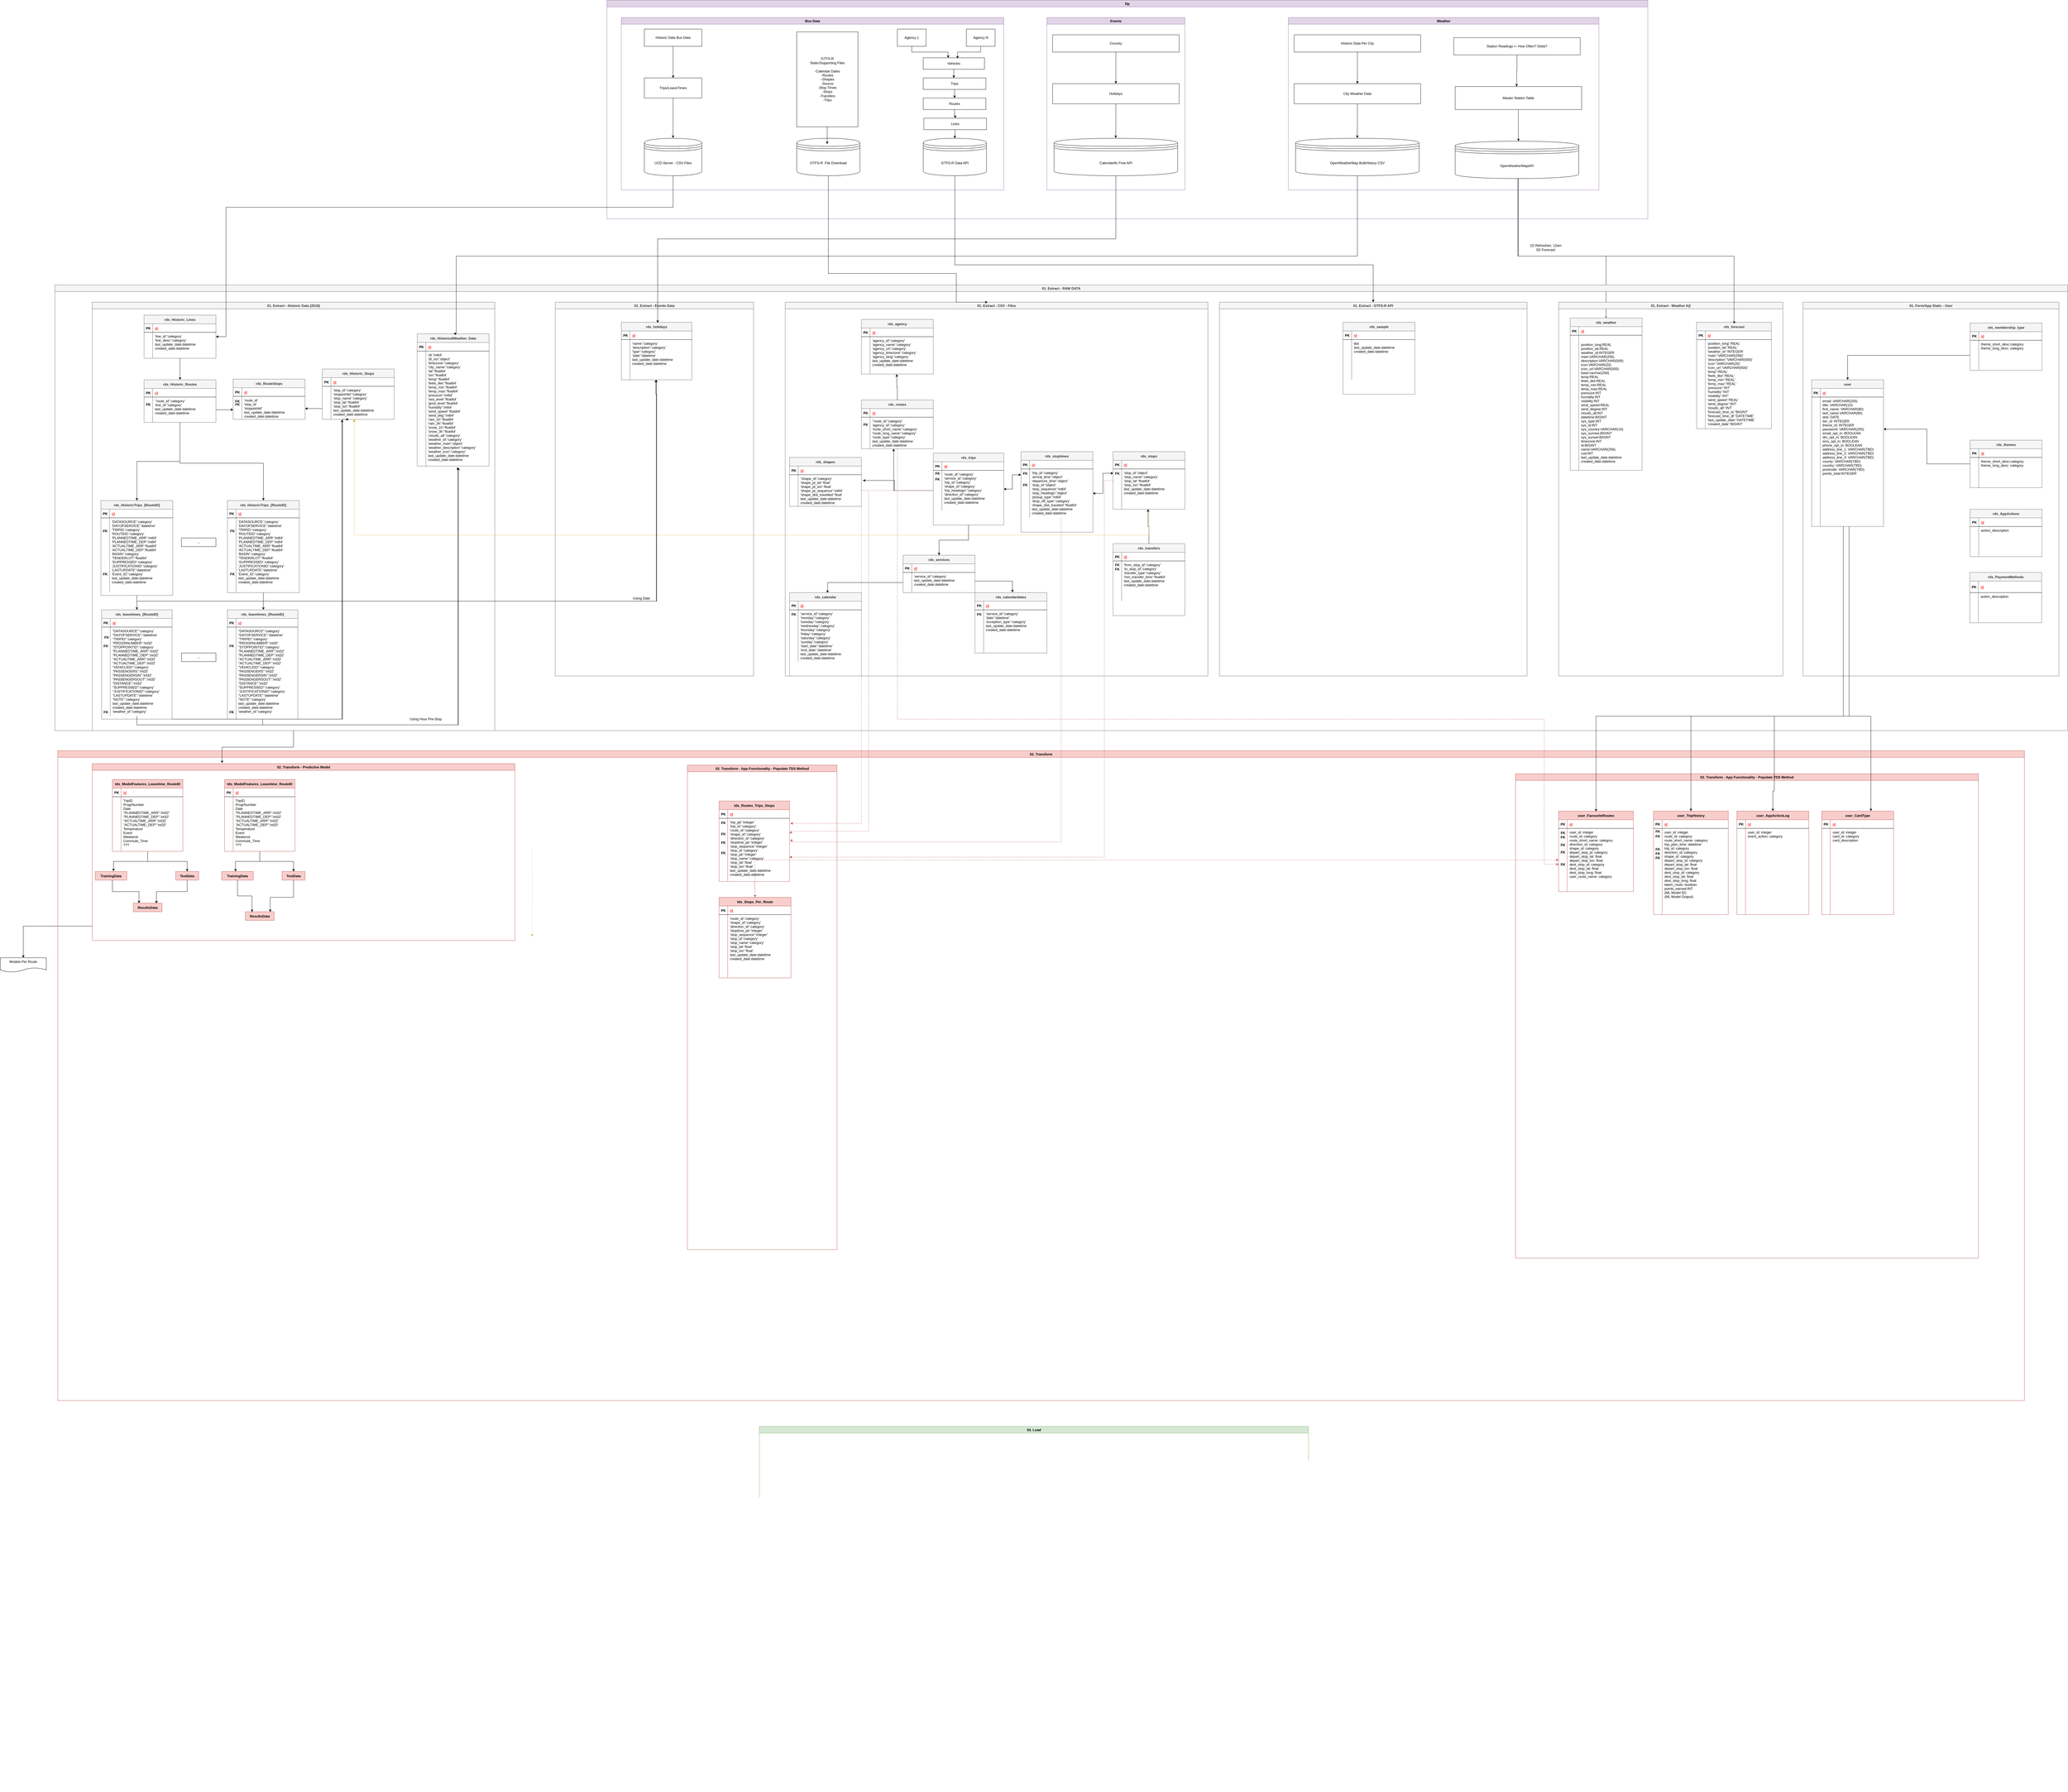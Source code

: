 <mxfile version="14.9.2" type="device"><diagram id="R2lEEEUBdFMjLlhIrx00" name="Page-1"><mxGraphModel dx="4442" dy="2390" grid="1" gridSize="10" guides="1" tooltips="1" connect="0" arrows="1" fold="1" page="1" pageScale="1" pageWidth="850" pageHeight="1100" math="0" shadow="0" extFonts="Permanent Marker^https://fonts.googleapis.com/css?family=Permanent+Marker"><root><mxCell id="0"/><mxCell id="1" parent="0"/><mxCell id="aELiCCEhUGtl-YsySnSZ-1" value="02. Transform" style="swimlane;fillColor=#f8cecc;strokeColor=#b85450;" parent="1" vertex="1"><mxGeometry x="-2310" y="1860" width="6840" height="2260" as="geometry"/></mxCell><mxCell id="JIShbO7-TYC1clV50v27-1" value="tds_Routes_Trips_Stops" style="shape=table;startSize=30;container=1;collapsible=1;childLayout=tableLayout;fixedRows=1;rowLines=0;fontStyle=1;align=center;resizeLast=1;fillColor=#f8cecc;strokeColor=#b85450;" vertex="1" parent="aELiCCEhUGtl-YsySnSZ-1"><mxGeometry x="2300" y="175" width="245" height="280" as="geometry"/></mxCell><mxCell id="JIShbO7-TYC1clV50v27-2" value="" style="shape=partialRectangle;collapsible=0;dropTarget=0;pointerEvents=0;fillColor=none;points=[[0,0.5],[1,0.5]];portConstraint=eastwest;top=0;left=0;right=0;bottom=1;" vertex="1" parent="JIShbO7-TYC1clV50v27-1"><mxGeometry y="30" width="245" height="30" as="geometry"/></mxCell><mxCell id="JIShbO7-TYC1clV50v27-3" value="PK" style="shape=partialRectangle;overflow=hidden;connectable=0;fillColor=none;top=0;left=0;bottom=0;right=0;fontStyle=1;" vertex="1" parent="JIShbO7-TYC1clV50v27-2"><mxGeometry width="30" height="30" as="geometry"/></mxCell><mxCell id="JIShbO7-TYC1clV50v27-4" value="id" style="shape=partialRectangle;overflow=hidden;connectable=0;fillColor=none;top=0;left=0;bottom=0;right=0;align=left;spacingLeft=6;fontStyle=5;fontColor=#FF3333;" vertex="1" parent="JIShbO7-TYC1clV50v27-2"><mxGeometry x="30" width="215" height="30" as="geometry"/></mxCell><mxCell id="JIShbO7-TYC1clV50v27-5" value="" style="shape=partialRectangle;collapsible=0;dropTarget=0;pointerEvents=0;fillColor=none;points=[[0,0.5],[1,0.5]];portConstraint=eastwest;top=0;left=0;right=0;bottom=0;" vertex="1" parent="JIShbO7-TYC1clV50v27-1"><mxGeometry y="60" width="245" height="220" as="geometry"/></mxCell><mxCell id="JIShbO7-TYC1clV50v27-6" value="" style="shape=partialRectangle;overflow=hidden;connectable=0;fillColor=none;top=0;left=0;bottom=0;right=0;" vertex="1" parent="JIShbO7-TYC1clV50v27-5"><mxGeometry width="30" height="220" as="geometry"/></mxCell><mxCell id="JIShbO7-TYC1clV50v27-7" value="'trip_pk':'integer'&#xa;'trip_id':'category'&#xa;'route_id':'category'&#xa;'shape_id':'category'&#xa;'direction_id':'category'&#xa;'stoptime_pk':'integer'&#xa;'stop_sequence':'integer'&#xa;'stop_id':'category'&#xa;'stop_pk':'integer'&#xa;'stop_name':'category'&#xa;'stop_lat':'float'&#xa;'stop_lon':'float'&#xa;last_update_date:datetime&#xa;created_date:datetime&#xa;" style="shape=partialRectangle;overflow=hidden;connectable=0;fillColor=none;top=0;left=0;bottom=0;right=0;align=left;spacingLeft=6;verticalAlign=top;" vertex="1" parent="JIShbO7-TYC1clV50v27-5"><mxGeometry x="30" width="215" height="220" as="geometry"/></mxCell><mxCell id="aELiCCEhUGtl-YsySnSZ-84" value="02. Transform - Predictive Model" style="swimlane;fillColor=#f8cecc;strokeColor=#b85450;" parent="aELiCCEhUGtl-YsySnSZ-1" vertex="1"><mxGeometry x="120" y="45" width="1470" height="615" as="geometry"/></mxCell><mxCell id="qJ_sHDg8BoOkUK5HSfxx-853" style="edgeStyle=orthogonalEdgeStyle;rounded=0;orthogonalLoop=1;jettySize=auto;html=1;entryX=0.58;entryY=-0.033;entryDx=0;entryDy=0;entryPerimeter=0;startArrow=none;startFill=0;strokeColor=#000000;" parent="aELiCCEhUGtl-YsySnSZ-84" source="qJ_sHDg8BoOkUK5HSfxx-816" target="qJ_sHDg8BoOkUK5HSfxx-846" edge="1"><mxGeometry relative="1" as="geometry"/></mxCell><mxCell id="qJ_sHDg8BoOkUK5HSfxx-858" style="edgeStyle=orthogonalEdgeStyle;rounded=0;orthogonalLoop=1;jettySize=auto;html=1;startArrow=none;startFill=0;strokeColor=#000000;" parent="aELiCCEhUGtl-YsySnSZ-84" source="qJ_sHDg8BoOkUK5HSfxx-816" target="qJ_sHDg8BoOkUK5HSfxx-854" edge="1"><mxGeometry relative="1" as="geometry"/></mxCell><mxCell id="qJ_sHDg8BoOkUK5HSfxx-816" value="tds_ModelFeatures_Leavetime_RouteID" style="shape=table;startSize=30;container=1;collapsible=1;childLayout=tableLayout;fixedRows=1;rowLines=0;fontStyle=1;align=center;resizeLast=1;fillColor=#f8cecc;strokeColor=#b85450;" parent="aELiCCEhUGtl-YsySnSZ-84" vertex="1"><mxGeometry x="70" y="55" width="245" height="250" as="geometry"/></mxCell><mxCell id="qJ_sHDg8BoOkUK5HSfxx-817" value="" style="shape=partialRectangle;collapsible=0;dropTarget=0;pointerEvents=0;fillColor=none;points=[[0,0.5],[1,0.5]];portConstraint=eastwest;top=0;left=0;right=0;bottom=1;" parent="qJ_sHDg8BoOkUK5HSfxx-816" vertex="1"><mxGeometry y="30" width="245" height="30" as="geometry"/></mxCell><mxCell id="qJ_sHDg8BoOkUK5HSfxx-818" value="PK" style="shape=partialRectangle;overflow=hidden;connectable=0;fillColor=none;top=0;left=0;bottom=0;right=0;fontStyle=1;" parent="qJ_sHDg8BoOkUK5HSfxx-817" vertex="1"><mxGeometry width="30" height="30" as="geometry"/></mxCell><mxCell id="qJ_sHDg8BoOkUK5HSfxx-819" value="id" style="shape=partialRectangle;overflow=hidden;connectable=0;fillColor=none;top=0;left=0;bottom=0;right=0;align=left;spacingLeft=6;fontStyle=5;fontColor=#FF3333;" parent="qJ_sHDg8BoOkUK5HSfxx-817" vertex="1"><mxGeometry x="30" width="215" height="30" as="geometry"/></mxCell><mxCell id="qJ_sHDg8BoOkUK5HSfxx-820" value="" style="shape=partialRectangle;collapsible=0;dropTarget=0;pointerEvents=0;fillColor=none;points=[[0,0.5],[1,0.5]];portConstraint=eastwest;top=0;left=0;right=0;bottom=0;" parent="qJ_sHDg8BoOkUK5HSfxx-816" vertex="1"><mxGeometry y="60" width="245" height="190" as="geometry"/></mxCell><mxCell id="qJ_sHDg8BoOkUK5HSfxx-821" value="" style="shape=partialRectangle;overflow=hidden;connectable=0;fillColor=none;top=0;left=0;bottom=0;right=0;" parent="qJ_sHDg8BoOkUK5HSfxx-820" vertex="1"><mxGeometry width="30" height="190" as="geometry"/></mxCell><mxCell id="qJ_sHDg8BoOkUK5HSfxx-822" value="TripID&#xa;ProgrNumber&#xa;Date&#xa;&quot;PLANNEDTIME_ARR&quot;:'int32'&#xa;&quot;PLANNEDTIME_DEP&quot;:'int32'&#xa;&quot;ACTUALTIME_ARR&quot;:'int32'&#xa;&quot;ACTUALTIME_DEP&quot;:'int32'&#xa;Temperature&#xa;Event&#xa;Weekend&#xa;Commute_Time&#xa;???&#xa;" style="shape=partialRectangle;overflow=hidden;connectable=0;fillColor=none;top=0;left=0;bottom=0;right=0;align=left;spacingLeft=6;verticalAlign=top;" parent="qJ_sHDg8BoOkUK5HSfxx-820" vertex="1"><mxGeometry x="30" width="215" height="190" as="geometry"/></mxCell><mxCell id="qJ_sHDg8BoOkUK5HSfxx-834" value="tds_ModelFeatures_Leavetime_RouteID" style="shape=table;startSize=30;container=1;collapsible=1;childLayout=tableLayout;fixedRows=1;rowLines=0;fontStyle=1;align=center;resizeLast=1;fillColor=#f8cecc;strokeColor=#b85450;" parent="aELiCCEhUGtl-YsySnSZ-84" vertex="1"><mxGeometry x="460" y="55" width="245" height="250" as="geometry"/></mxCell><mxCell id="qJ_sHDg8BoOkUK5HSfxx-835" value="" style="shape=partialRectangle;collapsible=0;dropTarget=0;pointerEvents=0;fillColor=none;points=[[0,0.5],[1,0.5]];portConstraint=eastwest;top=0;left=0;right=0;bottom=1;" parent="qJ_sHDg8BoOkUK5HSfxx-834" vertex="1"><mxGeometry y="30" width="245" height="30" as="geometry"/></mxCell><mxCell id="qJ_sHDg8BoOkUK5HSfxx-836" value="PK" style="shape=partialRectangle;overflow=hidden;connectable=0;fillColor=none;top=0;left=0;bottom=0;right=0;fontStyle=1;" parent="qJ_sHDg8BoOkUK5HSfxx-835" vertex="1"><mxGeometry width="30" height="30" as="geometry"/></mxCell><mxCell id="qJ_sHDg8BoOkUK5HSfxx-837" value="id" style="shape=partialRectangle;overflow=hidden;connectable=0;fillColor=none;top=0;left=0;bottom=0;right=0;align=left;spacingLeft=6;fontStyle=5;fontColor=#FF3333;" parent="qJ_sHDg8BoOkUK5HSfxx-835" vertex="1"><mxGeometry x="30" width="215" height="30" as="geometry"/></mxCell><mxCell id="qJ_sHDg8BoOkUK5HSfxx-838" value="" style="shape=partialRectangle;collapsible=0;dropTarget=0;pointerEvents=0;fillColor=none;points=[[0,0.5],[1,0.5]];portConstraint=eastwest;top=0;left=0;right=0;bottom=0;" parent="qJ_sHDg8BoOkUK5HSfxx-834" vertex="1"><mxGeometry y="60" width="245" height="190" as="geometry"/></mxCell><mxCell id="qJ_sHDg8BoOkUK5HSfxx-839" value="" style="shape=partialRectangle;overflow=hidden;connectable=0;fillColor=none;top=0;left=0;bottom=0;right=0;" parent="qJ_sHDg8BoOkUK5HSfxx-838" vertex="1"><mxGeometry width="30" height="190" as="geometry"/></mxCell><mxCell id="qJ_sHDg8BoOkUK5HSfxx-840" value="TripID&#xa;ProgrNumber&#xa;Date&#xa;&quot;PLANNEDTIME_ARR&quot;:'int32'&#xa;&quot;PLANNEDTIME_DEP&quot;:'int32'&#xa;&quot;ACTUALTIME_ARR&quot;:'int32'&#xa;&quot;ACTUALTIME_DEP&quot;:'int32'&#xa;Temperature&#xa;Event&#xa;Weekend&#xa;Commute_Time&#xa;???&#xa;" style="shape=partialRectangle;overflow=hidden;connectable=0;fillColor=none;top=0;left=0;bottom=0;right=0;align=left;spacingLeft=6;verticalAlign=top;" parent="qJ_sHDg8BoOkUK5HSfxx-838" vertex="1"><mxGeometry x="30" width="215" height="190" as="geometry"/></mxCell><mxCell id="qJ_sHDg8BoOkUK5HSfxx-863" style="edgeStyle=orthogonalEdgeStyle;rounded=0;orthogonalLoop=1;jettySize=auto;html=1;entryX=0.2;entryY=0.017;entryDx=0;entryDy=0;entryPerimeter=0;startArrow=none;startFill=0;strokeColor=#000000;" parent="aELiCCEhUGtl-YsySnSZ-84" source="qJ_sHDg8BoOkUK5HSfxx-846" target="qJ_sHDg8BoOkUK5HSfxx-859" edge="1"><mxGeometry relative="1" as="geometry"><Array as="points"><mxPoint x="70" y="445"/><mxPoint x="163" y="445"/></Array></mxGeometry></mxCell><mxCell id="qJ_sHDg8BoOkUK5HSfxx-846" value="TrainingData" style="shape=table;startSize=30;container=1;collapsible=1;childLayout=tableLayout;fixedRows=1;rowLines=0;fontStyle=1;align=center;resizeLast=1;fillColor=#f8cecc;strokeColor=#b85450;" parent="aELiCCEhUGtl-YsySnSZ-84" vertex="1" collapsed="1"><mxGeometry x="10" y="375" width="110" height="30" as="geometry"><mxRectangle x="20" y="375" width="160" height="60" as="alternateBounds"/></mxGeometry></mxCell><mxCell id="qJ_sHDg8BoOkUK5HSfxx-847" value="" style="shape=partialRectangle;collapsible=0;dropTarget=0;pointerEvents=0;fillColor=none;points=[[0,0.5],[1,0.5]];portConstraint=eastwest;top=0;left=0;right=0;bottom=1;" parent="qJ_sHDg8BoOkUK5HSfxx-846" vertex="1"><mxGeometry y="30" width="160" height="30" as="geometry"/></mxCell><mxCell id="qJ_sHDg8BoOkUK5HSfxx-848" value="PK" style="shape=partialRectangle;overflow=hidden;connectable=0;fillColor=none;top=0;left=0;bottom=0;right=0;fontStyle=1;" parent="qJ_sHDg8BoOkUK5HSfxx-847" vertex="1"><mxGeometry width="30" height="30" as="geometry"/></mxCell><mxCell id="qJ_sHDg8BoOkUK5HSfxx-849" value="id" style="shape=partialRectangle;overflow=hidden;connectable=0;fillColor=none;top=0;left=0;bottom=0;right=0;align=left;spacingLeft=6;fontStyle=5;fontColor=#FF3333;" parent="qJ_sHDg8BoOkUK5HSfxx-847" vertex="1"><mxGeometry x="30" width="130" height="30" as="geometry"/></mxCell><mxCell id="qJ_sHDg8BoOkUK5HSfxx-864" style="edgeStyle=orthogonalEdgeStyle;rounded=0;orthogonalLoop=1;jettySize=auto;html=1;startArrow=none;startFill=0;strokeColor=#000000;entryX=0.806;entryY=0.033;entryDx=0;entryDy=0;entryPerimeter=0;" parent="aELiCCEhUGtl-YsySnSZ-84" source="qJ_sHDg8BoOkUK5HSfxx-854" target="qJ_sHDg8BoOkUK5HSfxx-859" edge="1"><mxGeometry relative="1" as="geometry"><mxPoint x="250" y="495" as="targetPoint"/><Array as="points"><mxPoint x="330" y="445"/><mxPoint x="223" y="445"/></Array></mxGeometry></mxCell><mxCell id="qJ_sHDg8BoOkUK5HSfxx-854" value="TestData" style="shape=table;startSize=30;container=1;collapsible=1;childLayout=tableLayout;fixedRows=1;rowLines=0;fontStyle=1;align=center;resizeLast=1;fillColor=#f8cecc;strokeColor=#b85450;" parent="aELiCCEhUGtl-YsySnSZ-84" vertex="1" collapsed="1"><mxGeometry x="290" y="375" width="80" height="30" as="geometry"><mxRectangle x="220" y="375" width="160" height="60" as="alternateBounds"/></mxGeometry></mxCell><mxCell id="qJ_sHDg8BoOkUK5HSfxx-855" value="" style="shape=partialRectangle;collapsible=0;dropTarget=0;pointerEvents=0;fillColor=none;points=[[0,0.5],[1,0.5]];portConstraint=eastwest;top=0;left=0;right=0;bottom=1;" parent="qJ_sHDg8BoOkUK5HSfxx-854" vertex="1"><mxGeometry y="30" width="160" height="30" as="geometry"/></mxCell><mxCell id="qJ_sHDg8BoOkUK5HSfxx-856" value="PK" style="shape=partialRectangle;overflow=hidden;connectable=0;fillColor=none;top=0;left=0;bottom=0;right=0;fontStyle=1;" parent="qJ_sHDg8BoOkUK5HSfxx-855" vertex="1"><mxGeometry width="30" height="30" as="geometry"/></mxCell><mxCell id="qJ_sHDg8BoOkUK5HSfxx-857" value="id" style="shape=partialRectangle;overflow=hidden;connectable=0;fillColor=none;top=0;left=0;bottom=0;right=0;align=left;spacingLeft=6;fontStyle=5;fontColor=#FF3333;" parent="qJ_sHDg8BoOkUK5HSfxx-855" vertex="1"><mxGeometry x="30" width="130" height="30" as="geometry"/></mxCell><mxCell id="qJ_sHDg8BoOkUK5HSfxx-859" value="ResultsData" style="shape=table;startSize=30;container=1;collapsible=1;childLayout=tableLayout;fixedRows=1;rowLines=0;fontStyle=1;align=center;resizeLast=1;fillColor=#f8cecc;strokeColor=#b85450;" parent="aELiCCEhUGtl-YsySnSZ-84" vertex="1" collapsed="1"><mxGeometry x="142.5" y="485" width="100" height="30" as="geometry"><mxRectangle x="120" y="515" width="160" height="60" as="alternateBounds"/></mxGeometry></mxCell><mxCell id="qJ_sHDg8BoOkUK5HSfxx-860" value="" style="shape=partialRectangle;collapsible=0;dropTarget=0;pointerEvents=0;fillColor=none;points=[[0,0.5],[1,0.5]];portConstraint=eastwest;top=0;left=0;right=0;bottom=1;" parent="qJ_sHDg8BoOkUK5HSfxx-859" vertex="1"><mxGeometry y="30" width="160" height="30" as="geometry"/></mxCell><mxCell id="qJ_sHDg8BoOkUK5HSfxx-861" value="PK" style="shape=partialRectangle;overflow=hidden;connectable=0;fillColor=none;top=0;left=0;bottom=0;right=0;fontStyle=1;" parent="qJ_sHDg8BoOkUK5HSfxx-860" vertex="1"><mxGeometry width="30" height="30" as="geometry"/></mxCell><mxCell id="qJ_sHDg8BoOkUK5HSfxx-862" value="id" style="shape=partialRectangle;overflow=hidden;connectable=0;fillColor=none;top=0;left=0;bottom=0;right=0;align=left;spacingLeft=6;fontStyle=5;fontColor=#FF3333;" parent="qJ_sHDg8BoOkUK5HSfxx-860" vertex="1"><mxGeometry x="30" width="130" height="30" as="geometry"/></mxCell><mxCell id="qJ_sHDg8BoOkUK5HSfxx-865" value="TrainingData" style="shape=table;startSize=30;container=1;collapsible=1;childLayout=tableLayout;fixedRows=1;rowLines=0;fontStyle=1;align=center;resizeLast=1;fillColor=#f8cecc;strokeColor=#b85450;" parent="aELiCCEhUGtl-YsySnSZ-84" vertex="1" collapsed="1"><mxGeometry x="450" y="375" width="110" height="30" as="geometry"><mxRectangle x="-1800" y="2280" width="160" height="60" as="alternateBounds"/></mxGeometry></mxCell><mxCell id="qJ_sHDg8BoOkUK5HSfxx-866" value="" style="shape=partialRectangle;collapsible=0;dropTarget=0;pointerEvents=0;fillColor=none;points=[[0,0.5],[1,0.5]];portConstraint=eastwest;top=0;left=0;right=0;bottom=1;" parent="qJ_sHDg8BoOkUK5HSfxx-865" vertex="1"><mxGeometry y="30" width="160" height="30" as="geometry"/></mxCell><mxCell id="qJ_sHDg8BoOkUK5HSfxx-867" value="PK" style="shape=partialRectangle;overflow=hidden;connectable=0;fillColor=none;top=0;left=0;bottom=0;right=0;fontStyle=1;" parent="qJ_sHDg8BoOkUK5HSfxx-866" vertex="1"><mxGeometry width="30" height="30" as="geometry"/></mxCell><mxCell id="qJ_sHDg8BoOkUK5HSfxx-868" value="id" style="shape=partialRectangle;overflow=hidden;connectable=0;fillColor=none;top=0;left=0;bottom=0;right=0;align=left;spacingLeft=6;fontStyle=5;fontColor=#FF3333;" parent="qJ_sHDg8BoOkUK5HSfxx-866" vertex="1"><mxGeometry x="30" width="130" height="30" as="geometry"/></mxCell><mxCell id="qJ_sHDg8BoOkUK5HSfxx-877" style="edgeStyle=orthogonalEdgeStyle;rounded=0;orthogonalLoop=1;jettySize=auto;html=1;entryX=0.438;entryY=0;entryDx=0;entryDy=0;entryPerimeter=0;startArrow=none;startFill=0;strokeColor=#000000;" parent="aELiCCEhUGtl-YsySnSZ-84" source="qJ_sHDg8BoOkUK5HSfxx-834" target="qJ_sHDg8BoOkUK5HSfxx-865" edge="1"><mxGeometry relative="1" as="geometry"/></mxCell><mxCell id="qJ_sHDg8BoOkUK5HSfxx-873" value="ResultsData" style="shape=table;startSize=30;container=1;collapsible=1;childLayout=tableLayout;fixedRows=1;rowLines=0;fontStyle=1;align=center;resizeLast=1;fillColor=#f8cecc;strokeColor=#b85450;" parent="aELiCCEhUGtl-YsySnSZ-84" vertex="1" collapsed="1"><mxGeometry x="532.5" y="515" width="100" height="30" as="geometry"><mxRectangle x="-1700" y="2420" width="160" height="60" as="alternateBounds"/></mxGeometry></mxCell><mxCell id="qJ_sHDg8BoOkUK5HSfxx-874" value="" style="shape=partialRectangle;collapsible=0;dropTarget=0;pointerEvents=0;fillColor=none;points=[[0,0.5],[1,0.5]];portConstraint=eastwest;top=0;left=0;right=0;bottom=1;" parent="qJ_sHDg8BoOkUK5HSfxx-873" vertex="1"><mxGeometry y="30" width="160" height="30" as="geometry"/></mxCell><mxCell id="qJ_sHDg8BoOkUK5HSfxx-875" value="PK" style="shape=partialRectangle;overflow=hidden;connectable=0;fillColor=none;top=0;left=0;bottom=0;right=0;fontStyle=1;" parent="qJ_sHDg8BoOkUK5HSfxx-874" vertex="1"><mxGeometry width="30" height="30" as="geometry"/></mxCell><mxCell id="qJ_sHDg8BoOkUK5HSfxx-876" value="id" style="shape=partialRectangle;overflow=hidden;connectable=0;fillColor=none;top=0;left=0;bottom=0;right=0;align=left;spacingLeft=6;fontStyle=5;fontColor=#FF3333;" parent="qJ_sHDg8BoOkUK5HSfxx-874" vertex="1"><mxGeometry x="30" width="130" height="30" as="geometry"/></mxCell><mxCell id="qJ_sHDg8BoOkUK5HSfxx-880" style="edgeStyle=orthogonalEdgeStyle;rounded=0;orthogonalLoop=1;jettySize=auto;html=1;entryX=0.231;entryY=0.033;entryDx=0;entryDy=0;entryPerimeter=0;startArrow=none;startFill=0;strokeColor=#000000;" parent="aELiCCEhUGtl-YsySnSZ-84" source="qJ_sHDg8BoOkUK5HSfxx-865" target="qJ_sHDg8BoOkUK5HSfxx-873" edge="1"><mxGeometry relative="1" as="geometry"/></mxCell><mxCell id="qJ_sHDg8BoOkUK5HSfxx-869" value="TestData" style="shape=table;startSize=30;container=1;collapsible=1;childLayout=tableLayout;fixedRows=1;rowLines=0;fontStyle=1;align=center;resizeLast=1;fillColor=#f8cecc;strokeColor=#b85450;" parent="aELiCCEhUGtl-YsySnSZ-84" vertex="1" collapsed="1"><mxGeometry x="660" y="375" width="80" height="30" as="geometry"><mxRectangle x="-1600" y="2280" width="160" height="60" as="alternateBounds"/></mxGeometry></mxCell><mxCell id="qJ_sHDg8BoOkUK5HSfxx-870" value="" style="shape=partialRectangle;collapsible=0;dropTarget=0;pointerEvents=0;fillColor=none;points=[[0,0.5],[1,0.5]];portConstraint=eastwest;top=0;left=0;right=0;bottom=1;" parent="qJ_sHDg8BoOkUK5HSfxx-869" vertex="1"><mxGeometry y="30" width="160" height="30" as="geometry"/></mxCell><mxCell id="qJ_sHDg8BoOkUK5HSfxx-871" value="PK" style="shape=partialRectangle;overflow=hidden;connectable=0;fillColor=none;top=0;left=0;bottom=0;right=0;fontStyle=1;" parent="qJ_sHDg8BoOkUK5HSfxx-870" vertex="1"><mxGeometry width="30" height="30" as="geometry"/></mxCell><mxCell id="qJ_sHDg8BoOkUK5HSfxx-872" value="id" style="shape=partialRectangle;overflow=hidden;connectable=0;fillColor=none;top=0;left=0;bottom=0;right=0;align=left;spacingLeft=6;fontStyle=5;fontColor=#FF3333;" parent="qJ_sHDg8BoOkUK5HSfxx-870" vertex="1"><mxGeometry x="30" width="130" height="30" as="geometry"/></mxCell><mxCell id="qJ_sHDg8BoOkUK5HSfxx-878" style="edgeStyle=orthogonalEdgeStyle;rounded=0;orthogonalLoop=1;jettySize=auto;html=1;startArrow=none;startFill=0;strokeColor=#000000;" parent="aELiCCEhUGtl-YsySnSZ-84" source="qJ_sHDg8BoOkUK5HSfxx-834" target="qJ_sHDg8BoOkUK5HSfxx-869" edge="1"><mxGeometry relative="1" as="geometry"/></mxCell><mxCell id="qJ_sHDg8BoOkUK5HSfxx-879" style="edgeStyle=orthogonalEdgeStyle;rounded=0;orthogonalLoop=1;jettySize=auto;html=1;entryX=0.863;entryY=0.033;entryDx=0;entryDy=0;entryPerimeter=0;startArrow=none;startFill=0;strokeColor=#000000;" parent="aELiCCEhUGtl-YsySnSZ-84" source="qJ_sHDg8BoOkUK5HSfxx-869" target="qJ_sHDg8BoOkUK5HSfxx-873" edge="1"><mxGeometry relative="1" as="geometry"><Array as="points"><mxPoint x="700" y="465"/><mxPoint x="619" y="465"/></Array></mxGeometry></mxCell><mxCell id="2db0SEtzYKJjsB955wFN-212" style="edgeStyle=orthogonalEdgeStyle;rounded=0;orthogonalLoop=1;jettySize=auto;html=1;entryX=0.533;entryY=-0.009;entryDx=0;entryDy=0;entryPerimeter=0;startArrow=none;startFill=0;endArrow=classic;endFill=1;dashed=1;fillColor=#fff2cc;strokeColor=#d6b656;" parent="aELiCCEhUGtl-YsySnSZ-1" edge="1"><mxGeometry relative="1" as="geometry"><mxPoint x="1650" y="340" as="sourcePoint"/><mxPoint x="1649.9" y="646.13" as="targetPoint"/></mxGeometry></mxCell><mxCell id="JIShbO7-TYC1clV50v27-10" value="FK" style="shape=partialRectangle;overflow=hidden;connectable=0;fillColor=none;top=0;left=0;bottom=0;right=0;fontStyle=1;" vertex="1" parent="aELiCCEhUGtl-YsySnSZ-1"><mxGeometry x="2300" y="340" width="30" height="30" as="geometry"/></mxCell><mxCell id="JIShbO7-TYC1clV50v27-15" value="FK" style="shape=partialRectangle;overflow=hidden;connectable=0;fillColor=none;top=0;left=0;bottom=0;right=0;fontStyle=1;" vertex="1" parent="aELiCCEhUGtl-YsySnSZ-1"><mxGeometry x="2300" y="304" width="30" height="30" as="geometry"/></mxCell><mxCell id="JIShbO7-TYC1clV50v27-63" style="edgeStyle=orthogonalEdgeStyle;rounded=0;orthogonalLoop=1;jettySize=auto;html=1;dashed=1;fillColor=#f8cecc;strokeColor=#b85450;" edge="1" parent="aELiCCEhUGtl-YsySnSZ-1" source="JIShbO7-TYC1clV50v27-19" target="JIShbO7-TYC1clV50v27-55"><mxGeometry relative="1" as="geometry"/></mxCell><mxCell id="JIShbO7-TYC1clV50v27-19" value="tds_Stops_Per_Route" style="shape=table;startSize=30;container=1;collapsible=1;childLayout=tableLayout;fixedRows=1;rowLines=0;fontStyle=1;align=center;resizeLast=1;fillColor=#f8cecc;strokeColor=#b85450;" vertex="1" parent="aELiCCEhUGtl-YsySnSZ-1"><mxGeometry x="2300" y="510" width="250" height="280" as="geometry"/></mxCell><mxCell id="JIShbO7-TYC1clV50v27-20" value="" style="shape=partialRectangle;collapsible=0;dropTarget=0;pointerEvents=0;fillColor=none;points=[[0,0.5],[1,0.5]];portConstraint=eastwest;top=0;left=0;right=0;bottom=1;" vertex="1" parent="JIShbO7-TYC1clV50v27-19"><mxGeometry y="30" width="250" height="30" as="geometry"/></mxCell><mxCell id="JIShbO7-TYC1clV50v27-21" value="PK" style="shape=partialRectangle;overflow=hidden;connectable=0;fillColor=none;top=0;left=0;bottom=0;right=0;fontStyle=1;" vertex="1" parent="JIShbO7-TYC1clV50v27-20"><mxGeometry width="30" height="30" as="geometry"/></mxCell><mxCell id="JIShbO7-TYC1clV50v27-22" value="id" style="shape=partialRectangle;overflow=hidden;connectable=0;fillColor=none;top=0;left=0;bottom=0;right=0;align=left;spacingLeft=6;fontStyle=5;fontColor=#FF3333;" vertex="1" parent="JIShbO7-TYC1clV50v27-20"><mxGeometry x="30" width="220" height="30" as="geometry"/></mxCell><mxCell id="JIShbO7-TYC1clV50v27-23" value="" style="shape=partialRectangle;collapsible=0;dropTarget=0;pointerEvents=0;fillColor=none;points=[[0,0.5],[1,0.5]];portConstraint=eastwest;top=0;left=0;right=0;bottom=0;" vertex="1" parent="JIShbO7-TYC1clV50v27-19"><mxGeometry y="60" width="250" height="220" as="geometry"/></mxCell><mxCell id="JIShbO7-TYC1clV50v27-24" value="" style="shape=partialRectangle;overflow=hidden;connectable=0;fillColor=none;top=0;left=0;bottom=0;right=0;" vertex="1" parent="JIShbO7-TYC1clV50v27-23"><mxGeometry width="30" height="220" as="geometry"/></mxCell><mxCell id="JIShbO7-TYC1clV50v27-25" value="'route_id':'category'&#xa;'shape_id':'category'&#xa;'direction_id':'category'&#xa;'stoptime_pk':'integer'&#xa;'stop_sequence':'integer'&#xa;'stop_id':'category'&#xa;'stop_name':'category'&#xa;'stop_lat':'float'&#xa;'stop_lon':'float'&#xa;last_update_date:datetime&#xa;created_date:datetime&#xa;" style="shape=partialRectangle;overflow=hidden;connectable=0;fillColor=none;top=0;left=0;bottom=0;right=0;align=left;spacingLeft=6;verticalAlign=top;" vertex="1" parent="JIShbO7-TYC1clV50v27-23"><mxGeometry x="30" width="220" height="220" as="geometry"/></mxCell><mxCell id="JIShbO7-TYC1clV50v27-26" style="edgeStyle=orthogonalEdgeStyle;rounded=0;orthogonalLoop=1;jettySize=auto;html=1;dashed=1;fillColor=#f8cecc;strokeColor=#b85450;" edge="1" parent="aELiCCEhUGtl-YsySnSZ-1" source="JIShbO7-TYC1clV50v27-1" target="JIShbO7-TYC1clV50v27-19"><mxGeometry relative="1" as="geometry"/></mxCell><mxCell id="JIShbO7-TYC1clV50v27-8" value="FK" style="shape=partialRectangle;overflow=hidden;connectable=0;fillColor=none;top=0;left=0;bottom=0;right=0;fontStyle=1;" vertex="1" parent="aELiCCEhUGtl-YsySnSZ-1"><mxGeometry x="2300" y="235" width="30" height="30" as="geometry"/></mxCell><mxCell id="JIShbO7-TYC1clV50v27-9" value="FK" style="shape=partialRectangle;overflow=hidden;connectable=0;fillColor=none;top=0;left=0;bottom=0;right=0;fontStyle=1;" vertex="1" parent="aELiCCEhUGtl-YsySnSZ-1"><mxGeometry x="2300" y="274" width="30" height="30" as="geometry"/></mxCell><mxCell id="JIShbO7-TYC1clV50v27-51" value="user_FavouriteRoutes" style="shape=table;startSize=30;container=1;collapsible=1;childLayout=tableLayout;fixedRows=1;rowLines=0;fontStyle=1;align=center;resizeLast=1;fillColor=#f8cecc;strokeColor=#b85450;" vertex="1" parent="aELiCCEhUGtl-YsySnSZ-1"><mxGeometry x="5220" y="210" width="260" height="280" as="geometry"/></mxCell><mxCell id="JIShbO7-TYC1clV50v27-52" value="" style="shape=partialRectangle;collapsible=0;dropTarget=0;pointerEvents=0;fillColor=none;points=[[0,0.5],[1,0.5]];portConstraint=eastwest;top=0;left=0;right=0;bottom=1;" vertex="1" parent="JIShbO7-TYC1clV50v27-51"><mxGeometry y="30" width="260" height="30" as="geometry"/></mxCell><mxCell id="JIShbO7-TYC1clV50v27-53" value="PK" style="shape=partialRectangle;overflow=hidden;connectable=0;fillColor=none;top=0;left=0;bottom=0;right=0;fontStyle=1;" vertex="1" parent="JIShbO7-TYC1clV50v27-52"><mxGeometry width="30" height="30" as="geometry"/></mxCell><mxCell id="JIShbO7-TYC1clV50v27-54" value="id" style="shape=partialRectangle;overflow=hidden;connectable=0;fillColor=none;top=0;left=0;bottom=0;right=0;align=left;spacingLeft=6;fontStyle=5;fontColor=#FF3333;" vertex="1" parent="JIShbO7-TYC1clV50v27-52"><mxGeometry x="30" width="230" height="30" as="geometry"/></mxCell><mxCell id="JIShbO7-TYC1clV50v27-55" value="" style="shape=partialRectangle;collapsible=0;dropTarget=0;pointerEvents=0;fillColor=none;points=[[0,0.5],[1,0.5]];portConstraint=eastwest;top=0;left=0;right=0;bottom=0;" vertex="1" parent="JIShbO7-TYC1clV50v27-51"><mxGeometry y="60" width="260" height="220" as="geometry"/></mxCell><mxCell id="JIShbO7-TYC1clV50v27-56" value="" style="shape=partialRectangle;overflow=hidden;connectable=0;fillColor=none;top=0;left=0;bottom=0;right=0;" vertex="1" parent="JIShbO7-TYC1clV50v27-55"><mxGeometry width="30" height="220" as="geometry"/></mxCell><mxCell id="JIShbO7-TYC1clV50v27-57" value="user_id: integer&#xa;route_id: category&#xa;route_short_name: category&#xa;direction_id: category&#xa;shape_id: category&#xa;depart_stop_id: category&#xa;depart_stop_lat: float&#xa;depart_stop_lon: float&#xa;dest_stop_id: category&#xa;dest_stop_lat: float&#xa;dest_stop_long: float&#xa;user_route_name: category&#xa;" style="shape=partialRectangle;overflow=hidden;connectable=0;fillColor=none;top=0;left=0;bottom=0;right=0;align=left;spacingLeft=6;verticalAlign=top;" vertex="1" parent="JIShbO7-TYC1clV50v27-55"><mxGeometry x="30" width="230" height="220" as="geometry"/></mxCell><mxCell id="JIShbO7-TYC1clV50v27-67" value="FK" style="shape=partialRectangle;overflow=hidden;connectable=0;fillColor=none;top=0;left=0;bottom=0;right=0;fontStyle=1;" vertex="1" parent="aELiCCEhUGtl-YsySnSZ-1"><mxGeometry x="5220" y="312" width="30" height="30" as="geometry"/></mxCell><mxCell id="JIShbO7-TYC1clV50v27-68" value="FK" style="shape=partialRectangle;overflow=hidden;connectable=0;fillColor=none;top=0;left=0;bottom=0;right=0;fontStyle=1;" vertex="1" parent="aELiCCEhUGtl-YsySnSZ-1"><mxGeometry x="5220" y="337.5" width="30" height="30" as="geometry"/></mxCell><mxCell id="JIShbO7-TYC1clV50v27-69" value="FK" style="shape=partialRectangle;overflow=hidden;connectable=0;fillColor=none;top=0;left=0;bottom=0;right=0;fontStyle=1;" vertex="1" parent="aELiCCEhUGtl-YsySnSZ-1"><mxGeometry x="5220" y="380" width="30" height="30" as="geometry"/></mxCell><mxCell id="JIShbO7-TYC1clV50v27-70" value="user_TripHistory" style="shape=table;startSize=30;container=1;collapsible=1;childLayout=tableLayout;fixedRows=1;rowLines=0;fontStyle=1;align=center;resizeLast=1;fillColor=#f8cecc;strokeColor=#b85450;" vertex="1" parent="aELiCCEhUGtl-YsySnSZ-1"><mxGeometry x="5550" y="210" width="260" height="360" as="geometry"/></mxCell><mxCell id="JIShbO7-TYC1clV50v27-71" value="" style="shape=partialRectangle;collapsible=0;dropTarget=0;pointerEvents=0;fillColor=none;points=[[0,0.5],[1,0.5]];portConstraint=eastwest;top=0;left=0;right=0;bottom=1;" vertex="1" parent="JIShbO7-TYC1clV50v27-70"><mxGeometry y="30" width="260" height="30" as="geometry"/></mxCell><mxCell id="JIShbO7-TYC1clV50v27-72" value="PK" style="shape=partialRectangle;overflow=hidden;connectable=0;fillColor=none;top=0;left=0;bottom=0;right=0;fontStyle=1;" vertex="1" parent="JIShbO7-TYC1clV50v27-71"><mxGeometry width="30" height="30" as="geometry"/></mxCell><mxCell id="JIShbO7-TYC1clV50v27-73" value="id" style="shape=partialRectangle;overflow=hidden;connectable=0;fillColor=none;top=0;left=0;bottom=0;right=0;align=left;spacingLeft=6;fontStyle=5;fontColor=#FF3333;" vertex="1" parent="JIShbO7-TYC1clV50v27-71"><mxGeometry x="30" width="230" height="30" as="geometry"/></mxCell><mxCell id="JIShbO7-TYC1clV50v27-74" value="" style="shape=partialRectangle;collapsible=0;dropTarget=0;pointerEvents=0;fillColor=none;points=[[0,0.5],[1,0.5]];portConstraint=eastwest;top=0;left=0;right=0;bottom=0;" vertex="1" parent="JIShbO7-TYC1clV50v27-70"><mxGeometry y="60" width="260" height="300" as="geometry"/></mxCell><mxCell id="JIShbO7-TYC1clV50v27-75" value="" style="shape=partialRectangle;overflow=hidden;connectable=0;fillColor=none;top=0;left=0;bottom=0;right=0;" vertex="1" parent="JIShbO7-TYC1clV50v27-74"><mxGeometry width="30" height="300" as="geometry"/></mxCell><mxCell id="JIShbO7-TYC1clV50v27-76" value="user_id: integer&#xa;route_id: category&#xa;route_short_name: category&#xa;trip_plan_time: datetime&#xa;trip_id: category&#xa;direction_id: category&#xa;shape_id: category&#xa;depart_stop_id: category&#xa;depart_stop_lat: float&#xa;depart_stop_lon: float&#xa;dest_stop_id: category&#xa;dest_stop_lat: float&#xa;dest_stop_long: float&#xa;taken_route: boolean&#xa;points_earned:INT&#xa;(ML Model ID)&#xa;(ML Model Output)" style="shape=partialRectangle;overflow=hidden;connectable=0;fillColor=none;top=0;left=0;bottom=0;right=0;align=left;spacingLeft=6;verticalAlign=top;" vertex="1" parent="JIShbO7-TYC1clV50v27-74"><mxGeometry x="30" width="230" height="300" as="geometry"/></mxCell><mxCell id="JIShbO7-TYC1clV50v27-86" value="FK" style="shape=partialRectangle;overflow=hidden;connectable=0;fillColor=none;top=0;left=0;bottom=0;right=0;fontStyle=1;" vertex="1" parent="aELiCCEhUGtl-YsySnSZ-1"><mxGeometry x="5550" y="265" width="30" height="30" as="geometry"/></mxCell><mxCell id="JIShbO7-TYC1clV50v27-87" value="FK" style="shape=partialRectangle;overflow=hidden;connectable=0;fillColor=none;top=0;left=0;bottom=0;right=0;fontStyle=1;" vertex="1" parent="aELiCCEhUGtl-YsySnSZ-1"><mxGeometry x="5550" y="282" width="30" height="30" as="geometry"/></mxCell><mxCell id="JIShbO7-TYC1clV50v27-88" value="FK" style="shape=partialRectangle;overflow=hidden;connectable=0;fillColor=none;top=0;left=0;bottom=0;right=0;fontStyle=1;" vertex="1" parent="aELiCCEhUGtl-YsySnSZ-1"><mxGeometry x="5550" y="327" width="30" height="30" as="geometry"/></mxCell><mxCell id="JIShbO7-TYC1clV50v27-89" value="FK" style="shape=partialRectangle;overflow=hidden;connectable=0;fillColor=none;top=0;left=0;bottom=0;right=0;fontStyle=1;" vertex="1" parent="aELiCCEhUGtl-YsySnSZ-1"><mxGeometry x="5550" y="342" width="30" height="30" as="geometry"/></mxCell><mxCell id="JIShbO7-TYC1clV50v27-90" value="FK" style="shape=partialRectangle;overflow=hidden;connectable=0;fillColor=none;top=0;left=0;bottom=0;right=0;fontStyle=1;" vertex="1" parent="aELiCCEhUGtl-YsySnSZ-1"><mxGeometry x="5550" y="357" width="30" height="30" as="geometry"/></mxCell><mxCell id="JIShbO7-TYC1clV50v27-177" value="user_AppActionLog" style="shape=table;startSize=30;container=1;collapsible=1;childLayout=tableLayout;fixedRows=1;rowLines=0;fontStyle=1;align=center;resizeLast=1;fillColor=#f8cecc;strokeColor=#b85450;" vertex="1" parent="aELiCCEhUGtl-YsySnSZ-1"><mxGeometry x="5840" y="210" width="250" height="360" as="geometry"/></mxCell><mxCell id="JIShbO7-TYC1clV50v27-178" value="" style="shape=partialRectangle;collapsible=0;dropTarget=0;pointerEvents=0;fillColor=none;points=[[0,0.5],[1,0.5]];portConstraint=eastwest;top=0;left=0;right=0;bottom=1;" vertex="1" parent="JIShbO7-TYC1clV50v27-177"><mxGeometry y="30" width="250" height="30" as="geometry"/></mxCell><mxCell id="JIShbO7-TYC1clV50v27-179" value="PK" style="shape=partialRectangle;overflow=hidden;connectable=0;fillColor=none;top=0;left=0;bottom=0;right=0;fontStyle=1;" vertex="1" parent="JIShbO7-TYC1clV50v27-178"><mxGeometry width="30" height="30" as="geometry"/></mxCell><mxCell id="JIShbO7-TYC1clV50v27-180" value="id" style="shape=partialRectangle;overflow=hidden;connectable=0;fillColor=none;top=0;left=0;bottom=0;right=0;align=left;spacingLeft=6;fontStyle=5;fontColor=#FF3333;" vertex="1" parent="JIShbO7-TYC1clV50v27-178"><mxGeometry x="30" width="220" height="30" as="geometry"/></mxCell><mxCell id="JIShbO7-TYC1clV50v27-181" value="" style="shape=partialRectangle;collapsible=0;dropTarget=0;pointerEvents=0;fillColor=none;points=[[0,0.5],[1,0.5]];portConstraint=eastwest;top=0;left=0;right=0;bottom=0;" vertex="1" parent="JIShbO7-TYC1clV50v27-177"><mxGeometry y="60" width="250" height="300" as="geometry"/></mxCell><mxCell id="JIShbO7-TYC1clV50v27-182" value="" style="shape=partialRectangle;overflow=hidden;connectable=0;fillColor=none;top=0;left=0;bottom=0;right=0;" vertex="1" parent="JIShbO7-TYC1clV50v27-181"><mxGeometry width="30" height="300" as="geometry"/></mxCell><mxCell id="JIShbO7-TYC1clV50v27-183" value="user_id: integer&#xa;event_action: category" style="shape=partialRectangle;overflow=hidden;connectable=0;fillColor=none;top=0;left=0;bottom=0;right=0;align=left;spacingLeft=6;verticalAlign=top;" vertex="1" parent="JIShbO7-TYC1clV50v27-181"><mxGeometry x="30" width="220" height="300" as="geometry"/></mxCell><mxCell id="aELiCCEhUGtl-YsySnSZ-47" style="edgeStyle=orthogonalEdgeStyle;rounded=0;orthogonalLoop=1;jettySize=auto;html=1;exitX=0.5;exitY=1;exitDx=0;exitDy=0;entryX=0.5;entryY=0;entryDx=0;entryDy=0;endArrow=ERone;endFill=0;fontSize=12;fontColor=#FF3333;" parent="1" source="aELiCCEhUGtl-YsySnSZ-6" target="aELiCCEhUGtl-YsySnSZ-14" edge="1"><mxGeometry relative="1" as="geometry"><Array as="points"><mxPoint x="2770" y="140"/><mxPoint x="3075" y="140"/></Array></mxGeometry></mxCell><mxCell id="aELiCCEhUGtl-YsySnSZ-13" value="01. Extract - RAW DATA" style="swimlane;fillColor=#f5f5f5;strokeColor=#666666;fontColor=#333333;" parent="1" vertex="1"><mxGeometry x="-2320" y="240" width="7000" height="1550" as="geometry"/></mxCell><mxCell id="qJ_sHDg8BoOkUK5HSfxx-317" value="01. Extract - CSV - Files" style="swimlane;fillColor=#f5f5f5;strokeColor=#666666;fontColor=#333333;" parent="aELiCCEhUGtl-YsySnSZ-13" vertex="1"><mxGeometry x="2540" y="60" width="1470" height="1300" as="geometry"/></mxCell><mxCell id="qJ_sHDg8BoOkUK5HSfxx-32" value="rds_agency" style="shape=table;startSize=30;container=1;collapsible=1;childLayout=tableLayout;fixedRows=1;rowLines=0;fontStyle=1;align=center;resizeLast=1;fillColor=#f5f5f5;strokeColor=#666666;fontColor=#333333;" parent="qJ_sHDg8BoOkUK5HSfxx-317" vertex="1"><mxGeometry x="265" y="60" width="250" height="190" as="geometry"/></mxCell><mxCell id="qJ_sHDg8BoOkUK5HSfxx-33" value="" style="shape=partialRectangle;collapsible=0;dropTarget=0;pointerEvents=0;fillColor=none;points=[[0,0.5],[1,0.5]];portConstraint=eastwest;top=0;left=0;right=0;bottom=1;" parent="qJ_sHDg8BoOkUK5HSfxx-32" vertex="1"><mxGeometry y="30" width="250" height="30" as="geometry"/></mxCell><mxCell id="qJ_sHDg8BoOkUK5HSfxx-34" value="PK" style="shape=partialRectangle;overflow=hidden;connectable=0;fillColor=none;top=0;left=0;bottom=0;right=0;fontStyle=1;" parent="qJ_sHDg8BoOkUK5HSfxx-33" vertex="1"><mxGeometry width="30" height="30" as="geometry"/></mxCell><mxCell id="qJ_sHDg8BoOkUK5HSfxx-35" value="id" style="shape=partialRectangle;overflow=hidden;connectable=0;fillColor=none;top=0;left=0;bottom=0;right=0;align=left;spacingLeft=6;fontStyle=5;fontColor=#FF3333;" parent="qJ_sHDg8BoOkUK5HSfxx-33" vertex="1"><mxGeometry x="30" width="220" height="30" as="geometry"/></mxCell><mxCell id="qJ_sHDg8BoOkUK5HSfxx-36" value="" style="shape=partialRectangle;collapsible=0;dropTarget=0;pointerEvents=0;fillColor=none;points=[[0,0.5],[1,0.5]];portConstraint=eastwest;top=0;left=0;right=0;bottom=0;" parent="qJ_sHDg8BoOkUK5HSfxx-32" vertex="1"><mxGeometry y="60" width="250" height="130" as="geometry"/></mxCell><mxCell id="qJ_sHDg8BoOkUK5HSfxx-37" value="" style="shape=partialRectangle;overflow=hidden;connectable=0;fillColor=none;top=0;left=0;bottom=0;right=0;" parent="qJ_sHDg8BoOkUK5HSfxx-36" vertex="1"><mxGeometry width="30" height="130" as="geometry"/></mxCell><mxCell id="qJ_sHDg8BoOkUK5HSfxx-38" value="'agency_id':'category'&#xa;'agency_name':'category'&#xa;'agency_url':'category'&#xa;'agency_timezone':'category' &#xa;'agency_lang':'category'&#xa;last_update_date:datetime&#xa;created_date:datetime" style="shape=partialRectangle;overflow=hidden;connectable=0;fillColor=none;top=0;left=0;bottom=0;right=0;align=left;spacingLeft=6;verticalAlign=top;" parent="qJ_sHDg8BoOkUK5HSfxx-36" vertex="1"><mxGeometry x="30" width="220" height="130" as="geometry"/></mxCell><mxCell id="qJ_sHDg8BoOkUK5HSfxx-78" value="rds_routes" style="shape=table;startSize=30;container=1;collapsible=1;childLayout=tableLayout;fixedRows=1;rowLines=0;fontStyle=1;align=center;resizeLast=1;fillColor=#f5f5f5;strokeColor=#666666;fontColor=#333333;" parent="qJ_sHDg8BoOkUK5HSfxx-317" vertex="1"><mxGeometry x="265" y="340" width="250" height="170" as="geometry"/></mxCell><mxCell id="qJ_sHDg8BoOkUK5HSfxx-79" value="" style="shape=partialRectangle;collapsible=0;dropTarget=0;pointerEvents=0;fillColor=none;points=[[0,0.5],[1,0.5]];portConstraint=eastwest;top=0;left=0;right=0;bottom=1;" parent="qJ_sHDg8BoOkUK5HSfxx-78" vertex="1"><mxGeometry y="30" width="250" height="30" as="geometry"/></mxCell><mxCell id="qJ_sHDg8BoOkUK5HSfxx-80" value="PK" style="shape=partialRectangle;overflow=hidden;connectable=0;fillColor=none;top=0;left=0;bottom=0;right=0;fontStyle=1;" parent="qJ_sHDg8BoOkUK5HSfxx-79" vertex="1"><mxGeometry width="30" height="30" as="geometry"/></mxCell><mxCell id="qJ_sHDg8BoOkUK5HSfxx-81" value="id" style="shape=partialRectangle;overflow=hidden;connectable=0;fillColor=none;top=0;left=0;bottom=0;right=0;align=left;spacingLeft=6;fontStyle=5;fontColor=#FF3333;" parent="qJ_sHDg8BoOkUK5HSfxx-79" vertex="1"><mxGeometry x="30" width="220" height="30" as="geometry"/></mxCell><mxCell id="qJ_sHDg8BoOkUK5HSfxx-82" value="" style="shape=partialRectangle;collapsible=0;dropTarget=0;pointerEvents=0;fillColor=none;points=[[0,0.5],[1,0.5]];portConstraint=eastwest;top=0;left=0;right=0;bottom=0;" parent="qJ_sHDg8BoOkUK5HSfxx-78" vertex="1"><mxGeometry y="60" width="250" height="110" as="geometry"/></mxCell><mxCell id="qJ_sHDg8BoOkUK5HSfxx-83" value="" style="shape=partialRectangle;overflow=hidden;connectable=0;fillColor=none;top=0;left=0;bottom=0;right=0;" parent="qJ_sHDg8BoOkUK5HSfxx-82" vertex="1"><mxGeometry width="30" height="110" as="geometry"/></mxCell><mxCell id="qJ_sHDg8BoOkUK5HSfxx-84" value="''route_id':'category'&#xa;'agency_id':'category'&#xa;'route_short_name':'category'&#xa;'route_long_name':'category'&#xa;'route_type':'category'&#xa;last_update_date:datetime&#xa;created_date:datetime&#xa;" style="shape=partialRectangle;overflow=hidden;connectable=0;fillColor=none;top=0;left=0;bottom=0;right=0;align=left;spacingLeft=6;verticalAlign=top;" parent="qJ_sHDg8BoOkUK5HSfxx-82" vertex="1"><mxGeometry x="30" width="220" height="110" as="geometry"/></mxCell><mxCell id="qJ_sHDg8BoOkUK5HSfxx-213" value="rds_shapes" style="shape=table;startSize=30;container=1;collapsible=1;childLayout=tableLayout;fixedRows=1;rowLines=0;fontStyle=1;align=center;resizeLast=1;fillColor=#f5f5f5;strokeColor=#666666;fontColor=#333333;" parent="qJ_sHDg8BoOkUK5HSfxx-317" vertex="1"><mxGeometry x="15" y="540" width="250" height="170" as="geometry"/></mxCell><mxCell id="qJ_sHDg8BoOkUK5HSfxx-214" value="" style="shape=partialRectangle;collapsible=0;dropTarget=0;pointerEvents=0;fillColor=none;points=[[0,0.5],[1,0.5]];portConstraint=eastwest;top=0;left=0;right=0;bottom=1;" parent="qJ_sHDg8BoOkUK5HSfxx-213" vertex="1"><mxGeometry y="30" width="250" height="30" as="geometry"/></mxCell><mxCell id="qJ_sHDg8BoOkUK5HSfxx-215" value="PK" style="shape=partialRectangle;overflow=hidden;connectable=0;fillColor=none;top=0;left=0;bottom=0;right=0;fontStyle=1;" parent="qJ_sHDg8BoOkUK5HSfxx-214" vertex="1"><mxGeometry width="30" height="30" as="geometry"/></mxCell><mxCell id="qJ_sHDg8BoOkUK5HSfxx-216" value="id" style="shape=partialRectangle;overflow=hidden;connectable=0;fillColor=none;top=0;left=0;bottom=0;right=0;align=left;spacingLeft=6;fontStyle=5;fontColor=#FF3333;" parent="qJ_sHDg8BoOkUK5HSfxx-214" vertex="1"><mxGeometry x="30" width="220" height="30" as="geometry"/></mxCell><mxCell id="qJ_sHDg8BoOkUK5HSfxx-217" value="" style="shape=partialRectangle;collapsible=0;dropTarget=0;pointerEvents=0;fillColor=none;points=[[0,0.5],[1,0.5]];portConstraint=eastwest;top=0;left=0;right=0;bottom=0;" parent="qJ_sHDg8BoOkUK5HSfxx-213" vertex="1"><mxGeometry y="60" width="250" height="110" as="geometry"/></mxCell><mxCell id="qJ_sHDg8BoOkUK5HSfxx-218" value="" style="shape=partialRectangle;overflow=hidden;connectable=0;fillColor=none;top=0;left=0;bottom=0;right=0;" parent="qJ_sHDg8BoOkUK5HSfxx-217" vertex="1"><mxGeometry width="30" height="110" as="geometry"/></mxCell><mxCell id="qJ_sHDg8BoOkUK5HSfxx-219" value="''shape_id':'category'&#xa;'shape_pt_lat':'float'&#xa;'shape_pt_lon':'float'&#xa;'shape_pt_sequence':'int64'&#xa;'shape_dist_travelled':'float'&#xa;last_update_date:datetime&#xa;created_date:datetime&#xa;" style="shape=partialRectangle;overflow=hidden;connectable=0;fillColor=none;top=0;left=0;bottom=0;right=0;align=left;spacingLeft=6;verticalAlign=top;" parent="qJ_sHDg8BoOkUK5HSfxx-217" vertex="1"><mxGeometry x="30" width="220" height="110" as="geometry"/></mxCell><mxCell id="qJ_sHDg8BoOkUK5HSfxx-64" value="rds_calendar" style="shape=table;startSize=30;container=1;collapsible=1;childLayout=tableLayout;fixedRows=1;rowLines=0;fontStyle=1;align=center;resizeLast=1;fillColor=#f5f5f5;strokeColor=#666666;fontColor=#333333;" parent="qJ_sHDg8BoOkUK5HSfxx-317" vertex="1"><mxGeometry x="15" y="1010" width="250" height="290" as="geometry"/></mxCell><mxCell id="qJ_sHDg8BoOkUK5HSfxx-65" value="" style="shape=partialRectangle;collapsible=0;dropTarget=0;pointerEvents=0;fillColor=none;points=[[0,0.5],[1,0.5]];portConstraint=eastwest;top=0;left=0;right=0;bottom=1;" parent="qJ_sHDg8BoOkUK5HSfxx-64" vertex="1"><mxGeometry y="30" width="250" height="30" as="geometry"/></mxCell><mxCell id="qJ_sHDg8BoOkUK5HSfxx-66" value="PK" style="shape=partialRectangle;overflow=hidden;connectable=0;fillColor=none;top=0;left=0;bottom=0;right=0;fontStyle=1;" parent="qJ_sHDg8BoOkUK5HSfxx-65" vertex="1"><mxGeometry width="30" height="30" as="geometry"/></mxCell><mxCell id="qJ_sHDg8BoOkUK5HSfxx-67" value="id" style="shape=partialRectangle;overflow=hidden;connectable=0;fillColor=none;top=0;left=0;bottom=0;right=0;align=left;spacingLeft=6;fontStyle=5;fontColor=#FF3333;" parent="qJ_sHDg8BoOkUK5HSfxx-65" vertex="1"><mxGeometry x="30" width="220" height="30" as="geometry"/></mxCell><mxCell id="qJ_sHDg8BoOkUK5HSfxx-68" value="" style="shape=partialRectangle;collapsible=0;dropTarget=0;pointerEvents=0;fillColor=none;points=[[0,0.5],[1,0.5]];portConstraint=eastwest;top=0;left=0;right=0;bottom=0;" parent="qJ_sHDg8BoOkUK5HSfxx-64" vertex="1"><mxGeometry y="60" width="250" height="180" as="geometry"/></mxCell><mxCell id="qJ_sHDg8BoOkUK5HSfxx-69" value="" style="shape=partialRectangle;overflow=hidden;connectable=0;fillColor=none;top=0;left=0;bottom=0;right=0;" parent="qJ_sHDg8BoOkUK5HSfxx-68" vertex="1"><mxGeometry width="30" height="180" as="geometry"/></mxCell><mxCell id="qJ_sHDg8BoOkUK5HSfxx-70" value="'service_id':'category'&#xa;'monday':'category'&#xa;'tuesday':'category'&#xa;'wednesday':'category'&#xa;'thursday':'category'&#xa;'friday':'category'&#xa;'saturday':'category'&#xa;'sunday':'category'&#xa;'start_date':'datetime'&#xa;'end_date':'datetime'&#xa;last_update_date:datetime&#xa;created_date:datetime" style="shape=partialRectangle;overflow=hidden;connectable=0;fillColor=none;top=0;left=0;bottom=0;right=0;align=left;spacingLeft=6;verticalAlign=top;" parent="qJ_sHDg8BoOkUK5HSfxx-68" vertex="1"><mxGeometry x="30" width="220" height="180" as="geometry"/></mxCell><mxCell id="qJ_sHDg8BoOkUK5HSfxx-203" value="rds_services" style="shape=table;startSize=30;container=1;collapsible=1;childLayout=tableLayout;fixedRows=1;rowLines=0;fontStyle=1;align=center;resizeLast=1;fillColor=#f5f5f5;strokeColor=#666666;fontColor=#333333;" parent="qJ_sHDg8BoOkUK5HSfxx-317" vertex="1"><mxGeometry x="410" y="880" width="250" height="130" as="geometry"/></mxCell><mxCell id="qJ_sHDg8BoOkUK5HSfxx-204" value="" style="shape=partialRectangle;collapsible=0;dropTarget=0;pointerEvents=0;fillColor=none;points=[[0,0.5],[1,0.5]];portConstraint=eastwest;top=0;left=0;right=0;bottom=1;" parent="qJ_sHDg8BoOkUK5HSfxx-203" vertex="1"><mxGeometry y="30" width="250" height="30" as="geometry"/></mxCell><mxCell id="qJ_sHDg8BoOkUK5HSfxx-205" value="PK" style="shape=partialRectangle;overflow=hidden;connectable=0;fillColor=none;top=0;left=0;bottom=0;right=0;fontStyle=1;" parent="qJ_sHDg8BoOkUK5HSfxx-204" vertex="1"><mxGeometry width="30" height="30" as="geometry"/></mxCell><mxCell id="qJ_sHDg8BoOkUK5HSfxx-206" value="id" style="shape=partialRectangle;overflow=hidden;connectable=0;fillColor=none;top=0;left=0;bottom=0;right=0;align=left;spacingLeft=6;fontStyle=5;fontColor=#FF3333;" parent="qJ_sHDg8BoOkUK5HSfxx-204" vertex="1"><mxGeometry x="30" width="220" height="30" as="geometry"/></mxCell><mxCell id="qJ_sHDg8BoOkUK5HSfxx-207" value="" style="shape=partialRectangle;collapsible=0;dropTarget=0;pointerEvents=0;fillColor=none;points=[[0,0.5],[1,0.5]];portConstraint=eastwest;top=0;left=0;right=0;bottom=0;" parent="qJ_sHDg8BoOkUK5HSfxx-203" vertex="1"><mxGeometry y="60" width="250" height="70" as="geometry"/></mxCell><mxCell id="qJ_sHDg8BoOkUK5HSfxx-208" value="" style="shape=partialRectangle;overflow=hidden;connectable=0;fillColor=none;top=0;left=0;bottom=0;right=0;" parent="qJ_sHDg8BoOkUK5HSfxx-207" vertex="1"><mxGeometry width="30" height="70" as="geometry"/></mxCell><mxCell id="qJ_sHDg8BoOkUK5HSfxx-209" value="'service_id':'category'&#xa;last_update_date:datetime&#xa;created_date:datetime" style="shape=partialRectangle;overflow=hidden;connectable=0;fillColor=none;top=0;left=0;bottom=0;right=0;align=left;spacingLeft=6;verticalAlign=top;" parent="qJ_sHDg8BoOkUK5HSfxx-207" vertex="1"><mxGeometry x="30" width="220" height="70" as="geometry"/></mxCell><mxCell id="qJ_sHDg8BoOkUK5HSfxx-71" value="rds_calendardates" style="shape=table;startSize=30;container=1;collapsible=1;childLayout=tableLayout;fixedRows=1;rowLines=0;fontStyle=1;align=center;resizeLast=1;fillColor=#f5f5f5;strokeColor=#666666;fontColor=#333333;" parent="qJ_sHDg8BoOkUK5HSfxx-317" vertex="1"><mxGeometry x="660" y="1010" width="250" height="210" as="geometry"/></mxCell><mxCell id="qJ_sHDg8BoOkUK5HSfxx-72" value="" style="shape=partialRectangle;collapsible=0;dropTarget=0;pointerEvents=0;fillColor=none;points=[[0,0.5],[1,0.5]];portConstraint=eastwest;top=0;left=0;right=0;bottom=1;" parent="qJ_sHDg8BoOkUK5HSfxx-71" vertex="1"><mxGeometry y="30" width="250" height="30" as="geometry"/></mxCell><mxCell id="qJ_sHDg8BoOkUK5HSfxx-73" value="PK" style="shape=partialRectangle;overflow=hidden;connectable=0;fillColor=none;top=0;left=0;bottom=0;right=0;fontStyle=1;" parent="qJ_sHDg8BoOkUK5HSfxx-72" vertex="1"><mxGeometry width="30" height="30" as="geometry"/></mxCell><mxCell id="qJ_sHDg8BoOkUK5HSfxx-74" value="id" style="shape=partialRectangle;overflow=hidden;connectable=0;fillColor=none;top=0;left=0;bottom=0;right=0;align=left;spacingLeft=6;fontStyle=5;fontColor=#FF3333;" parent="qJ_sHDg8BoOkUK5HSfxx-72" vertex="1"><mxGeometry x="30" width="220" height="30" as="geometry"/></mxCell><mxCell id="qJ_sHDg8BoOkUK5HSfxx-75" value="" style="shape=partialRectangle;collapsible=0;dropTarget=0;pointerEvents=0;fillColor=none;points=[[0,0.5],[1,0.5]];portConstraint=eastwest;top=0;left=0;right=0;bottom=0;" parent="qJ_sHDg8BoOkUK5HSfxx-71" vertex="1"><mxGeometry y="60" width="250" height="150" as="geometry"/></mxCell><mxCell id="qJ_sHDg8BoOkUK5HSfxx-76" value="" style="shape=partialRectangle;overflow=hidden;connectable=0;fillColor=none;top=0;left=0;bottom=0;right=0;" parent="qJ_sHDg8BoOkUK5HSfxx-75" vertex="1"><mxGeometry width="30" height="150" as="geometry"/></mxCell><mxCell id="qJ_sHDg8BoOkUK5HSfxx-77" value="'service_id':'category'&#xa;'date':'datetime'&#xa;'exception_type':'category'&#xa;last_update_date:datetime&#xa;created_date:datetime" style="shape=partialRectangle;overflow=hidden;connectable=0;fillColor=none;top=0;left=0;bottom=0;right=0;align=left;spacingLeft=6;verticalAlign=top;" parent="qJ_sHDg8BoOkUK5HSfxx-75" vertex="1"><mxGeometry x="30" width="220" height="150" as="geometry"/></mxCell><mxCell id="qJ_sHDg8BoOkUK5HSfxx-318" style="edgeStyle=orthogonalEdgeStyle;rounded=0;orthogonalLoop=1;jettySize=auto;html=1;entryX=1.02;entryY=0.182;entryDx=0;entryDy=0;entryPerimeter=0;startArrow=none;startFill=0;" parent="qJ_sHDg8BoOkUK5HSfxx-317" source="qJ_sHDg8BoOkUK5HSfxx-106" target="qJ_sHDg8BoOkUK5HSfxx-217" edge="1"><mxGeometry relative="1" as="geometry"><Array as="points"><mxPoint x="380" y="655"/><mxPoint x="380" y="620"/></Array></mxGeometry></mxCell><mxCell id="qJ_sHDg8BoOkUK5HSfxx-106" value="rds_trips" style="shape=table;startSize=30;container=1;collapsible=1;childLayout=tableLayout;fixedRows=1;rowLines=0;fontStyle=1;align=center;resizeLast=1;fillColor=#f5f5f5;strokeColor=#666666;fontColor=#333333;" parent="qJ_sHDg8BoOkUK5HSfxx-317" vertex="1"><mxGeometry x="515" y="525" width="245" height="250" as="geometry"/></mxCell><mxCell id="qJ_sHDg8BoOkUK5HSfxx-107" value="" style="shape=partialRectangle;collapsible=0;dropTarget=0;pointerEvents=0;fillColor=none;points=[[0,0.5],[1,0.5]];portConstraint=eastwest;top=0;left=0;right=0;bottom=1;" parent="qJ_sHDg8BoOkUK5HSfxx-106" vertex="1"><mxGeometry y="30" width="245" height="30" as="geometry"/></mxCell><mxCell id="qJ_sHDg8BoOkUK5HSfxx-108" value="PK" style="shape=partialRectangle;overflow=hidden;connectable=0;fillColor=none;top=0;left=0;bottom=0;right=0;fontStyle=1;" parent="qJ_sHDg8BoOkUK5HSfxx-107" vertex="1"><mxGeometry width="30" height="30" as="geometry"/></mxCell><mxCell id="qJ_sHDg8BoOkUK5HSfxx-109" value="id" style="shape=partialRectangle;overflow=hidden;connectable=0;fillColor=none;top=0;left=0;bottom=0;right=0;align=left;spacingLeft=6;fontStyle=5;fontColor=#FF3333;" parent="qJ_sHDg8BoOkUK5HSfxx-107" vertex="1"><mxGeometry x="30" width="215" height="30" as="geometry"/></mxCell><mxCell id="qJ_sHDg8BoOkUK5HSfxx-110" value="" style="shape=partialRectangle;collapsible=0;dropTarget=0;pointerEvents=0;fillColor=none;points=[[0,0.5],[1,0.5]];portConstraint=eastwest;top=0;left=0;right=0;bottom=0;" parent="qJ_sHDg8BoOkUK5HSfxx-106" vertex="1"><mxGeometry y="60" width="245" height="140" as="geometry"/></mxCell><mxCell id="qJ_sHDg8BoOkUK5HSfxx-111" value="" style="shape=partialRectangle;overflow=hidden;connectable=0;fillColor=none;top=0;left=0;bottom=0;right=0;" parent="qJ_sHDg8BoOkUK5HSfxx-110" vertex="1"><mxGeometry width="30" height="140" as="geometry"/></mxCell><mxCell id="qJ_sHDg8BoOkUK5HSfxx-112" value="'route_id':'category'&#xa;'service_id':'category'&#xa;'trip_id':'category'&#xa;'shape_id':'category'&#xa;'trip_headsign':'category'&#xa;'direction_id':'category'&#xa;last_update_date:datetime&#xa;created_date:datetime&#xa;" style="shape=partialRectangle;overflow=hidden;connectable=0;fillColor=none;top=0;left=0;bottom=0;right=0;align=left;spacingLeft=6;verticalAlign=top;" parent="qJ_sHDg8BoOkUK5HSfxx-110" vertex="1"><mxGeometry x="30" width="215" height="140" as="geometry"/></mxCell><mxCell id="qJ_sHDg8BoOkUK5HSfxx-85" value="rds_stoptimes" style="shape=table;startSize=30;container=1;collapsible=1;childLayout=tableLayout;fixedRows=1;rowLines=0;fontStyle=1;align=center;resizeLast=1;fillColor=#f5f5f5;strokeColor=#666666;fontColor=#333333;" parent="qJ_sHDg8BoOkUK5HSfxx-317" vertex="1"><mxGeometry x="820" y="520" width="250" height="280" as="geometry"/></mxCell><mxCell id="qJ_sHDg8BoOkUK5HSfxx-86" value="" style="shape=partialRectangle;collapsible=0;dropTarget=0;pointerEvents=0;fillColor=none;points=[[0,0.5],[1,0.5]];portConstraint=eastwest;top=0;left=0;right=0;bottom=1;" parent="qJ_sHDg8BoOkUK5HSfxx-85" vertex="1"><mxGeometry y="30" width="250" height="30" as="geometry"/></mxCell><mxCell id="qJ_sHDg8BoOkUK5HSfxx-87" value="PK" style="shape=partialRectangle;overflow=hidden;connectable=0;fillColor=none;top=0;left=0;bottom=0;right=0;fontStyle=1;" parent="qJ_sHDg8BoOkUK5HSfxx-86" vertex="1"><mxGeometry width="30" height="30" as="geometry"/></mxCell><mxCell id="qJ_sHDg8BoOkUK5HSfxx-88" value="id" style="shape=partialRectangle;overflow=hidden;connectable=0;fillColor=none;top=0;left=0;bottom=0;right=0;align=left;spacingLeft=6;fontStyle=5;fontColor=#FF3333;" parent="qJ_sHDg8BoOkUK5HSfxx-86" vertex="1"><mxGeometry x="30" width="220" height="30" as="geometry"/></mxCell><mxCell id="qJ_sHDg8BoOkUK5HSfxx-89" value="" style="shape=partialRectangle;collapsible=0;dropTarget=0;pointerEvents=0;fillColor=none;points=[[0,0.5],[1,0.5]];portConstraint=eastwest;top=0;left=0;right=0;bottom=0;" parent="qJ_sHDg8BoOkUK5HSfxx-85" vertex="1"><mxGeometry y="60" width="250" height="170" as="geometry"/></mxCell><mxCell id="qJ_sHDg8BoOkUK5HSfxx-90" value="" style="shape=partialRectangle;overflow=hidden;connectable=0;fillColor=none;top=0;left=0;bottom=0;right=0;" parent="qJ_sHDg8BoOkUK5HSfxx-89" vertex="1"><mxGeometry width="30" height="170" as="geometry"/></mxCell><mxCell id="qJ_sHDg8BoOkUK5HSfxx-91" value="'trip_id':'category'&#xa;'arrival_time':'object'&#xa;'departure_time':'object'&#xa;'stop_id':'object'&#xa;'stop_sequence':'int64'&#xa;'stop_headsign':'object'&#xa;'pickup_type':'int64'&#xa;'drop_off_type':'category'&#xa;'shape_dist_traveled':'float64'&#xa;last_update_date:datetime&#xa;created_date:datetime" style="shape=partialRectangle;overflow=hidden;connectable=0;fillColor=none;top=0;left=0;bottom=0;right=0;align=left;spacingLeft=6;verticalAlign=top;" parent="qJ_sHDg8BoOkUK5HSfxx-89" vertex="1"><mxGeometry x="30" width="220" height="170" as="geometry"/></mxCell><mxCell id="qJ_sHDg8BoOkUK5HSfxx-528" style="edgeStyle=orthogonalEdgeStyle;rounded=0;orthogonalLoop=1;jettySize=auto;html=1;entryX=0.488;entryY=1;entryDx=0;entryDy=0;entryPerimeter=0;startArrow=none;startFill=0;" parent="qJ_sHDg8BoOkUK5HSfxx-317" source="qJ_sHDg8BoOkUK5HSfxx-99" target="qJ_sHDg8BoOkUK5HSfxx-96" edge="1"><mxGeometry relative="1" as="geometry"/></mxCell><mxCell id="qJ_sHDg8BoOkUK5HSfxx-99" value="rds_transfers" style="shape=table;startSize=30;container=1;collapsible=1;childLayout=tableLayout;fixedRows=1;rowLines=0;fontStyle=1;align=center;resizeLast=1;fillColor=#f5f5f5;strokeColor=#666666;fontColor=#333333;" parent="qJ_sHDg8BoOkUK5HSfxx-317" vertex="1"><mxGeometry x="1140" y="840" width="250" height="250" as="geometry"/></mxCell><mxCell id="qJ_sHDg8BoOkUK5HSfxx-100" value="" style="shape=partialRectangle;collapsible=0;dropTarget=0;pointerEvents=0;fillColor=none;points=[[0,0.5],[1,0.5]];portConstraint=eastwest;top=0;left=0;right=0;bottom=1;" parent="qJ_sHDg8BoOkUK5HSfxx-99" vertex="1"><mxGeometry y="30" width="250" height="30" as="geometry"/></mxCell><mxCell id="qJ_sHDg8BoOkUK5HSfxx-101" value="PK" style="shape=partialRectangle;overflow=hidden;connectable=0;fillColor=none;top=0;left=0;bottom=0;right=0;fontStyle=1;" parent="qJ_sHDg8BoOkUK5HSfxx-100" vertex="1"><mxGeometry width="30" height="30" as="geometry"/></mxCell><mxCell id="qJ_sHDg8BoOkUK5HSfxx-102" value="id" style="shape=partialRectangle;overflow=hidden;connectable=0;fillColor=none;top=0;left=0;bottom=0;right=0;align=left;spacingLeft=6;fontStyle=5;fontColor=#FF3333;" parent="qJ_sHDg8BoOkUK5HSfxx-100" vertex="1"><mxGeometry x="30" width="220" height="30" as="geometry"/></mxCell><mxCell id="qJ_sHDg8BoOkUK5HSfxx-103" value="" style="shape=partialRectangle;collapsible=0;dropTarget=0;pointerEvents=0;fillColor=none;points=[[0,0.5],[1,0.5]];portConstraint=eastwest;top=0;left=0;right=0;bottom=0;" parent="qJ_sHDg8BoOkUK5HSfxx-99" vertex="1"><mxGeometry y="60" width="250" height="140" as="geometry"/></mxCell><mxCell id="qJ_sHDg8BoOkUK5HSfxx-104" value="" style="shape=partialRectangle;overflow=hidden;connectable=0;fillColor=none;top=0;left=0;bottom=0;right=0;" parent="qJ_sHDg8BoOkUK5HSfxx-103" vertex="1"><mxGeometry width="30" height="140" as="geometry"/></mxCell><mxCell id="qJ_sHDg8BoOkUK5HSfxx-105" value="'from_stop_id':'category'&#xa;'to_stop_id':'category'&#xa;'transfer_type':'category'&#xa;'min_transfer_time':'float64'&#xa;last_update_date:datetime&#xa;created_date:datetime&#xa;" style="shape=partialRectangle;overflow=hidden;connectable=0;fillColor=none;top=0;left=0;bottom=0;right=0;align=left;spacingLeft=6;verticalAlign=top;" parent="qJ_sHDg8BoOkUK5HSfxx-103" vertex="1"><mxGeometry x="30" width="220" height="140" as="geometry"/></mxCell><mxCell id="qJ_sHDg8BoOkUK5HSfxx-92" value="rds_stops" style="shape=table;startSize=30;container=1;collapsible=1;childLayout=tableLayout;fixedRows=1;rowLines=0;fontStyle=1;align=center;resizeLast=1;fillColor=#f5f5f5;strokeColor=#666666;fontColor=#333333;" parent="qJ_sHDg8BoOkUK5HSfxx-317" vertex="1"><mxGeometry x="1140" y="520" width="250" height="200" as="geometry"/></mxCell><mxCell id="qJ_sHDg8BoOkUK5HSfxx-93" value="" style="shape=partialRectangle;collapsible=0;dropTarget=0;pointerEvents=0;fillColor=none;points=[[0,0.5],[1,0.5]];portConstraint=eastwest;top=0;left=0;right=0;bottom=1;" parent="qJ_sHDg8BoOkUK5HSfxx-92" vertex="1"><mxGeometry y="30" width="250" height="30" as="geometry"/></mxCell><mxCell id="qJ_sHDg8BoOkUK5HSfxx-94" value="PK" style="shape=partialRectangle;overflow=hidden;connectable=0;fillColor=none;top=0;left=0;bottom=0;right=0;fontStyle=1;" parent="qJ_sHDg8BoOkUK5HSfxx-93" vertex="1"><mxGeometry width="30" height="30" as="geometry"/></mxCell><mxCell id="qJ_sHDg8BoOkUK5HSfxx-95" value="id" style="shape=partialRectangle;overflow=hidden;connectable=0;fillColor=none;top=0;left=0;bottom=0;right=0;align=left;spacingLeft=6;fontStyle=5;fontColor=#FF3333;" parent="qJ_sHDg8BoOkUK5HSfxx-93" vertex="1"><mxGeometry x="30" width="220" height="30" as="geometry"/></mxCell><mxCell id="qJ_sHDg8BoOkUK5HSfxx-96" value="" style="shape=partialRectangle;collapsible=0;dropTarget=0;pointerEvents=0;fillColor=none;points=[[0,0.5],[1,0.5]];portConstraint=eastwest;top=0;left=0;right=0;bottom=0;" parent="qJ_sHDg8BoOkUK5HSfxx-92" vertex="1"><mxGeometry y="60" width="250" height="140" as="geometry"/></mxCell><mxCell id="qJ_sHDg8BoOkUK5HSfxx-97" value="" style="shape=partialRectangle;overflow=hidden;connectable=0;fillColor=none;top=0;left=0;bottom=0;right=0;" parent="qJ_sHDg8BoOkUK5HSfxx-96" vertex="1"><mxGeometry width="30" height="140" as="geometry"/></mxCell><mxCell id="qJ_sHDg8BoOkUK5HSfxx-98" value="'stop_id':'object'&#xa;'stop_name':'category'&#xa;'stop_lat':'float64'&#xa;'stop_lon':'float64'&#xa;last_update_date:datetime&#xa;created_date:datetime" style="shape=partialRectangle;overflow=hidden;connectable=0;fillColor=none;top=0;left=0;bottom=0;right=0;align=left;spacingLeft=6;verticalAlign=top;" parent="qJ_sHDg8BoOkUK5HSfxx-96" vertex="1"><mxGeometry x="30" width="220" height="140" as="geometry"/></mxCell><mxCell id="qJ_sHDg8BoOkUK5HSfxx-119" style="edgeStyle=orthogonalEdgeStyle;rounded=0;orthogonalLoop=1;jettySize=auto;html=1;entryX=0.492;entryY=1.003;entryDx=0;entryDy=0;entryPerimeter=0;" parent="qJ_sHDg8BoOkUK5HSfxx-317" source="qJ_sHDg8BoOkUK5HSfxx-78" target="qJ_sHDg8BoOkUK5HSfxx-36" edge="1"><mxGeometry relative="1" as="geometry"/></mxCell><mxCell id="qJ_sHDg8BoOkUK5HSfxx-211" style="edgeStyle=orthogonalEdgeStyle;rounded=0;orthogonalLoop=1;jettySize=auto;html=1;entryX=0.529;entryY=0.003;entryDx=0;entryDy=0;entryPerimeter=0;startArrow=none;startFill=0;" parent="qJ_sHDg8BoOkUK5HSfxx-317" source="qJ_sHDg8BoOkUK5HSfxx-207" target="qJ_sHDg8BoOkUK5HSfxx-64" edge="1"><mxGeometry relative="1" as="geometry"/></mxCell><mxCell id="qJ_sHDg8BoOkUK5HSfxx-212" style="edgeStyle=orthogonalEdgeStyle;rounded=0;orthogonalLoop=1;jettySize=auto;html=1;entryX=0.521;entryY=-0.005;entryDx=0;entryDy=0;entryPerimeter=0;startArrow=none;startFill=0;" parent="qJ_sHDg8BoOkUK5HSfxx-317" source="qJ_sHDg8BoOkUK5HSfxx-203" target="qJ_sHDg8BoOkUK5HSfxx-71" edge="1"><mxGeometry relative="1" as="geometry"><Array as="points"><mxPoint x="790" y="970"/></Array></mxGeometry></mxCell><mxCell id="qJ_sHDg8BoOkUK5HSfxx-118" style="edgeStyle=orthogonalEdgeStyle;rounded=0;orthogonalLoop=1;jettySize=auto;html=1;entryX=0.449;entryY=0.997;entryDx=0;entryDy=0;entryPerimeter=0;" parent="qJ_sHDg8BoOkUK5HSfxx-317" source="qJ_sHDg8BoOkUK5HSfxx-110" target="qJ_sHDg8BoOkUK5HSfxx-82" edge="1"><mxGeometry relative="1" as="geometry"><Array as="points"><mxPoint x="377" y="655"/></Array></mxGeometry></mxCell><mxCell id="qJ_sHDg8BoOkUK5HSfxx-210" style="edgeStyle=orthogonalEdgeStyle;rounded=0;orthogonalLoop=1;jettySize=auto;html=1;startArrow=none;startFill=0;" parent="qJ_sHDg8BoOkUK5HSfxx-317" source="qJ_sHDg8BoOkUK5HSfxx-106" target="qJ_sHDg8BoOkUK5HSfxx-203" edge="1"><mxGeometry relative="1" as="geometry"/></mxCell><mxCell id="qJ_sHDg8BoOkUK5HSfxx-120" style="edgeStyle=orthogonalEdgeStyle;rounded=0;orthogonalLoop=1;jettySize=auto;html=1;entryX=0.001;entryY=0.12;entryDx=0;entryDy=0;entryPerimeter=0;startArrow=classic;startFill=1;" parent="qJ_sHDg8BoOkUK5HSfxx-317" source="qJ_sHDg8BoOkUK5HSfxx-106" target="qJ_sHDg8BoOkUK5HSfxx-89" edge="1"><mxGeometry relative="1" as="geometry"/></mxCell><mxCell id="qJ_sHDg8BoOkUK5HSfxx-121" style="edgeStyle=orthogonalEdgeStyle;rounded=0;orthogonalLoop=1;jettySize=auto;html=1;entryX=0.004;entryY=0.107;entryDx=0;entryDy=0;entryPerimeter=0;startArrow=classic;startFill=1;" parent="qJ_sHDg8BoOkUK5HSfxx-317" source="qJ_sHDg8BoOkUK5HSfxx-89" target="qJ_sHDg8BoOkUK5HSfxx-96" edge="1"><mxGeometry relative="1" as="geometry"/></mxCell><mxCell id="qJ_sHDg8BoOkUK5HSfxx-320" value="FK" style="shape=partialRectangle;overflow=hidden;connectable=0;fillColor=none;top=0;left=0;bottom=0;right=0;fontStyle=1;" parent="qJ_sHDg8BoOkUK5HSfxx-317" vertex="1"><mxGeometry x="515" y="580" width="30" height="30" as="geometry"/></mxCell><mxCell id="qJ_sHDg8BoOkUK5HSfxx-321" value="FK" style="shape=partialRectangle;overflow=hidden;connectable=0;fillColor=none;top=0;left=0;bottom=0;right=0;fontStyle=1;" parent="qJ_sHDg8BoOkUK5HSfxx-317" vertex="1"><mxGeometry x="515" y="600" width="30" height="30" as="geometry"/></mxCell><mxCell id="qJ_sHDg8BoOkUK5HSfxx-322" value="FK" style="shape=partialRectangle;overflow=hidden;connectable=0;fillColor=none;top=0;left=0;bottom=0;right=0;fontStyle=1;" parent="qJ_sHDg8BoOkUK5HSfxx-317" vertex="1"><mxGeometry x="820" y="580" width="30" height="30" as="geometry"/></mxCell><mxCell id="qJ_sHDg8BoOkUK5HSfxx-323" value="FK" style="shape=partialRectangle;overflow=hidden;connectable=0;fillColor=none;top=0;left=0;bottom=0;right=0;fontStyle=1;" parent="qJ_sHDg8BoOkUK5HSfxx-317" vertex="1"><mxGeometry x="820" y="620" width="30" height="30" as="geometry"/></mxCell><mxCell id="qJ_sHDg8BoOkUK5HSfxx-324" value="FK" style="shape=partialRectangle;overflow=hidden;connectable=0;fillColor=none;top=0;left=0;bottom=0;right=0;fontStyle=1;" parent="qJ_sHDg8BoOkUK5HSfxx-317" vertex="1"><mxGeometry x="1140" y="580" width="30" height="30" as="geometry"/></mxCell><mxCell id="qJ_sHDg8BoOkUK5HSfxx-325" value="FK" style="shape=partialRectangle;overflow=hidden;connectable=0;fillColor=none;top=0;left=0;bottom=0;right=0;fontStyle=1;" parent="qJ_sHDg8BoOkUK5HSfxx-317" vertex="1"><mxGeometry x="1140" y="898" width="30" height="30" as="geometry"/></mxCell><mxCell id="qJ_sHDg8BoOkUK5HSfxx-326" value="FK" style="shape=partialRectangle;overflow=hidden;connectable=0;fillColor=none;top=0;left=0;bottom=0;right=0;fontStyle=1;" parent="qJ_sHDg8BoOkUK5HSfxx-317" vertex="1"><mxGeometry x="1140" y="913" width="30" height="30" as="geometry"/></mxCell><mxCell id="qJ_sHDg8BoOkUK5HSfxx-327" value="FK" style="shape=partialRectangle;overflow=hidden;connectable=0;fillColor=none;top=0;left=0;bottom=0;right=0;fontStyle=1;" parent="qJ_sHDg8BoOkUK5HSfxx-317" vertex="1"><mxGeometry x="660" y="1070" width="30" height="30" as="geometry"/></mxCell><mxCell id="qJ_sHDg8BoOkUK5HSfxx-328" value="FK" style="shape=partialRectangle;overflow=hidden;connectable=0;fillColor=none;top=0;left=0;bottom=0;right=0;fontStyle=1;" parent="qJ_sHDg8BoOkUK5HSfxx-317" vertex="1"><mxGeometry x="15" y="1070" width="30" height="30" as="geometry"/></mxCell><mxCell id="qJ_sHDg8BoOkUK5HSfxx-329" value="FK" style="shape=partialRectangle;overflow=hidden;connectable=0;fillColor=none;top=0;left=0;bottom=0;right=0;fontStyle=1;" parent="qJ_sHDg8BoOkUK5HSfxx-317" vertex="1"><mxGeometry x="265" y="410" width="30" height="30" as="geometry"/></mxCell><mxCell id="qJ_sHDg8BoOkUK5HSfxx-332" value="01. Extract - GTFS-R API" style="swimlane;fillColor=#f5f5f5;strokeColor=#666666;fontColor=#333333;" parent="aELiCCEhUGtl-YsySnSZ-13" vertex="1"><mxGeometry x="4050" y="60" width="1070" height="1300" as="geometry"/></mxCell><mxCell id="qJ_sHDg8BoOkUK5HSfxx-421" value="rds_sample" style="shape=table;startSize=30;container=1;collapsible=1;childLayout=tableLayout;fixedRows=1;rowLines=0;fontStyle=1;align=center;resizeLast=1;fillColor=#f5f5f5;strokeColor=#666666;fontColor=#333333;" parent="qJ_sHDg8BoOkUK5HSfxx-332" vertex="1"><mxGeometry x="430" y="70" width="250" height="250" as="geometry"/></mxCell><mxCell id="qJ_sHDg8BoOkUK5HSfxx-422" value="" style="shape=partialRectangle;collapsible=0;dropTarget=0;pointerEvents=0;fillColor=none;points=[[0,0.5],[1,0.5]];portConstraint=eastwest;top=0;left=0;right=0;bottom=1;" parent="qJ_sHDg8BoOkUK5HSfxx-421" vertex="1"><mxGeometry y="30" width="250" height="30" as="geometry"/></mxCell><mxCell id="qJ_sHDg8BoOkUK5HSfxx-423" value="PK" style="shape=partialRectangle;overflow=hidden;connectable=0;fillColor=none;top=0;left=0;bottom=0;right=0;fontStyle=1;" parent="qJ_sHDg8BoOkUK5HSfxx-422" vertex="1"><mxGeometry width="30" height="30" as="geometry"/></mxCell><mxCell id="qJ_sHDg8BoOkUK5HSfxx-424" value="id" style="shape=partialRectangle;overflow=hidden;connectable=0;fillColor=none;top=0;left=0;bottom=0;right=0;align=left;spacingLeft=6;fontStyle=5;fontColor=#FF3333;" parent="qJ_sHDg8BoOkUK5HSfxx-422" vertex="1"><mxGeometry x="30" width="220" height="30" as="geometry"/></mxCell><mxCell id="qJ_sHDg8BoOkUK5HSfxx-425" value="" style="shape=partialRectangle;collapsible=0;dropTarget=0;pointerEvents=0;fillColor=none;points=[[0,0.5],[1,0.5]];portConstraint=eastwest;top=0;left=0;right=0;bottom=0;" parent="qJ_sHDg8BoOkUK5HSfxx-421" vertex="1"><mxGeometry y="60" width="250" height="140" as="geometry"/></mxCell><mxCell id="qJ_sHDg8BoOkUK5HSfxx-426" value="" style="shape=partialRectangle;overflow=hidden;connectable=0;fillColor=none;top=0;left=0;bottom=0;right=0;" parent="qJ_sHDg8BoOkUK5HSfxx-425" vertex="1"><mxGeometry width="30" height="140" as="geometry"/></mxCell><mxCell id="qJ_sHDg8BoOkUK5HSfxx-427" value="tbd&#xa;last_update_date:datetime&#xa;created_date:datetime" style="shape=partialRectangle;overflow=hidden;connectable=0;fillColor=none;top=0;left=0;bottom=0;right=0;align=left;spacingLeft=6;verticalAlign=top;" parent="qJ_sHDg8BoOkUK5HSfxx-425" vertex="1"><mxGeometry x="30" width="220" height="140" as="geometry"/></mxCell><mxCell id="qJ_sHDg8BoOkUK5HSfxx-428" value="01. Extract - Weather A{I" style="swimlane;fillColor=#f5f5f5;strokeColor=#666666;fontColor=#333333;" parent="aELiCCEhUGtl-YsySnSZ-13" vertex="1"><mxGeometry x="5230" y="60" width="780" height="1300" as="geometry"><mxRectangle x="3110" y="70" width="170" height="23" as="alternateBounds"/></mxGeometry></mxCell><mxCell id="aELiCCEhUGtl-YsySnSZ-14" value="rds_weather" style="shape=table;startSize=30;container=1;collapsible=1;childLayout=tableLayout;fixedRows=1;rowLines=0;fontStyle=1;align=center;resizeLast=1;fillColor=#f5f5f5;strokeColor=#666666;fontColor=#333333;" parent="qJ_sHDg8BoOkUK5HSfxx-428" vertex="1"><mxGeometry x="40" y="55" width="250" height="530.0" as="geometry"/></mxCell><mxCell id="aELiCCEhUGtl-YsySnSZ-15" value="" style="shape=partialRectangle;collapsible=0;dropTarget=0;pointerEvents=0;fillColor=none;points=[[0,0.5],[1,0.5]];portConstraint=eastwest;top=0;left=0;right=0;bottom=1;" parent="aELiCCEhUGtl-YsySnSZ-14" vertex="1"><mxGeometry y="30" width="250" height="30" as="geometry"/></mxCell><mxCell id="aELiCCEhUGtl-YsySnSZ-16" value="PK" style="shape=partialRectangle;overflow=hidden;connectable=0;fillColor=none;top=0;left=0;bottom=0;right=0;fontStyle=1;" parent="aELiCCEhUGtl-YsySnSZ-15" vertex="1"><mxGeometry width="30" height="30" as="geometry"/></mxCell><mxCell id="aELiCCEhUGtl-YsySnSZ-17" value="id" style="shape=partialRectangle;overflow=hidden;connectable=0;fillColor=none;top=0;left=0;bottom=0;right=0;align=left;spacingLeft=6;fontStyle=5;fontColor=#FF3333;" parent="aELiCCEhUGtl-YsySnSZ-15" vertex="1"><mxGeometry x="30" width="220" height="30" as="geometry"/></mxCell><mxCell id="aELiCCEhUGtl-YsySnSZ-21" value="" style="shape=partialRectangle;collapsible=0;dropTarget=0;pointerEvents=0;fillColor=none;points=[[0,0.5],[1,0.5]];portConstraint=eastwest;top=0;left=0;right=0;bottom=0;" parent="aELiCCEhUGtl-YsySnSZ-14" vertex="1"><mxGeometry y="60" width="250" height="470" as="geometry"/></mxCell><mxCell id="aELiCCEhUGtl-YsySnSZ-22" value="" style="shape=partialRectangle;overflow=hidden;connectable=0;fillColor=none;top=0;left=0;bottom=0;right=0;" parent="aELiCCEhUGtl-YsySnSZ-21" vertex="1"><mxGeometry width="30" height="470" as="geometry"/></mxCell><mxCell id="aELiCCEhUGtl-YsySnSZ-23" value="position_long:REAL&#xa;position_lat:REAL&#xa;weather_id:INTEGER&#xa;main:VARCHAR(256)&#xa;description:VARCHAR(500)&#xa;icon:VARCHAR(20)&#xa;icon_url:VARCHAR(500)&#xa;base:varchar(256)&#xa;temp:REAL&#xa;feels_like:REAL&#xa;temp_min:REAL&#xa;temp_max:REAL&#xa;pressure:INT&#xa;humidity:INT&#xa;visibility:INT&#xa;wind_speed:REAL&#xa;wind_degree:INT&#xa;clouds_all:INT&#xa;datetime:BIGINT&#xa;sys_type:INT&#xa;sys_id:INT&#xa;sys_country:VARCHAR(10)&#xa;sys_sunrise:BIGINT&#xa;sys_sunset:BIGINT&#xa;timezone:INT&#xa;id:BIGINT&#xa;name:VARCHAR(256)&#xa;cod:INT&#xa;last_update_date:datetime&#xa;created_date:datetime" style="shape=partialRectangle;overflow=hidden;connectable=0;fillColor=none;top=0;left=0;bottom=0;right=0;align=left;spacingLeft=6;" parent="aELiCCEhUGtl-YsySnSZ-21" vertex="1"><mxGeometry x="30" width="220" height="470" as="geometry"/></mxCell><mxCell id="2db0SEtzYKJjsB955wFN-1" value="rds_forecast" style="shape=table;startSize=30;container=1;collapsible=1;childLayout=tableLayout;fixedRows=1;rowLines=0;fontStyle=1;align=center;resizeLast=1;fillColor=#f5f5f5;strokeColor=#666666;fontColor=#333333;" parent="qJ_sHDg8BoOkUK5HSfxx-428" vertex="1"><mxGeometry x="480" y="70" width="260.0" height="370" as="geometry"/></mxCell><mxCell id="2db0SEtzYKJjsB955wFN-2" value="" style="shape=partialRectangle;collapsible=0;dropTarget=0;pointerEvents=0;fillColor=none;points=[[0,0.5],[1,0.5]];portConstraint=eastwest;top=0;left=0;right=0;bottom=1;" parent="2db0SEtzYKJjsB955wFN-1" vertex="1"><mxGeometry y="30" width="260.0" height="30" as="geometry"/></mxCell><mxCell id="2db0SEtzYKJjsB955wFN-3" value="PK" style="shape=partialRectangle;overflow=hidden;connectable=0;fillColor=none;top=0;left=0;bottom=0;right=0;fontStyle=1;" parent="2db0SEtzYKJjsB955wFN-2" vertex="1"><mxGeometry width="30" height="30" as="geometry"/></mxCell><mxCell id="2db0SEtzYKJjsB955wFN-4" value="id" style="shape=partialRectangle;overflow=hidden;connectable=0;fillColor=none;top=0;left=0;bottom=0;right=0;align=left;spacingLeft=6;fontStyle=5;fontColor=#FF3333;" parent="2db0SEtzYKJjsB955wFN-2" vertex="1"><mxGeometry x="30" width="230.0" height="30" as="geometry"/></mxCell><mxCell id="2db0SEtzYKJjsB955wFN-8" value="" style="shape=partialRectangle;collapsible=0;dropTarget=0;pointerEvents=0;fillColor=none;points=[[0,0.5],[1,0.5]];portConstraint=eastwest;top=0;left=0;right=0;bottom=0;" parent="2db0SEtzYKJjsB955wFN-1" vertex="1"><mxGeometry y="60" width="260.0" height="310" as="geometry"/></mxCell><mxCell id="2db0SEtzYKJjsB955wFN-9" value="" style="shape=partialRectangle;overflow=hidden;connectable=0;fillColor=none;top=0;left=0;bottom=0;right=0;" parent="2db0SEtzYKJjsB955wFN-8" vertex="1"><mxGeometry width="30" height="310" as="geometry"/></mxCell><mxCell id="2db0SEtzYKJjsB955wFN-10" value="'position_long':'REAL'&#xa;'position_lat':'REAL'&#xa;'weather_id':'INTEGER'&#xa;'main':'VARCHAR(256)'&#xa;'description':'VARCHAR(500)'&#xa;'icon':'VARCHAR(20)'&#xa;'icon_url':'VARCHAR(500)'&#xa;'temp':'REAL'&#xa;'feels_like':'REAL'&#xa;'temp_min':'REAL'&#xa;'temp_max':'REAL'&#xa;'pressure':'INT'&#xa;'humidity':'INT'&#xa;'visibility':'INT'&#xa;'wind_speed':'REAL'&#xa;'wind_degree':'INT'&#xa;'clouds_all':'INT'&#xa;'forecast_time_ts':'BIGINT'&#xa;'forecast_time_dt':'DATETIME'&#xa;'last_update_date':'DATETIME'&#xa;'created_date':'BIGINT'" style="shape=partialRectangle;overflow=hidden;connectable=0;fillColor=none;top=0;left=0;bottom=0;right=0;align=left;spacingLeft=6;verticalAlign=top;" parent="2db0SEtzYKJjsB955wFN-8" vertex="1"><mxGeometry x="30" width="230.0" height="310" as="geometry"/></mxCell><mxCell id="qJ_sHDg8BoOkUK5HSfxx-529" value="01. Extract - Historic Data (2018)" style="swimlane;fillColor=#f5f5f5;strokeColor=#666666;fontColor=#333333;" parent="aELiCCEhUGtl-YsySnSZ-13" vertex="1"><mxGeometry x="130" y="60" width="1400" height="1490" as="geometry"/></mxCell><mxCell id="qJ_sHDg8BoOkUK5HSfxx-573" value="rds_leavetimes_{RouteID}" style="shape=table;startSize=30;container=1;collapsible=1;childLayout=tableLayout;fixedRows=1;rowLines=0;fontStyle=1;align=center;resizeLast=1;fillColor=#f5f5f5;strokeColor=#666666;fontColor=#333333;" parent="qJ_sHDg8BoOkUK5HSfxx-529" vertex="1"><mxGeometry x="32.5" y="1070" width="245" height="380" as="geometry"/></mxCell><mxCell id="qJ_sHDg8BoOkUK5HSfxx-574" value="" style="shape=partialRectangle;collapsible=0;dropTarget=0;pointerEvents=0;fillColor=none;points=[[0,0.5],[1,0.5]];portConstraint=eastwest;top=0;left=0;right=0;bottom=1;" parent="qJ_sHDg8BoOkUK5HSfxx-573" vertex="1"><mxGeometry y="30" width="245" height="30" as="geometry"/></mxCell><mxCell id="qJ_sHDg8BoOkUK5HSfxx-575" value="PK" style="shape=partialRectangle;overflow=hidden;connectable=0;fillColor=none;top=0;left=0;bottom=0;right=0;fontStyle=1;" parent="qJ_sHDg8BoOkUK5HSfxx-574" vertex="1"><mxGeometry width="30" height="30" as="geometry"/></mxCell><mxCell id="qJ_sHDg8BoOkUK5HSfxx-576" value="id" style="shape=partialRectangle;overflow=hidden;connectable=0;fillColor=none;top=0;left=0;bottom=0;right=0;align=left;spacingLeft=6;fontStyle=5;fontColor=#FF3333;" parent="qJ_sHDg8BoOkUK5HSfxx-574" vertex="1"><mxGeometry x="30" width="215" height="30" as="geometry"/></mxCell><mxCell id="qJ_sHDg8BoOkUK5HSfxx-577" value="" style="shape=partialRectangle;collapsible=0;dropTarget=0;pointerEvents=0;fillColor=none;points=[[0,0.5],[1,0.5]];portConstraint=eastwest;top=0;left=0;right=0;bottom=0;" parent="qJ_sHDg8BoOkUK5HSfxx-573" vertex="1"><mxGeometry y="60" width="245" height="310" as="geometry"/></mxCell><mxCell id="qJ_sHDg8BoOkUK5HSfxx-578" value="" style="shape=partialRectangle;overflow=hidden;connectable=0;fillColor=none;top=0;left=0;bottom=0;right=0;" parent="qJ_sHDg8BoOkUK5HSfxx-577" vertex="1"><mxGeometry width="30" height="310" as="geometry"/></mxCell><mxCell id="qJ_sHDg8BoOkUK5HSfxx-579" value="&quot;DATASOURCE&quot;:'category'&#xa;&quot;DAYOFSERVICE&quot;:'datetime'&#xa;&quot;TRIPID&quot;:'category'&#xa;&quot;PROGRNUMBER&quot;:'int32'&#xa;&quot;STOPPOINTID&quot;:'category'&#xa;&quot;PLANNEDTIME_ARR&quot;:'int32'&#xa;&quot;PLANNEDTIME_DEP&quot;:'int32'&#xa;&quot;ACTUALTIME_ARR&quot;:'int32'&#xa;&quot;ACTUALTIME_DEP&quot;:'int32'&#xa;&quot;VEHICLEID&quot;:'category'&#xa;&quot;PASSENGERS&quot;:'int32'&#xa;&quot;PASSENGERSIN&quot;:'int32'&#xa;&quot;PASSENGERSOUT&quot;:'int32'&#xa;&quot;DISTANCE&quot;:'int32'&#xa;&quot;SUPPRESSED&quot;:'category'&#xa;&quot;JUSTIFICATIONID&quot;:'category'&#xa;&quot;LASTUPDATE&quot;:'datetime'&#xa;&quot;NOTE&quot;:'category'&#xa;last_update_date:datetime&#xa;created_date:datetime&#xa;'weather_id':'category'&#xa;" style="shape=partialRectangle;overflow=hidden;connectable=0;fillColor=none;top=0;left=0;bottom=0;right=0;align=left;spacingLeft=6;verticalAlign=top;" parent="qJ_sHDg8BoOkUK5HSfxx-577" vertex="1"><mxGeometry x="30" width="215" height="310" as="geometry"/></mxCell><mxCell id="qJ_sHDg8BoOkUK5HSfxx-710" style="edgeStyle=orthogonalEdgeStyle;rounded=0;orthogonalLoop=1;jettySize=auto;html=1;startArrow=none;startFill=0;strokeColor=#000000;" parent="qJ_sHDg8BoOkUK5HSfxx-529" source="qJ_sHDg8BoOkUK5HSfxx-580" target="qJ_sHDg8BoOkUK5HSfxx-573" edge="1"><mxGeometry relative="1" as="geometry"/></mxCell><mxCell id="qJ_sHDg8BoOkUK5HSfxx-580" value="rds_HistoricTrips_{RouteID}" style="shape=table;startSize=30;container=1;collapsible=1;childLayout=tableLayout;fixedRows=1;rowLines=0;fontStyle=1;align=center;resizeLast=1;fillColor=#f5f5f5;strokeColor=#666666;fontColor=#333333;" parent="qJ_sHDg8BoOkUK5HSfxx-529" vertex="1"><mxGeometry x="30" y="690" width="250" height="330" as="geometry"/></mxCell><mxCell id="qJ_sHDg8BoOkUK5HSfxx-581" value="" style="shape=partialRectangle;collapsible=0;dropTarget=0;pointerEvents=0;fillColor=none;points=[[0,0.5],[1,0.5]];portConstraint=eastwest;top=0;left=0;right=0;bottom=1;" parent="qJ_sHDg8BoOkUK5HSfxx-580" vertex="1"><mxGeometry y="30" width="250" height="30" as="geometry"/></mxCell><mxCell id="qJ_sHDg8BoOkUK5HSfxx-582" value="PK" style="shape=partialRectangle;overflow=hidden;connectable=0;fillColor=none;top=0;left=0;bottom=0;right=0;fontStyle=1;" parent="qJ_sHDg8BoOkUK5HSfxx-581" vertex="1"><mxGeometry width="30" height="30" as="geometry"/></mxCell><mxCell id="qJ_sHDg8BoOkUK5HSfxx-583" value="id" style="shape=partialRectangle;overflow=hidden;connectable=0;fillColor=none;top=0;left=0;bottom=0;right=0;align=left;spacingLeft=6;fontStyle=5;fontColor=#FF3333;" parent="qJ_sHDg8BoOkUK5HSfxx-581" vertex="1"><mxGeometry x="30" width="220" height="30" as="geometry"/></mxCell><mxCell id="qJ_sHDg8BoOkUK5HSfxx-584" value="" style="shape=partialRectangle;collapsible=0;dropTarget=0;pointerEvents=0;fillColor=none;points=[[0,0.5],[1,0.5]];portConstraint=eastwest;top=0;left=0;right=0;bottom=0;" parent="qJ_sHDg8BoOkUK5HSfxx-580" vertex="1"><mxGeometry y="60" width="250" height="260" as="geometry"/></mxCell><mxCell id="qJ_sHDg8BoOkUK5HSfxx-585" value="" style="shape=partialRectangle;overflow=hidden;connectable=0;fillColor=none;top=0;left=0;bottom=0;right=0;" parent="qJ_sHDg8BoOkUK5HSfxx-584" vertex="1"><mxGeometry width="30" height="260" as="geometry"/></mxCell><mxCell id="qJ_sHDg8BoOkUK5HSfxx-586" value="'DATASOURCE':'category'&#xa;'DAYOFSERVICE':'datetime'&#xa;'TRIPID':'category'&#xa;'ROUTEID':'category'&#xa;'PLANNEDTIME_ARR':'int64'&#xa;'PLANNEDTIME_DEP':'int64'&#xa;'ACTUALTIME_ARR':'float64'&#xa;'ACTUALTIME_DEP':'float64'&#xa;'BASIN':'category'&#xa;'TENDERLOT':'float64'&#xa;'SUPPRESSED':'category'&#xa;'JUSTIFICATIONID':'category'&#xa;'LASTUPDATE':'datetime'&#xa;'Event_ID':'category'&#xa;last_update_date:datetime&#xa;created_date:datetime" style="shape=partialRectangle;overflow=hidden;connectable=0;fillColor=none;top=0;left=0;bottom=0;right=0;align=left;spacingLeft=6;verticalAlign=top;" parent="qJ_sHDg8BoOkUK5HSfxx-584" vertex="1"><mxGeometry x="30" width="220" height="260" as="geometry"/></mxCell><mxCell id="qJ_sHDg8BoOkUK5HSfxx-737" style="edgeStyle=orthogonalEdgeStyle;rounded=0;orthogonalLoop=1;jettySize=auto;html=1;startArrow=none;startFill=0;strokeColor=#000000;" parent="qJ_sHDg8BoOkUK5HSfxx-529" source="qJ_sHDg8BoOkUK5HSfxx-619" target="qJ_sHDg8BoOkUK5HSfxx-580" edge="1"><mxGeometry relative="1" as="geometry"/></mxCell><mxCell id="qJ_sHDg8BoOkUK5HSfxx-738" style="edgeStyle=orthogonalEdgeStyle;rounded=0;orthogonalLoop=1;jettySize=auto;html=1;startArrow=none;startFill=0;strokeColor=#000000;" parent="qJ_sHDg8BoOkUK5HSfxx-529" source="qJ_sHDg8BoOkUK5HSfxx-619" target="qJ_sHDg8BoOkUK5HSfxx-718" edge="1"><mxGeometry relative="1" as="geometry"><Array as="points"><mxPoint x="305" y="560"/><mxPoint x="595" y="560"/></Array></mxGeometry></mxCell><mxCell id="qJ_sHDg8BoOkUK5HSfxx-619" value="rds_Historic_Routes" style="shape=table;startSize=30;container=1;collapsible=1;childLayout=tableLayout;fixedRows=1;rowLines=0;fontStyle=1;align=center;resizeLast=1;fillColor=#f5f5f5;strokeColor=#666666;fontColor=#333333;" parent="qJ_sHDg8BoOkUK5HSfxx-529" vertex="1"><mxGeometry x="180" y="270" width="250" height="148" as="geometry"/></mxCell><mxCell id="qJ_sHDg8BoOkUK5HSfxx-620" value="" style="shape=partialRectangle;collapsible=0;dropTarget=0;pointerEvents=0;fillColor=none;points=[[0,0.5],[1,0.5]];portConstraint=eastwest;top=0;left=0;right=0;bottom=1;" parent="qJ_sHDg8BoOkUK5HSfxx-619" vertex="1"><mxGeometry y="30" width="250" height="30" as="geometry"/></mxCell><mxCell id="qJ_sHDg8BoOkUK5HSfxx-621" value="PK" style="shape=partialRectangle;overflow=hidden;connectable=0;fillColor=none;top=0;left=0;bottom=0;right=0;fontStyle=1;" parent="qJ_sHDg8BoOkUK5HSfxx-620" vertex="1"><mxGeometry width="30" height="30" as="geometry"/></mxCell><mxCell id="qJ_sHDg8BoOkUK5HSfxx-622" value="id" style="shape=partialRectangle;overflow=hidden;connectable=0;fillColor=none;top=0;left=0;bottom=0;right=0;align=left;spacingLeft=6;fontStyle=5;fontColor=#FF3333;" parent="qJ_sHDg8BoOkUK5HSfxx-620" vertex="1"><mxGeometry x="30" width="220" height="30" as="geometry"/></mxCell><mxCell id="qJ_sHDg8BoOkUK5HSfxx-623" value="" style="shape=partialRectangle;collapsible=0;dropTarget=0;pointerEvents=0;fillColor=none;points=[[0,0.5],[1,0.5]];portConstraint=eastwest;top=0;left=0;right=0;bottom=0;" parent="qJ_sHDg8BoOkUK5HSfxx-619" vertex="1"><mxGeometry y="60" width="250" height="88" as="geometry"/></mxCell><mxCell id="qJ_sHDg8BoOkUK5HSfxx-624" value="" style="shape=partialRectangle;overflow=hidden;connectable=0;fillColor=none;top=0;left=0;bottom=0;right=0;" parent="qJ_sHDg8BoOkUK5HSfxx-623" vertex="1"><mxGeometry width="30" height="88" as="geometry"/></mxCell><mxCell id="qJ_sHDg8BoOkUK5HSfxx-625" value="''route_id':'category'&#xa;'line_id':'category'&#xa;last_update_date:datetime&#xa;created_date:datetime" style="shape=partialRectangle;overflow=hidden;connectable=0;fillColor=none;top=0;left=0;bottom=0;right=0;align=left;spacingLeft=6;verticalAlign=top;" parent="qJ_sHDg8BoOkUK5HSfxx-623" vertex="1"><mxGeometry x="30" width="220" height="88" as="geometry"/></mxCell><mxCell id="qJ_sHDg8BoOkUK5HSfxx-707" style="edgeStyle=orthogonalEdgeStyle;rounded=0;orthogonalLoop=1;jettySize=auto;html=1;startArrow=none;startFill=0;" parent="qJ_sHDg8BoOkUK5HSfxx-529" source="qJ_sHDg8BoOkUK5HSfxx-626" target="qJ_sHDg8BoOkUK5HSfxx-619" edge="1"><mxGeometry relative="1" as="geometry"/></mxCell><mxCell id="qJ_sHDg8BoOkUK5HSfxx-626" value="rds_Historic_Lines" style="shape=table;startSize=30;container=1;collapsible=1;childLayout=tableLayout;fixedRows=1;rowLines=0;fontStyle=1;align=center;resizeLast=1;fillColor=#f5f5f5;strokeColor=#666666;fontColor=#333333;" parent="qJ_sHDg8BoOkUK5HSfxx-529" vertex="1"><mxGeometry x="180" y="45" width="250" height="150" as="geometry"/></mxCell><mxCell id="qJ_sHDg8BoOkUK5HSfxx-627" value="" style="shape=partialRectangle;collapsible=0;dropTarget=0;pointerEvents=0;fillColor=none;points=[[0,0.5],[1,0.5]];portConstraint=eastwest;top=0;left=0;right=0;bottom=1;" parent="qJ_sHDg8BoOkUK5HSfxx-626" vertex="1"><mxGeometry y="30" width="250" height="30" as="geometry"/></mxCell><mxCell id="qJ_sHDg8BoOkUK5HSfxx-628" value="PK" style="shape=partialRectangle;overflow=hidden;connectable=0;fillColor=none;top=0;left=0;bottom=0;right=0;fontStyle=1;" parent="qJ_sHDg8BoOkUK5HSfxx-627" vertex="1"><mxGeometry width="30" height="30" as="geometry"/></mxCell><mxCell id="qJ_sHDg8BoOkUK5HSfxx-629" value="id" style="shape=partialRectangle;overflow=hidden;connectable=0;fillColor=none;top=0;left=0;bottom=0;right=0;align=left;spacingLeft=6;fontStyle=5;fontColor=#FF3333;" parent="qJ_sHDg8BoOkUK5HSfxx-627" vertex="1"><mxGeometry x="30" width="220" height="30" as="geometry"/></mxCell><mxCell id="qJ_sHDg8BoOkUK5HSfxx-630" value="" style="shape=partialRectangle;collapsible=0;dropTarget=0;pointerEvents=0;fillColor=none;points=[[0,0.5],[1,0.5]];portConstraint=eastwest;top=0;left=0;right=0;bottom=0;" parent="qJ_sHDg8BoOkUK5HSfxx-626" vertex="1"><mxGeometry y="60" width="250" height="90" as="geometry"/></mxCell><mxCell id="qJ_sHDg8BoOkUK5HSfxx-631" value="" style="shape=partialRectangle;overflow=hidden;connectable=0;fillColor=none;top=0;left=0;bottom=0;right=0;" parent="qJ_sHDg8BoOkUK5HSfxx-630" vertex="1"><mxGeometry width="30" height="90" as="geometry"/></mxCell><mxCell id="qJ_sHDg8BoOkUK5HSfxx-632" value="'line_id':'category'&#xa;'line_desc':'category'&#xa;last_update_date:datetime&#xa;created_date:datetime" style="shape=partialRectangle;overflow=hidden;connectable=0;fillColor=none;top=0;left=0;bottom=0;right=0;align=left;spacingLeft=6;verticalAlign=top;" parent="qJ_sHDg8BoOkUK5HSfxx-630" vertex="1"><mxGeometry x="30" width="220" height="90" as="geometry"/></mxCell><mxCell id="qJ_sHDg8BoOkUK5HSfxx-634" value="rds_HistoricalWeather_Data" style="shape=table;startSize=30;container=1;collapsible=1;childLayout=tableLayout;fixedRows=1;rowLines=0;fontStyle=1;align=center;resizeLast=1;fillColor=#f5f5f5;strokeColor=#666666;fontColor=#333333;" parent="qJ_sHDg8BoOkUK5HSfxx-529" vertex="1"><mxGeometry x="1130" y="110" width="250" height="460" as="geometry"/></mxCell><mxCell id="qJ_sHDg8BoOkUK5HSfxx-635" value="" style="shape=partialRectangle;collapsible=0;dropTarget=0;pointerEvents=0;fillColor=none;points=[[0,0.5],[1,0.5]];portConstraint=eastwest;top=0;left=0;right=0;bottom=1;" parent="qJ_sHDg8BoOkUK5HSfxx-634" vertex="1"><mxGeometry y="30" width="250" height="30" as="geometry"/></mxCell><mxCell id="qJ_sHDg8BoOkUK5HSfxx-636" value="PK" style="shape=partialRectangle;overflow=hidden;connectable=0;fillColor=none;top=0;left=0;bottom=0;right=0;fontStyle=1;" parent="qJ_sHDg8BoOkUK5HSfxx-635" vertex="1"><mxGeometry width="30" height="30" as="geometry"/></mxCell><mxCell id="qJ_sHDg8BoOkUK5HSfxx-637" value="id" style="shape=partialRectangle;overflow=hidden;connectable=0;fillColor=none;top=0;left=0;bottom=0;right=0;align=left;spacingLeft=6;fontStyle=5;fontColor=#FF3333;" parent="qJ_sHDg8BoOkUK5HSfxx-635" vertex="1"><mxGeometry x="30" width="220" height="30" as="geometry"/></mxCell><mxCell id="qJ_sHDg8BoOkUK5HSfxx-638" value="" style="shape=partialRectangle;collapsible=0;dropTarget=0;pointerEvents=0;fillColor=none;points=[[0,0.5],[1,0.5]];portConstraint=eastwest;top=0;left=0;right=0;bottom=0;" parent="qJ_sHDg8BoOkUK5HSfxx-634" vertex="1"><mxGeometry y="60" width="250" height="400" as="geometry"/></mxCell><mxCell id="qJ_sHDg8BoOkUK5HSfxx-639" value="" style="shape=partialRectangle;overflow=hidden;connectable=0;fillColor=none;top=0;left=0;bottom=0;right=0;" parent="qJ_sHDg8BoOkUK5HSfxx-638" vertex="1"><mxGeometry width="30" height="400" as="geometry"/></mxCell><mxCell id="qJ_sHDg8BoOkUK5HSfxx-640" value="'dt':'int64'&#xa;'dt_iso':'object'&#xa;'timezone':'category'&#xa;'city_name':'category'&#xa;'lat':'float64'&#xa;'lon':'float64'&#xa;'temp':'float64'&#xa;'feels_like':'float64'&#xa;'temp_min':'float64'&#xa;'temp_max':'float64'&#xa;'pressure':'int64'&#xa;'sea_level':'float64'&#xa;'grnd_level':'float64'&#xa;'humidity':'int64'&#xa;'wind_speed':'float64'&#xa;'wind_deg':'int64'&#xa;'rain_1h':'float64'&#xa;'rain_3h':'float64'&#xa;'snow_1h':'float64'&#xa;'snow_3h':'float64'&#xa;'clouds_all':'category'&#xa;'weather_id':'category'&#xa;'weather_main':'object'&#xa;'weather_description':'category'&#xa;'weather_icon':'category'&#xa;last_update_date:datetime&#xa;created_date:datetime" style="shape=partialRectangle;overflow=hidden;connectable=0;fillColor=none;top=0;left=0;bottom=0;right=0;align=left;spacingLeft=6;verticalAlign=top;" parent="qJ_sHDg8BoOkUK5HSfxx-638" vertex="1"><mxGeometry x="30" width="220" height="400" as="geometry"/></mxCell><mxCell id="qJ_sHDg8BoOkUK5HSfxx-705" style="edgeStyle=orthogonalEdgeStyle;rounded=0;orthogonalLoop=1;jettySize=auto;html=1;startArrow=none;startFill=0;" parent="qJ_sHDg8BoOkUK5HSfxx-529" source="qJ_sHDg8BoOkUK5HSfxx-691" target="qJ_sHDg8BoOkUK5HSfxx-702" edge="1"><mxGeometry relative="1" as="geometry"><Array as="points"><mxPoint x="780" y="370"/><mxPoint x="780" y="370"/></Array></mxGeometry></mxCell><mxCell id="qJ_sHDg8BoOkUK5HSfxx-691" value="rds_Historic_Stops" style="shape=table;startSize=30;container=1;collapsible=1;childLayout=tableLayout;fixedRows=1;rowLines=0;fontStyle=1;align=center;resizeLast=1;fillColor=#f5f5f5;strokeColor=#666666;fontColor=#333333;" parent="qJ_sHDg8BoOkUK5HSfxx-529" vertex="1"><mxGeometry x="800" y="232.5" width="250" height="175" as="geometry"/></mxCell><mxCell id="qJ_sHDg8BoOkUK5HSfxx-692" value="" style="shape=partialRectangle;collapsible=0;dropTarget=0;pointerEvents=0;fillColor=none;points=[[0,0.5],[1,0.5]];portConstraint=eastwest;top=0;left=0;right=0;bottom=1;" parent="qJ_sHDg8BoOkUK5HSfxx-691" vertex="1"><mxGeometry y="30" width="250" height="30" as="geometry"/></mxCell><mxCell id="qJ_sHDg8BoOkUK5HSfxx-693" value="PK" style="shape=partialRectangle;overflow=hidden;connectable=0;fillColor=none;top=0;left=0;bottom=0;right=0;fontStyle=1;" parent="qJ_sHDg8BoOkUK5HSfxx-692" vertex="1"><mxGeometry width="30" height="30" as="geometry"/></mxCell><mxCell id="qJ_sHDg8BoOkUK5HSfxx-694" value="id" style="shape=partialRectangle;overflow=hidden;connectable=0;fillColor=none;top=0;left=0;bottom=0;right=0;align=left;spacingLeft=6;fontStyle=5;fontColor=#FF3333;" parent="qJ_sHDg8BoOkUK5HSfxx-692" vertex="1"><mxGeometry x="30" width="220" height="30" as="geometry"/></mxCell><mxCell id="qJ_sHDg8BoOkUK5HSfxx-695" value="" style="shape=partialRectangle;collapsible=0;dropTarget=0;pointerEvents=0;fillColor=none;points=[[0,0.5],[1,0.5]];portConstraint=eastwest;top=0;left=0;right=0;bottom=0;" parent="qJ_sHDg8BoOkUK5HSfxx-691" vertex="1"><mxGeometry y="60" width="250" height="115" as="geometry"/></mxCell><mxCell id="qJ_sHDg8BoOkUK5HSfxx-696" value="" style="shape=partialRectangle;overflow=hidden;connectable=0;fillColor=none;top=0;left=0;bottom=0;right=0;" parent="qJ_sHDg8BoOkUK5HSfxx-695" vertex="1"><mxGeometry width="30" height="115" as="geometry"/></mxCell><mxCell id="qJ_sHDg8BoOkUK5HSfxx-697" value="'stop_id':'category'&#xa;'stoppointid':'category'&#xa;'stop_name':'category'&#xa;'stop_lat':'float64'&#xa;'stop_lon':'float64'&#xa;last_update_date:datetime&#xa;created_date:datetime" style="shape=partialRectangle;overflow=hidden;connectable=0;fillColor=none;top=0;left=0;bottom=0;right=0;align=left;spacingLeft=6;verticalAlign=top;" parent="qJ_sHDg8BoOkUK5HSfxx-695" vertex="1"><mxGeometry x="30" width="220" height="115" as="geometry"/></mxCell><mxCell id="qJ_sHDg8BoOkUK5HSfxx-698" value="rds_RouteStops" style="shape=table;startSize=30;container=1;collapsible=1;childLayout=tableLayout;fixedRows=1;rowLines=0;fontStyle=1;align=center;resizeLast=1;fillColor=#f5f5f5;strokeColor=#666666;fontColor=#333333;" parent="qJ_sHDg8BoOkUK5HSfxx-529" vertex="1"><mxGeometry x="490" y="267.5" width="250" height="140" as="geometry"/></mxCell><mxCell id="qJ_sHDg8BoOkUK5HSfxx-699" value="" style="shape=partialRectangle;collapsible=0;dropTarget=0;pointerEvents=0;fillColor=none;points=[[0,0.5],[1,0.5]];portConstraint=eastwest;top=0;left=0;right=0;bottom=1;" parent="qJ_sHDg8BoOkUK5HSfxx-698" vertex="1"><mxGeometry y="30" width="250" height="30" as="geometry"/></mxCell><mxCell id="qJ_sHDg8BoOkUK5HSfxx-700" value="PK" style="shape=partialRectangle;overflow=hidden;connectable=0;fillColor=none;top=0;left=0;bottom=0;right=0;fontStyle=1;" parent="qJ_sHDg8BoOkUK5HSfxx-699" vertex="1"><mxGeometry width="30" height="30" as="geometry"/></mxCell><mxCell id="qJ_sHDg8BoOkUK5HSfxx-701" value="id" style="shape=partialRectangle;overflow=hidden;connectable=0;fillColor=none;top=0;left=0;bottom=0;right=0;align=left;spacingLeft=6;fontStyle=5;fontColor=#FF3333;" parent="qJ_sHDg8BoOkUK5HSfxx-699" vertex="1"><mxGeometry x="30" width="220" height="30" as="geometry"/></mxCell><mxCell id="qJ_sHDg8BoOkUK5HSfxx-702" value="" style="shape=partialRectangle;collapsible=0;dropTarget=0;pointerEvents=0;fillColor=none;points=[[0,0.5],[1,0.5]];portConstraint=eastwest;top=0;left=0;right=0;bottom=0;" parent="qJ_sHDg8BoOkUK5HSfxx-698" vertex="1"><mxGeometry y="60" width="250" height="80" as="geometry"/></mxCell><mxCell id="qJ_sHDg8BoOkUK5HSfxx-703" value="" style="shape=partialRectangle;overflow=hidden;connectable=0;fillColor=none;top=0;left=0;bottom=0;right=0;" parent="qJ_sHDg8BoOkUK5HSfxx-702" vertex="1"><mxGeometry width="30" height="80" as="geometry"/></mxCell><mxCell id="qJ_sHDg8BoOkUK5HSfxx-704" value="'route_id'&#xa;'stop_id'&#xa;'stoppointid'&#xa;last_update_date:datetime&#xa;created_date:datetime" style="shape=partialRectangle;overflow=hidden;connectable=0;fillColor=none;top=0;left=0;bottom=0;right=0;align=left;spacingLeft=6;verticalAlign=top;" parent="qJ_sHDg8BoOkUK5HSfxx-702" vertex="1"><mxGeometry x="30" width="220" height="80" as="geometry"/></mxCell><mxCell id="qJ_sHDg8BoOkUK5HSfxx-706" style="edgeStyle=orthogonalEdgeStyle;rounded=0;orthogonalLoop=1;jettySize=auto;html=1;entryX=0.001;entryY=0.579;entryDx=0;entryDy=0;entryPerimeter=0;startArrow=none;startFill=0;" parent="qJ_sHDg8BoOkUK5HSfxx-529" source="qJ_sHDg8BoOkUK5HSfxx-623" target="qJ_sHDg8BoOkUK5HSfxx-702" edge="1"><mxGeometry relative="1" as="geometry"/></mxCell><mxCell id="qJ_sHDg8BoOkUK5HSfxx-739" style="edgeStyle=orthogonalEdgeStyle;rounded=0;orthogonalLoop=1;jettySize=auto;html=1;startArrow=none;startFill=0;strokeColor=#000000;" parent="qJ_sHDg8BoOkUK5HSfxx-529" source="qJ_sHDg8BoOkUK5HSfxx-718" edge="1"><mxGeometry relative="1" as="geometry"><mxPoint x="595" y="1070" as="targetPoint"/></mxGeometry></mxCell><mxCell id="qJ_sHDg8BoOkUK5HSfxx-718" value="rds_HistoricTrips_{RouteID}" style="shape=table;startSize=30;container=1;collapsible=1;childLayout=tableLayout;fixedRows=1;rowLines=0;fontStyle=1;align=center;resizeLast=1;fillColor=#f5f5f5;strokeColor=#666666;fontColor=#333333;" parent="qJ_sHDg8BoOkUK5HSfxx-529" vertex="1"><mxGeometry x="470" y="690" width="250" height="320" as="geometry"/></mxCell><mxCell id="qJ_sHDg8BoOkUK5HSfxx-719" value="" style="shape=partialRectangle;collapsible=0;dropTarget=0;pointerEvents=0;fillColor=none;points=[[0,0.5],[1,0.5]];portConstraint=eastwest;top=0;left=0;right=0;bottom=1;" parent="qJ_sHDg8BoOkUK5HSfxx-718" vertex="1"><mxGeometry y="30" width="250" height="30" as="geometry"/></mxCell><mxCell id="qJ_sHDg8BoOkUK5HSfxx-720" value="PK" style="shape=partialRectangle;overflow=hidden;connectable=0;fillColor=none;top=0;left=0;bottom=0;right=0;fontStyle=1;" parent="qJ_sHDg8BoOkUK5HSfxx-719" vertex="1"><mxGeometry width="30" height="30" as="geometry"/></mxCell><mxCell id="qJ_sHDg8BoOkUK5HSfxx-721" value="id" style="shape=partialRectangle;overflow=hidden;connectable=0;fillColor=none;top=0;left=0;bottom=0;right=0;align=left;spacingLeft=6;fontStyle=5;fontColor=#FF3333;" parent="qJ_sHDg8BoOkUK5HSfxx-719" vertex="1"><mxGeometry x="30" width="220" height="30" as="geometry"/></mxCell><mxCell id="qJ_sHDg8BoOkUK5HSfxx-722" value="" style="shape=partialRectangle;collapsible=0;dropTarget=0;pointerEvents=0;fillColor=none;points=[[0,0.5],[1,0.5]];portConstraint=eastwest;top=0;left=0;right=0;bottom=0;" parent="qJ_sHDg8BoOkUK5HSfxx-718" vertex="1"><mxGeometry y="60" width="250" height="260" as="geometry"/></mxCell><mxCell id="qJ_sHDg8BoOkUK5HSfxx-723" value="" style="shape=partialRectangle;overflow=hidden;connectable=0;fillColor=none;top=0;left=0;bottom=0;right=0;" parent="qJ_sHDg8BoOkUK5HSfxx-722" vertex="1"><mxGeometry width="30" height="260" as="geometry"/></mxCell><mxCell id="qJ_sHDg8BoOkUK5HSfxx-724" value="'DATASOURCE':'category'&#xa;'DAYOFSERVICE':'datetime'&#xa;'TRIPID':'category'&#xa;'ROUTEID':'category'&#xa;'PLANNEDTIME_ARR':'int64'&#xa;'PLANNEDTIME_DEP':'int64'&#xa;'ACTUALTIME_ARR':'float64'&#xa;'ACTUALTIME_DEP':'float64'&#xa;'BASIN':'category'&#xa;'TENDERLOT':'float64'&#xa;'SUPPRESSED':'category'&#xa;'JUSTIFICATIONID':'category'&#xa;'LASTUPDATE':'datetime'&#xa;'Event_ID':'category'&#xa;last_update_date:datetime&#xa;created_date:datetime" style="shape=partialRectangle;overflow=hidden;connectable=0;fillColor=none;top=0;left=0;bottom=0;right=0;align=left;spacingLeft=6;verticalAlign=top;" parent="qJ_sHDg8BoOkUK5HSfxx-722" vertex="1"><mxGeometry x="30" width="220" height="260" as="geometry"/></mxCell><mxCell id="qJ_sHDg8BoOkUK5HSfxx-740" value="FK" style="shape=partialRectangle;overflow=hidden;connectable=0;fillColor=none;top=0;left=0;bottom=0;right=0;fontStyle=1;" parent="qJ_sHDg8BoOkUK5HSfxx-529" vertex="1"><mxGeometry x="30" y="780" width="30" height="30" as="geometry"/></mxCell><mxCell id="qJ_sHDg8BoOkUK5HSfxx-741" value="FK" style="shape=partialRectangle;overflow=hidden;connectable=0;fillColor=none;top=0;left=0;bottom=0;right=0;fontStyle=1;" parent="qJ_sHDg8BoOkUK5HSfxx-529" vertex="1"><mxGeometry x="472.5" y="780" width="30" height="30" as="geometry"/></mxCell><mxCell id="qJ_sHDg8BoOkUK5HSfxx-742" value="FK" style="shape=partialRectangle;overflow=hidden;connectable=0;fillColor=none;top=0;left=0;bottom=0;right=0;fontStyle=1;" parent="qJ_sHDg8BoOkUK5HSfxx-529" vertex="1"><mxGeometry x="35" y="1150" width="30" height="30" as="geometry"/></mxCell><mxCell id="qJ_sHDg8BoOkUK5HSfxx-745" value="FK" style="shape=partialRectangle;overflow=hidden;connectable=0;fillColor=none;top=0;left=0;bottom=0;right=0;fontStyle=1;" parent="qJ_sHDg8BoOkUK5HSfxx-529" vertex="1"><mxGeometry x="180" y="340" width="30" height="30" as="geometry"/></mxCell><mxCell id="qJ_sHDg8BoOkUK5HSfxx-746" value="FK" style="shape=partialRectangle;overflow=hidden;connectable=0;fillColor=none;top=0;left=0;bottom=0;right=0;fontStyle=1;" parent="qJ_sHDg8BoOkUK5HSfxx-529" vertex="1"><mxGeometry x="490" y="329" width="30" height="30" as="geometry"/></mxCell><mxCell id="qJ_sHDg8BoOkUK5HSfxx-747" value="FK" style="shape=partialRectangle;overflow=hidden;connectable=0;fillColor=none;top=0;left=0;bottom=0;right=0;fontStyle=1;" parent="qJ_sHDg8BoOkUK5HSfxx-529" vertex="1"><mxGeometry x="490" y="340" width="30" height="30" as="geometry"/></mxCell><mxCell id="qJ_sHDg8BoOkUK5HSfxx-750" value="FK" style="shape=partialRectangle;overflow=hidden;connectable=0;fillColor=none;top=0;left=0;bottom=0;right=0;fontStyle=1;" parent="qJ_sHDg8BoOkUK5HSfxx-529" vertex="1"><mxGeometry x="32.5" y="1180" width="30" height="30" as="geometry"/></mxCell><mxCell id="qJ_sHDg8BoOkUK5HSfxx-753" value="rds_leavetimes_{RouteID}" style="shape=table;startSize=30;container=1;collapsible=1;childLayout=tableLayout;fixedRows=1;rowLines=0;fontStyle=1;align=center;resizeLast=1;fillColor=#f5f5f5;strokeColor=#666666;fontColor=#333333;" parent="qJ_sHDg8BoOkUK5HSfxx-529" vertex="1"><mxGeometry x="470" y="1070" width="245" height="380" as="geometry"/></mxCell><mxCell id="qJ_sHDg8BoOkUK5HSfxx-754" value="" style="shape=partialRectangle;collapsible=0;dropTarget=0;pointerEvents=0;fillColor=none;points=[[0,0.5],[1,0.5]];portConstraint=eastwest;top=0;left=0;right=0;bottom=1;" parent="qJ_sHDg8BoOkUK5HSfxx-753" vertex="1"><mxGeometry y="30" width="245" height="30" as="geometry"/></mxCell><mxCell id="qJ_sHDg8BoOkUK5HSfxx-755" value="PK" style="shape=partialRectangle;overflow=hidden;connectable=0;fillColor=none;top=0;left=0;bottom=0;right=0;fontStyle=1;" parent="qJ_sHDg8BoOkUK5HSfxx-754" vertex="1"><mxGeometry width="30" height="30" as="geometry"/></mxCell><mxCell id="qJ_sHDg8BoOkUK5HSfxx-756" value="id" style="shape=partialRectangle;overflow=hidden;connectable=0;fillColor=none;top=0;left=0;bottom=0;right=0;align=left;spacingLeft=6;fontStyle=5;fontColor=#FF3333;" parent="qJ_sHDg8BoOkUK5HSfxx-754" vertex="1"><mxGeometry x="30" width="215" height="30" as="geometry"/></mxCell><mxCell id="qJ_sHDg8BoOkUK5HSfxx-757" value="" style="shape=partialRectangle;collapsible=0;dropTarget=0;pointerEvents=0;fillColor=none;points=[[0,0.5],[1,0.5]];portConstraint=eastwest;top=0;left=0;right=0;bottom=0;" parent="qJ_sHDg8BoOkUK5HSfxx-753" vertex="1"><mxGeometry y="60" width="245" height="320" as="geometry"/></mxCell><mxCell id="qJ_sHDg8BoOkUK5HSfxx-758" value="" style="shape=partialRectangle;overflow=hidden;connectable=0;fillColor=none;top=0;left=0;bottom=0;right=0;" parent="qJ_sHDg8BoOkUK5HSfxx-757" vertex="1"><mxGeometry width="30" height="320" as="geometry"/></mxCell><mxCell id="qJ_sHDg8BoOkUK5HSfxx-759" value="&quot;DATASOURCE&quot;:'category'&#xa;&quot;DAYOFSERVICE&quot;:'datetime'&#xa;&quot;TRIPID&quot;:'category'&#xa;&quot;PROGRNUMBER&quot;:'int32'&#xa;&quot;STOPPOINTID&quot;:'category'&#xa;&quot;PLANNEDTIME_ARR&quot;:'int32'&#xa;&quot;PLANNEDTIME_DEP&quot;:'int32'&#xa;&quot;ACTUALTIME_ARR&quot;:'int32'&#xa;&quot;ACTUALTIME_DEP&quot;:'int32'&#xa;&quot;VEHICLEID&quot;:'category'&#xa;&quot;PASSENGERS&quot;:'int32'&#xa;&quot;PASSENGERSIN&quot;:'int32'&#xa;&quot;PASSENGERSOUT&quot;:'int32'&#xa;&quot;DISTANCE&quot;:'int32'&#xa;&quot;SUPPRESSED&quot;:'category'&#xa;&quot;JUSTIFICATIONID&quot;:'category'&#xa;&quot;LASTUPDATE&quot;:'datetime'&#xa;&quot;NOTE&quot;:'category'&#xa;last_update_date:datetime&#xa;created_date:datetime&#xa;'weather_id':'category'&#xa;" style="shape=partialRectangle;overflow=hidden;connectable=0;fillColor=none;top=0;left=0;bottom=0;right=0;align=left;spacingLeft=6;verticalAlign=top;" parent="qJ_sHDg8BoOkUK5HSfxx-757" vertex="1"><mxGeometry x="30" width="215" height="320" as="geometry"/></mxCell><mxCell id="qJ_sHDg8BoOkUK5HSfxx-761" value="FK" style="shape=partialRectangle;overflow=hidden;connectable=0;fillColor=none;top=0;left=0;bottom=0;right=0;fontStyle=1;" parent="qJ_sHDg8BoOkUK5HSfxx-529" vertex="1"><mxGeometry x="470" y="1180" width="30" height="30" as="geometry"/></mxCell><mxCell id="qJ_sHDg8BoOkUK5HSfxx-766" value="..." style="rounded=0;whiteSpace=wrap;html=1;verticalAlign=top;" parent="qJ_sHDg8BoOkUK5HSfxx-529" vertex="1"><mxGeometry x="310" y="820" width="120" height="30" as="geometry"/></mxCell><mxCell id="qJ_sHDg8BoOkUK5HSfxx-767" value="..." style="rounded=0;whiteSpace=wrap;html=1;verticalAlign=top;" parent="qJ_sHDg8BoOkUK5HSfxx-529" vertex="1"><mxGeometry x="310" y="1220" width="120" height="30" as="geometry"/></mxCell><mxCell id="qJ_sHDg8BoOkUK5HSfxx-765" style="edgeStyle=orthogonalEdgeStyle;rounded=0;orthogonalLoop=1;jettySize=auto;html=1;startArrow=none;startFill=0;strokeColor=#000000;entryX=0.275;entryY=1.008;entryDx=0;entryDy=0;entryPerimeter=0;" parent="qJ_sHDg8BoOkUK5HSfxx-529" source="qJ_sHDg8BoOkUK5HSfxx-753" target="qJ_sHDg8BoOkUK5HSfxx-695" edge="1"><mxGeometry relative="1" as="geometry"><mxPoint x="870" y="388.182" as="targetPoint"/><Array as="points"><mxPoint x="869" y="1450"/></Array></mxGeometry></mxCell><mxCell id="qJ_sHDg8BoOkUK5HSfxx-769" style="edgeStyle=orthogonalEdgeStyle;rounded=0;orthogonalLoop=1;jettySize=auto;html=1;startArrow=none;startFill=0;strokeColor=#000000;entryX=0.368;entryY=1.001;entryDx=0;entryDy=0;entryPerimeter=0;" parent="qJ_sHDg8BoOkUK5HSfxx-529" source="qJ_sHDg8BoOkUK5HSfxx-573" target="qJ_sHDg8BoOkUK5HSfxx-695" edge="1"><mxGeometry relative="1" as="geometry"><mxPoint x="870" y="403.6" as="targetPoint"/><Array as="points"><mxPoint x="870" y="1450"/><mxPoint x="870" y="408"/></Array></mxGeometry></mxCell><mxCell id="qJ_sHDg8BoOkUK5HSfxx-770" value="FK" style="shape=partialRectangle;overflow=hidden;connectable=0;fillColor=none;top=0;left=0;bottom=0;right=0;fontStyle=1;" parent="qJ_sHDg8BoOkUK5HSfxx-529" vertex="1"><mxGeometry x="470" y="1410" width="30" height="30" as="geometry"/></mxCell><mxCell id="qJ_sHDg8BoOkUK5HSfxx-771" value="FK" style="shape=partialRectangle;overflow=hidden;connectable=0;fillColor=none;top=0;left=0;bottom=0;right=0;fontStyle=1;" parent="qJ_sHDg8BoOkUK5HSfxx-529" vertex="1"><mxGeometry x="32.5" y="1410" width="30" height="30" as="geometry"/></mxCell><mxCell id="qJ_sHDg8BoOkUK5HSfxx-779" style="edgeStyle=orthogonalEdgeStyle;rounded=0;orthogonalLoop=1;jettySize=auto;html=1;entryX=0.574;entryY=1.014;entryDx=0;entryDy=0;entryPerimeter=0;startArrow=none;startFill=0;strokeColor=#000000;" parent="qJ_sHDg8BoOkUK5HSfxx-529" source="qJ_sHDg8BoOkUK5HSfxx-757" target="qJ_sHDg8BoOkUK5HSfxx-638" edge="1"><mxGeometry relative="1" as="geometry"><Array as="points"><mxPoint x="593" y="1470"/><mxPoint x="1273" y="1470"/></Array></mxGeometry></mxCell><mxCell id="qJ_sHDg8BoOkUK5HSfxx-780" style="edgeStyle=orthogonalEdgeStyle;rounded=0;orthogonalLoop=1;jettySize=auto;html=1;entryX=0.565;entryY=1.009;entryDx=0;entryDy=0;entryPerimeter=0;startArrow=none;startFill=0;strokeColor=#000000;" parent="qJ_sHDg8BoOkUK5HSfxx-529" source="qJ_sHDg8BoOkUK5HSfxx-577" target="qJ_sHDg8BoOkUK5HSfxx-638" edge="1"><mxGeometry relative="1" as="geometry"><Array as="points"><mxPoint x="155" y="1470"/><mxPoint x="1271" y="1470"/></Array></mxGeometry></mxCell><mxCell id="qJ_sHDg8BoOkUK5HSfxx-781" value="Using Hour Pre-Stop" style="text;html=1;strokeColor=none;fillColor=none;align=center;verticalAlign=middle;whiteSpace=wrap;rounded=0;" parent="qJ_sHDg8BoOkUK5HSfxx-529" vertex="1"><mxGeometry x="1100" y="1440" width="120" height="20" as="geometry"/></mxCell><mxCell id="qJ_sHDg8BoOkUK5HSfxx-782" value="FK" style="shape=partialRectangle;overflow=hidden;connectable=0;fillColor=none;top=0;left=0;bottom=0;right=0;fontStyle=1;" parent="qJ_sHDg8BoOkUK5HSfxx-529" vertex="1"><mxGeometry x="30" y="930" width="30" height="30" as="geometry"/></mxCell><mxCell id="qJ_sHDg8BoOkUK5HSfxx-783" value="FK" style="shape=partialRectangle;overflow=hidden;connectable=0;fillColor=none;top=0;left=0;bottom=0;right=0;fontStyle=1;" parent="qJ_sHDg8BoOkUK5HSfxx-529" vertex="1"><mxGeometry x="472.5" y="930" width="30" height="30" as="geometry"/></mxCell><mxCell id="qJ_sHDg8BoOkUK5HSfxx-653" value="01. Extract - Events Data" style="swimlane;fillColor=#f5f5f5;strokeColor=#666666;fontColor=#333333;" parent="aELiCCEhUGtl-YsySnSZ-13" vertex="1"><mxGeometry x="1740" y="60" width="690" height="1300" as="geometry"/></mxCell><mxCell id="qJ_sHDg8BoOkUK5HSfxx-654" value="rds_holidays" style="shape=table;startSize=30;container=1;collapsible=1;childLayout=tableLayout;fixedRows=1;rowLines=0;fontStyle=1;align=center;resizeLast=1;fillColor=#f5f5f5;strokeColor=#666666;fontColor=#333333;" parent="qJ_sHDg8BoOkUK5HSfxx-653" vertex="1"><mxGeometry x="230" y="70" width="245" height="200" as="geometry"/></mxCell><mxCell id="qJ_sHDg8BoOkUK5HSfxx-655" value="" style="shape=partialRectangle;collapsible=0;dropTarget=0;pointerEvents=0;fillColor=none;points=[[0,0.5],[1,0.5]];portConstraint=eastwest;top=0;left=0;right=0;bottom=1;" parent="qJ_sHDg8BoOkUK5HSfxx-654" vertex="1"><mxGeometry y="30" width="245" height="30" as="geometry"/></mxCell><mxCell id="qJ_sHDg8BoOkUK5HSfxx-656" value="PK" style="shape=partialRectangle;overflow=hidden;connectable=0;fillColor=none;top=0;left=0;bottom=0;right=0;fontStyle=1;" parent="qJ_sHDg8BoOkUK5HSfxx-655" vertex="1"><mxGeometry width="30" height="30" as="geometry"/></mxCell><mxCell id="qJ_sHDg8BoOkUK5HSfxx-657" value="id" style="shape=partialRectangle;overflow=hidden;connectable=0;fillColor=none;top=0;left=0;bottom=0;right=0;align=left;spacingLeft=6;fontStyle=5;fontColor=#FF3333;" parent="qJ_sHDg8BoOkUK5HSfxx-655" vertex="1"><mxGeometry x="30" width="215" height="30" as="geometry"/></mxCell><mxCell id="qJ_sHDg8BoOkUK5HSfxx-658" value="" style="shape=partialRectangle;collapsible=0;dropTarget=0;pointerEvents=0;fillColor=none;points=[[0,0.5],[1,0.5]];portConstraint=eastwest;top=0;left=0;right=0;bottom=0;" parent="qJ_sHDg8BoOkUK5HSfxx-654" vertex="1"><mxGeometry y="60" width="245" height="140" as="geometry"/></mxCell><mxCell id="qJ_sHDg8BoOkUK5HSfxx-659" value="" style="shape=partialRectangle;overflow=hidden;connectable=0;fillColor=none;top=0;left=0;bottom=0;right=0;" parent="qJ_sHDg8BoOkUK5HSfxx-658" vertex="1"><mxGeometry width="30" height="140" as="geometry"/></mxCell><mxCell id="qJ_sHDg8BoOkUK5HSfxx-660" value="'name':'category'&#xa;'description':'category'&#xa;'type':'category'&#xa;'date':'datetime'&#xa;last_update_date:datetime&#xa;created_date:datetime" style="shape=partialRectangle;overflow=hidden;connectable=0;fillColor=none;top=0;left=0;bottom=0;right=0;align=left;spacingLeft=6;verticalAlign=top;" parent="qJ_sHDg8BoOkUK5HSfxx-658" vertex="1"><mxGeometry x="30" width="215" height="140" as="geometry"/></mxCell><mxCell id="qJ_sHDg8BoOkUK5HSfxx-786" value="Using Date" style="text;html=1;strokeColor=none;fillColor=none;align=center;verticalAlign=middle;whiteSpace=wrap;rounded=0;" parent="qJ_sHDg8BoOkUK5HSfxx-653" vertex="1"><mxGeometry x="250" y="1020" width="100" height="20" as="geometry"/></mxCell><mxCell id="qJ_sHDg8BoOkUK5HSfxx-708" style="edgeStyle=orthogonalEdgeStyle;rounded=0;orthogonalLoop=1;jettySize=auto;html=1;entryX=0.444;entryY=1.001;entryDx=0;entryDy=0;entryPerimeter=0;startArrow=none;startFill=0;strokeColor=#d79b00;dashed=1;dashPattern=1 1;fillColor=#ffe6cc;" parent="aELiCCEhUGtl-YsySnSZ-13" source="qJ_sHDg8BoOkUK5HSfxx-92" target="qJ_sHDg8BoOkUK5HSfxx-695" edge="1"><mxGeometry relative="1" as="geometry"><Array as="points"><mxPoint x="3805" y="870"/><mxPoint x="1041" y="870"/></Array></mxGeometry></mxCell><mxCell id="qJ_sHDg8BoOkUK5HSfxx-784" style="edgeStyle=orthogonalEdgeStyle;rounded=0;orthogonalLoop=1;jettySize=auto;html=1;startArrow=none;startFill=0;strokeColor=#000000;entryX=0.491;entryY=0.996;entryDx=0;entryDy=0;entryPerimeter=0;" parent="aELiCCEhUGtl-YsySnSZ-13" source="qJ_sHDg8BoOkUK5HSfxx-580" target="qJ_sHDg8BoOkUK5HSfxx-658" edge="1"><mxGeometry relative="1" as="geometry"><mxPoint x="2093" y="350" as="targetPoint"/><Array as="points"><mxPoint x="285" y="1100"/><mxPoint x="2093" y="1100"/><mxPoint x="2093" y="380"/><mxPoint x="2090" y="380"/></Array></mxGeometry></mxCell><mxCell id="qJ_sHDg8BoOkUK5HSfxx-785" style="edgeStyle=orthogonalEdgeStyle;rounded=0;orthogonalLoop=1;jettySize=auto;html=1;entryX=0.496;entryY=0.996;entryDx=0;entryDy=0;entryPerimeter=0;startArrow=none;startFill=0;strokeColor=#000000;" parent="aELiCCEhUGtl-YsySnSZ-13" source="qJ_sHDg8BoOkUK5HSfxx-722" target="qJ_sHDg8BoOkUK5HSfxx-658" edge="1"><mxGeometry relative="1" as="geometry"><Array as="points"><mxPoint x="725" y="1100"/><mxPoint x="2092" y="1100"/></Array></mxGeometry></mxCell><mxCell id="JIShbO7-TYC1clV50v27-44" value="user" style="shape=table;startSize=30;container=1;collapsible=1;childLayout=tableLayout;fixedRows=1;rowLines=0;fontStyle=1;align=center;resizeLast=1;fillColor=#f5f5f5;strokeColor=#666666;fontColor=#333333;" vertex="1" parent="aELiCCEhUGtl-YsySnSZ-13"><mxGeometry x="6110" y="330" width="250" height="510" as="geometry"/></mxCell><mxCell id="JIShbO7-TYC1clV50v27-45" value="" style="shape=partialRectangle;collapsible=0;dropTarget=0;pointerEvents=0;fillColor=none;points=[[0,0.5],[1,0.5]];portConstraint=eastwest;top=0;left=0;right=0;bottom=1;" vertex="1" parent="JIShbO7-TYC1clV50v27-44"><mxGeometry y="30" width="250" height="30" as="geometry"/></mxCell><mxCell id="JIShbO7-TYC1clV50v27-46" value="PK" style="shape=partialRectangle;overflow=hidden;connectable=0;fillColor=none;top=0;left=0;bottom=0;right=0;fontStyle=1;" vertex="1" parent="JIShbO7-TYC1clV50v27-45"><mxGeometry width="30" height="30" as="geometry"/></mxCell><mxCell id="JIShbO7-TYC1clV50v27-47" value="id" style="shape=partialRectangle;overflow=hidden;connectable=0;fillColor=none;top=0;left=0;bottom=0;right=0;align=left;spacingLeft=6;fontStyle=5;fontColor=#FF3333;" vertex="1" parent="JIShbO7-TYC1clV50v27-45"><mxGeometry x="30" width="220" height="30" as="geometry"/></mxCell><mxCell id="JIShbO7-TYC1clV50v27-48" value="" style="shape=partialRectangle;collapsible=0;dropTarget=0;pointerEvents=0;fillColor=none;points=[[0,0.5],[1,0.5]];portConstraint=eastwest;top=0;left=0;right=0;bottom=0;" vertex="1" parent="JIShbO7-TYC1clV50v27-44"><mxGeometry y="60" width="250" height="450" as="geometry"/></mxCell><mxCell id="JIShbO7-TYC1clV50v27-49" value="" style="shape=partialRectangle;overflow=hidden;connectable=0;fillColor=none;top=0;left=0;bottom=0;right=0;" vertex="1" parent="JIShbO7-TYC1clV50v27-48"><mxGeometry width="30" height="450" as="geometry"/></mxCell><mxCell id="JIShbO7-TYC1clV50v27-50" value="email: VARCHAR(255)&#xa;title: VARCHAR(10)&#xa;first_name: VARCHAR(80)&#xa;last_name VARCHAR(80)&#xa;dob: DATE&#xa;tier_id: INTEGER&#xa;theme_id: INTEGER&#xa;password: VARCHAR(255)&#xa;email_opt_in: BOOLEAN&#xa;dm_opt_in: BOOLEAN&#xa;sms_opt_in: BOOLEAN&#xa;phone_opt_in: BOOLEAN&#xa;address_line_1: VARCHAR(TBD)&#xa;address_line_2: VARCHAR(TBD)&#xa;address_line_3: VARCHAR(TBD)&#xa;county: VARCHAR(TBD)&#xa;country: VARCHAR(TBD)&#xa;postcode: VARCHAR(TBD)&#xa;points_total:INTEGER" style="shape=partialRectangle;overflow=hidden;connectable=0;fillColor=none;top=0;left=0;bottom=0;right=0;align=left;spacingLeft=6;verticalAlign=top;" vertex="1" parent="JIShbO7-TYC1clV50v27-48"><mxGeometry x="30" width="220" height="450" as="geometry"/></mxCell><mxCell id="JIShbO7-TYC1clV50v27-121" style="edgeStyle=orthogonalEdgeStyle;rounded=0;orthogonalLoop=1;jettySize=auto;html=1;entryX=1;entryY=0.248;entryDx=0;entryDy=0;entryPerimeter=0;strokeColor=#000000;" edge="1" parent="aELiCCEhUGtl-YsySnSZ-13" source="JIShbO7-TYC1clV50v27-105" target="JIShbO7-TYC1clV50v27-48"><mxGeometry relative="1" as="geometry"/></mxCell><mxCell id="JIShbO7-TYC1clV50v27-105" value="rds_themes" style="shape=table;startSize=30;container=1;collapsible=1;childLayout=tableLayout;fixedRows=1;rowLines=0;fontStyle=1;align=center;resizeLast=1;fillColor=#f5f5f5;strokeColor=#666666;fontColor=#333333;" vertex="1" parent="aELiCCEhUGtl-YsySnSZ-13"><mxGeometry x="6661" y="540" width="250" height="165" as="geometry"/></mxCell><mxCell id="JIShbO7-TYC1clV50v27-106" value="" style="shape=partialRectangle;collapsible=0;dropTarget=0;pointerEvents=0;fillColor=none;points=[[0,0.5],[1,0.5]];portConstraint=eastwest;top=0;left=0;right=0;bottom=1;" vertex="1" parent="JIShbO7-TYC1clV50v27-105"><mxGeometry y="30" width="250" height="30" as="geometry"/></mxCell><mxCell id="JIShbO7-TYC1clV50v27-107" value="PK" style="shape=partialRectangle;overflow=hidden;connectable=0;fillColor=none;top=0;left=0;bottom=0;right=0;fontStyle=1;" vertex="1" parent="JIShbO7-TYC1clV50v27-106"><mxGeometry width="30" height="30" as="geometry"/></mxCell><mxCell id="JIShbO7-TYC1clV50v27-108" value="id" style="shape=partialRectangle;overflow=hidden;connectable=0;fillColor=none;top=0;left=0;bottom=0;right=0;align=left;spacingLeft=6;fontStyle=5;fontColor=#FF3333;" vertex="1" parent="JIShbO7-TYC1clV50v27-106"><mxGeometry x="30" width="220" height="30" as="geometry"/></mxCell><mxCell id="JIShbO7-TYC1clV50v27-109" value="" style="shape=partialRectangle;collapsible=0;dropTarget=0;pointerEvents=0;fillColor=none;points=[[0,0.5],[1,0.5]];portConstraint=eastwest;top=0;left=0;right=0;bottom=0;" vertex="1" parent="JIShbO7-TYC1clV50v27-105"><mxGeometry y="60" width="250" height="105" as="geometry"/></mxCell><mxCell id="JIShbO7-TYC1clV50v27-110" value="" style="shape=partialRectangle;overflow=hidden;connectable=0;fillColor=none;top=0;left=0;bottom=0;right=0;" vertex="1" parent="JIShbO7-TYC1clV50v27-109"><mxGeometry width="30" height="105" as="geometry"/></mxCell><mxCell id="JIShbO7-TYC1clV50v27-111" value="theme_short_desc:category&#xa;theme_long_desc: category" style="shape=partialRectangle;overflow=hidden;connectable=0;fillColor=none;top=0;left=0;bottom=0;right=0;align=left;spacingLeft=6;verticalAlign=top;" vertex="1" parent="JIShbO7-TYC1clV50v27-109"><mxGeometry x="30" width="220" height="105" as="geometry"/></mxCell><mxCell id="JIShbO7-TYC1clV50v27-112" value="rds_membership_type" style="shape=table;startSize=30;container=1;collapsible=1;childLayout=tableLayout;fixedRows=1;rowLines=0;fontStyle=1;align=center;resizeLast=1;fillColor=#f5f5f5;strokeColor=#666666;fontColor=#333333;" vertex="1" parent="aELiCCEhUGtl-YsySnSZ-13"><mxGeometry x="6661" y="132.5" width="250" height="165" as="geometry"/></mxCell><mxCell id="JIShbO7-TYC1clV50v27-113" value="" style="shape=partialRectangle;collapsible=0;dropTarget=0;pointerEvents=0;fillColor=none;points=[[0,0.5],[1,0.5]];portConstraint=eastwest;top=0;left=0;right=0;bottom=1;" vertex="1" parent="JIShbO7-TYC1clV50v27-112"><mxGeometry y="30" width="250" height="30" as="geometry"/></mxCell><mxCell id="JIShbO7-TYC1clV50v27-114" value="PK" style="shape=partialRectangle;overflow=hidden;connectable=0;fillColor=none;top=0;left=0;bottom=0;right=0;fontStyle=1;" vertex="1" parent="JIShbO7-TYC1clV50v27-113"><mxGeometry width="30" height="30" as="geometry"/></mxCell><mxCell id="JIShbO7-TYC1clV50v27-115" value="id" style="shape=partialRectangle;overflow=hidden;connectable=0;fillColor=none;top=0;left=0;bottom=0;right=0;align=left;spacingLeft=6;fontStyle=5;fontColor=#FF3333;" vertex="1" parent="JIShbO7-TYC1clV50v27-113"><mxGeometry x="30" width="220" height="30" as="geometry"/></mxCell><mxCell id="JIShbO7-TYC1clV50v27-116" value="" style="shape=partialRectangle;collapsible=0;dropTarget=0;pointerEvents=0;fillColor=none;points=[[0,0.5],[1,0.5]];portConstraint=eastwest;top=0;left=0;right=0;bottom=0;" vertex="1" parent="JIShbO7-TYC1clV50v27-112"><mxGeometry y="60" width="250" height="105" as="geometry"/></mxCell><mxCell id="JIShbO7-TYC1clV50v27-117" value="" style="shape=partialRectangle;overflow=hidden;connectable=0;fillColor=none;top=0;left=0;bottom=0;right=0;" vertex="1" parent="JIShbO7-TYC1clV50v27-116"><mxGeometry width="30" height="105" as="geometry"/></mxCell><mxCell id="JIShbO7-TYC1clV50v27-118" value="theme_short_desc:category&#xa;theme_long_desc: category&#xa;" style="shape=partialRectangle;overflow=hidden;connectable=0;fillColor=none;top=0;left=0;bottom=0;right=0;align=left;spacingLeft=6;verticalAlign=top;" vertex="1" parent="JIShbO7-TYC1clV50v27-116"><mxGeometry x="30" width="220" height="105" as="geometry"/></mxCell><mxCell id="JIShbO7-TYC1clV50v27-120" style="edgeStyle=orthogonalEdgeStyle;rounded=0;orthogonalLoop=1;jettySize=auto;html=1;strokeColor=#000000;" edge="1" parent="aELiCCEhUGtl-YsySnSZ-13" source="JIShbO7-TYC1clV50v27-116" target="JIShbO7-TYC1clV50v27-44"><mxGeometry relative="1" as="geometry"/></mxCell><mxCell id="JIShbO7-TYC1clV50v27-184" value="rds_AppActions" style="shape=table;startSize=30;container=1;collapsible=1;childLayout=tableLayout;fixedRows=1;rowLines=0;fontStyle=1;align=center;resizeLast=1;fillColor=#f5f5f5;strokeColor=#666666;fontColor=#333333;" vertex="1" parent="aELiCCEhUGtl-YsySnSZ-13"><mxGeometry x="6661" y="780" width="250" height="165" as="geometry"/></mxCell><mxCell id="JIShbO7-TYC1clV50v27-185" value="" style="shape=partialRectangle;collapsible=0;dropTarget=0;pointerEvents=0;fillColor=none;points=[[0,0.5],[1,0.5]];portConstraint=eastwest;top=0;left=0;right=0;bottom=1;" vertex="1" parent="JIShbO7-TYC1clV50v27-184"><mxGeometry y="30" width="250" height="30" as="geometry"/></mxCell><mxCell id="JIShbO7-TYC1clV50v27-186" value="PK" style="shape=partialRectangle;overflow=hidden;connectable=0;fillColor=none;top=0;left=0;bottom=0;right=0;fontStyle=1;" vertex="1" parent="JIShbO7-TYC1clV50v27-185"><mxGeometry width="30" height="30" as="geometry"/></mxCell><mxCell id="JIShbO7-TYC1clV50v27-187" value="id" style="shape=partialRectangle;overflow=hidden;connectable=0;fillColor=none;top=0;left=0;bottom=0;right=0;align=left;spacingLeft=6;fontStyle=5;fontColor=#FF3333;" vertex="1" parent="JIShbO7-TYC1clV50v27-185"><mxGeometry x="30" width="220" height="30" as="geometry"/></mxCell><mxCell id="JIShbO7-TYC1clV50v27-188" value="" style="shape=partialRectangle;collapsible=0;dropTarget=0;pointerEvents=0;fillColor=none;points=[[0,0.5],[1,0.5]];portConstraint=eastwest;top=0;left=0;right=0;bottom=0;" vertex="1" parent="JIShbO7-TYC1clV50v27-184"><mxGeometry y="60" width="250" height="105" as="geometry"/></mxCell><mxCell id="JIShbO7-TYC1clV50v27-189" value="" style="shape=partialRectangle;overflow=hidden;connectable=0;fillColor=none;top=0;left=0;bottom=0;right=0;" vertex="1" parent="JIShbO7-TYC1clV50v27-188"><mxGeometry width="30" height="105" as="geometry"/></mxCell><mxCell id="JIShbO7-TYC1clV50v27-190" value="action_description" style="shape=partialRectangle;overflow=hidden;connectable=0;fillColor=none;top=0;left=0;bottom=0;right=0;align=left;spacingLeft=6;verticalAlign=top;" vertex="1" parent="JIShbO7-TYC1clV50v27-188"><mxGeometry x="30" width="220" height="105" as="geometry"/></mxCell><mxCell id="aELiCCEhUGtl-YsySnSZ-50" value="03. Load" style="swimlane;fillColor=#d5e8d4;strokeColor=#82b366;" parent="1" vertex="1"><mxGeometry x="130" y="4210" width="1910" height="1270" as="geometry"/></mxCell><mxCell id="aELiCCEhUGtl-YsySnSZ-93" value="Rp" style="swimlane;startSize=23;fillColor=#e1d5e7;strokeColor=#9673a6;" parent="1" vertex="1"><mxGeometry x="-400" y="-750" width="3620" height="760" as="geometry"/></mxCell><mxCell id="aELiCCEhUGtl-YsySnSZ-148" value="Weather" style="swimlane;fontSize=12;fillColor=#e1d5e7;strokeColor=#9673a6;" parent="aELiCCEhUGtl-YsySnSZ-93" vertex="1"><mxGeometry x="2370" y="60" width="1080" height="600" as="geometry"/></mxCell><mxCell id="aELiCCEhUGtl-YsySnSZ-135" value="&lt;font color=&quot;#000000&quot;&gt;Station Readings &amp;lt;- How Often? Delta?&lt;/font&gt;" style="rounded=0;whiteSpace=wrap;html=1;fontSize=12;fontColor=#FF3333;" parent="aELiCCEhUGtl-YsySnSZ-148" vertex="1"><mxGeometry x="575" y="70" width="440" height="60" as="geometry"/></mxCell><mxCell id="aELiCCEhUGtl-YsySnSZ-137" value="&lt;font color=&quot;#000000&quot;&gt;Master Station Table&lt;/font&gt;" style="rounded=0;whiteSpace=wrap;html=1;fontSize=12;fontColor=#FF3333;" parent="aELiCCEhUGtl-YsySnSZ-148" vertex="1"><mxGeometry x="580" y="240" width="440" height="80" as="geometry"/></mxCell><mxCell id="aELiCCEhUGtl-YsySnSZ-6" value="OpenWeatherMapAPI" style="shape=datastore;whiteSpace=wrap;html=1;" parent="aELiCCEhUGtl-YsySnSZ-148" vertex="1"><mxGeometry x="580" y="430" width="430" height="130" as="geometry"/></mxCell><mxCell id="aELiCCEhUGtl-YsySnSZ-147" style="edgeStyle=orthogonalEdgeStyle;rounded=0;orthogonalLoop=1;jettySize=auto;html=1;entryX=0.512;entryY=0;entryDx=0;entryDy=0;entryPerimeter=0;endArrow=classic;endFill=1;fontSize=12;fontColor=#000000;" parent="aELiCCEhUGtl-YsySnSZ-148" source="aELiCCEhUGtl-YsySnSZ-137" target="aELiCCEhUGtl-YsySnSZ-6" edge="1"><mxGeometry relative="1" as="geometry"/></mxCell><mxCell id="aELiCCEhUGtl-YsySnSZ-146" style="edgeStyle=orthogonalEdgeStyle;rounded=0;orthogonalLoop=1;jettySize=auto;html=1;entryX=0.486;entryY=0;entryDx=0;entryDy=0;entryPerimeter=0;endArrow=classic;endFill=1;fontSize=12;fontColor=#000000;" parent="aELiCCEhUGtl-YsySnSZ-148" source="aELiCCEhUGtl-YsySnSZ-135" target="aELiCCEhUGtl-YsySnSZ-137" edge="1"><mxGeometry relative="1" as="geometry"/></mxCell><mxCell id="qJ_sHDg8BoOkUK5HSfxx-6" style="edgeStyle=orthogonalEdgeStyle;rounded=0;orthogonalLoop=1;jettySize=auto;html=1;" parent="aELiCCEhUGtl-YsySnSZ-148" source="qJ_sHDg8BoOkUK5HSfxx-3" target="qJ_sHDg8BoOkUK5HSfxx-4" edge="1"><mxGeometry relative="1" as="geometry"/></mxCell><mxCell id="qJ_sHDg8BoOkUK5HSfxx-3" value="&lt;font color=&quot;#000000&quot;&gt;Historic Data Per City&lt;/font&gt;" style="rounded=0;whiteSpace=wrap;html=1;fontSize=12;fontColor=#FF3333;" parent="aELiCCEhUGtl-YsySnSZ-148" vertex="1"><mxGeometry x="20" y="60" width="440" height="60" as="geometry"/></mxCell><mxCell id="qJ_sHDg8BoOkUK5HSfxx-7" style="edgeStyle=orthogonalEdgeStyle;rounded=0;orthogonalLoop=1;jettySize=auto;html=1;entryX=0.499;entryY=-0.008;entryDx=0;entryDy=0;entryPerimeter=0;" parent="aELiCCEhUGtl-YsySnSZ-148" source="qJ_sHDg8BoOkUK5HSfxx-4" target="qJ_sHDg8BoOkUK5HSfxx-5" edge="1"><mxGeometry relative="1" as="geometry"/></mxCell><mxCell id="qJ_sHDg8BoOkUK5HSfxx-4" value="&lt;font color=&quot;#000000&quot;&gt;&lt;span&gt;City Weather Data&lt;/span&gt;&lt;/font&gt;" style="rounded=0;whiteSpace=wrap;html=1;fontSize=12;fontColor=#FF3333;" parent="aELiCCEhUGtl-YsySnSZ-148" vertex="1"><mxGeometry x="20" y="230" width="440" height="70" as="geometry"/></mxCell><mxCell id="qJ_sHDg8BoOkUK5HSfxx-5" value="OpenWeatherMap BulkHistory CSV" style="shape=datastore;whiteSpace=wrap;html=1;" parent="aELiCCEhUGtl-YsySnSZ-148" vertex="1"><mxGeometry x="25" y="420" width="430" height="130" as="geometry"/></mxCell><mxCell id="qJ_sHDg8BoOkUK5HSfxx-8" value="Bus Data" style="swimlane;fontSize=12;fillColor=#e1d5e7;strokeColor=#9673a6;startSize=23;" parent="aELiCCEhUGtl-YsySnSZ-93" vertex="1"><mxGeometry x="50" y="60" width="1330" height="600" as="geometry"/></mxCell><mxCell id="qJ_sHDg8BoOkUK5HSfxx-9" value="&lt;font color=&quot;#000000&quot;&gt;Vehicles&lt;/font&gt;" style="rounded=0;whiteSpace=wrap;html=1;fontSize=12;fontColor=#FF3333;" parent="qJ_sHDg8BoOkUK5HSfxx-8" vertex="1"><mxGeometry x="1050" y="140" width="213" height="40" as="geometry"/></mxCell><mxCell id="qJ_sHDg8BoOkUK5HSfxx-20" style="edgeStyle=orthogonalEdgeStyle;rounded=0;orthogonalLoop=1;jettySize=auto;html=1;" parent="qJ_sHDg8BoOkUK5HSfxx-8" source="qJ_sHDg8BoOkUK5HSfxx-10" target="qJ_sHDg8BoOkUK5HSfxx-19" edge="1"><mxGeometry relative="1" as="geometry"/></mxCell><mxCell id="qJ_sHDg8BoOkUK5HSfxx-10" value="&lt;font color=&quot;#000000&quot;&gt;Trips&lt;/font&gt;" style="rounded=0;whiteSpace=wrap;html=1;fontSize=12;fontColor=#FF3333;" parent="qJ_sHDg8BoOkUK5HSfxx-8" vertex="1"><mxGeometry x="1050" y="210" width="218" height="40" as="geometry"/></mxCell><mxCell id="qJ_sHDg8BoOkUK5HSfxx-11" value="GTFS-R Data API" style="shape=datastore;whiteSpace=wrap;html=1;" parent="qJ_sHDg8BoOkUK5HSfxx-8" vertex="1"><mxGeometry x="1050" y="420" width="220" height="130" as="geometry"/></mxCell><mxCell id="qJ_sHDg8BoOkUK5HSfxx-13" style="edgeStyle=orthogonalEdgeStyle;rounded=0;orthogonalLoop=1;jettySize=auto;html=1;entryX=0.486;entryY=0;entryDx=0;entryDy=0;entryPerimeter=0;endArrow=classic;endFill=1;fontSize=12;fontColor=#000000;" parent="qJ_sHDg8BoOkUK5HSfxx-8" source="qJ_sHDg8BoOkUK5HSfxx-9" target="qJ_sHDg8BoOkUK5HSfxx-10" edge="1"><mxGeometry relative="1" as="geometry"/></mxCell><mxCell id="qJ_sHDg8BoOkUK5HSfxx-14" style="edgeStyle=orthogonalEdgeStyle;rounded=0;orthogonalLoop=1;jettySize=auto;html=1;" parent="qJ_sHDg8BoOkUK5HSfxx-8" source="qJ_sHDg8BoOkUK5HSfxx-15" target="qJ_sHDg8BoOkUK5HSfxx-17" edge="1"><mxGeometry relative="1" as="geometry"/></mxCell><mxCell id="qJ_sHDg8BoOkUK5HSfxx-15" value="&lt;font color=&quot;#000000&quot;&gt;Historic Data Bus Data&lt;/font&gt;" style="rounded=0;whiteSpace=wrap;html=1;fontSize=12;fontColor=#FF3333;" parent="qJ_sHDg8BoOkUK5HSfxx-8" vertex="1"><mxGeometry x="80" y="40" width="200" height="60" as="geometry"/></mxCell><mxCell id="qJ_sHDg8BoOkUK5HSfxx-16" style="edgeStyle=orthogonalEdgeStyle;rounded=0;orthogonalLoop=1;jettySize=auto;html=1;entryX=0.499;entryY=-0.008;entryDx=0;entryDy=0;entryPerimeter=0;" parent="qJ_sHDg8BoOkUK5HSfxx-8" source="qJ_sHDg8BoOkUK5HSfxx-17" target="qJ_sHDg8BoOkUK5HSfxx-18" edge="1"><mxGeometry relative="1" as="geometry"/></mxCell><mxCell id="qJ_sHDg8BoOkUK5HSfxx-17" value="&lt;font color=&quot;#000000&quot;&gt;&lt;span&gt;Trips/LeaveTimes&lt;/span&gt;&lt;/font&gt;" style="rounded=0;whiteSpace=wrap;html=1;fontSize=12;fontColor=#FF3333;" parent="qJ_sHDg8BoOkUK5HSfxx-8" vertex="1"><mxGeometry x="80" y="210" width="200" height="70" as="geometry"/></mxCell><mxCell id="qJ_sHDg8BoOkUK5HSfxx-18" value="UCD Server - CSV Files" style="shape=datastore;whiteSpace=wrap;html=1;" parent="qJ_sHDg8BoOkUK5HSfxx-8" vertex="1"><mxGeometry x="80" y="420" width="200" height="130" as="geometry"/></mxCell><mxCell id="qJ_sHDg8BoOkUK5HSfxx-19" value="&lt;font color=&quot;#000000&quot;&gt;Routes&lt;/font&gt;" style="rounded=0;whiteSpace=wrap;html=1;fontSize=12;fontColor=#FF3333;" parent="qJ_sHDg8BoOkUK5HSfxx-8" vertex="1"><mxGeometry x="1050" y="280" width="218" height="40" as="geometry"/></mxCell><mxCell id="qJ_sHDg8BoOkUK5HSfxx-25" value="&lt;font color=&quot;#000000&quot;&gt;GTFS-R &lt;br&gt;Static/Supporting Files&lt;br&gt;&lt;br&gt;-Calendar Dates&lt;br&gt;-Routes&lt;br&gt;–Shapes&lt;br&gt;-Source&lt;br&gt;-Stop Times&lt;br&gt;-Stops&lt;br&gt;-Transfers&lt;br&gt;-Trips&lt;br&gt;&lt;/font&gt;" style="rounded=0;whiteSpace=wrap;html=1;fontSize=12;fontColor=#FF3333;" parent="qJ_sHDg8BoOkUK5HSfxx-8" vertex="1"><mxGeometry x="610" y="50" width="213" height="330" as="geometry"/></mxCell><mxCell id="qJ_sHDg8BoOkUK5HSfxx-21" value="&lt;font color=&quot;#000000&quot;&gt;Lines&lt;/font&gt;" style="rounded=0;whiteSpace=wrap;html=1;fontSize=12;fontColor=#FF3333;" parent="qJ_sHDg8BoOkUK5HSfxx-8" vertex="1"><mxGeometry x="1052" y="350" width="218" height="40" as="geometry"/></mxCell><mxCell id="qJ_sHDg8BoOkUK5HSfxx-22" value="" style="edgeStyle=orthogonalEdgeStyle;rounded=0;orthogonalLoop=1;jettySize=auto;html=1;" parent="qJ_sHDg8BoOkUK5HSfxx-8" source="qJ_sHDg8BoOkUK5HSfxx-19" target="qJ_sHDg8BoOkUK5HSfxx-21" edge="1"><mxGeometry relative="1" as="geometry"/></mxCell><mxCell id="qJ_sHDg8BoOkUK5HSfxx-23" value="" style="edgeStyle=orthogonalEdgeStyle;rounded=0;orthogonalLoop=1;jettySize=auto;html=1;" parent="qJ_sHDg8BoOkUK5HSfxx-8" source="qJ_sHDg8BoOkUK5HSfxx-21" target="qJ_sHDg8BoOkUK5HSfxx-11" edge="1"><mxGeometry relative="1" as="geometry"/></mxCell><mxCell id="qJ_sHDg8BoOkUK5HSfxx-27" style="edgeStyle=orthogonalEdgeStyle;rounded=0;orthogonalLoop=1;jettySize=auto;html=1;entryX=0.407;entryY=0.014;entryDx=0;entryDy=0;entryPerimeter=0;" parent="qJ_sHDg8BoOkUK5HSfxx-8" source="qJ_sHDg8BoOkUK5HSfxx-26" target="qJ_sHDg8BoOkUK5HSfxx-9" edge="1"><mxGeometry relative="1" as="geometry"/></mxCell><mxCell id="qJ_sHDg8BoOkUK5HSfxx-26" value="&lt;font color=&quot;#000000&quot;&gt;Agency 1&lt;/font&gt;" style="rounded=0;whiteSpace=wrap;html=1;fontSize=12;fontColor=#FF3333;" parent="qJ_sHDg8BoOkUK5HSfxx-8" vertex="1"><mxGeometry x="960" y="40" width="100" height="60" as="geometry"/></mxCell><mxCell id="qJ_sHDg8BoOkUK5HSfxx-29" style="edgeStyle=orthogonalEdgeStyle;rounded=0;orthogonalLoop=1;jettySize=auto;html=1;entryX=0.56;entryY=0.059;entryDx=0;entryDy=0;entryPerimeter=0;" parent="qJ_sHDg8BoOkUK5HSfxx-8" source="qJ_sHDg8BoOkUK5HSfxx-28" target="qJ_sHDg8BoOkUK5HSfxx-9" edge="1"><mxGeometry relative="1" as="geometry"/></mxCell><mxCell id="qJ_sHDg8BoOkUK5HSfxx-28" value="&lt;font color=&quot;#000000&quot;&gt;Agency N&lt;/font&gt;" style="rounded=0;whiteSpace=wrap;html=1;fontSize=12;fontColor=#FF3333;" parent="qJ_sHDg8BoOkUK5HSfxx-8" vertex="1"><mxGeometry x="1200" y="40" width="100" height="60" as="geometry"/></mxCell><mxCell id="2db0SEtzYKJjsB955wFN-12" style="edgeStyle=orthogonalEdgeStyle;rounded=0;orthogonalLoop=1;jettySize=auto;html=1;entryX=0.524;entryY=-0.001;entryDx=0;entryDy=0;entryPerimeter=0;startArrow=none;startFill=0;endArrow=classic;endFill=1;exitX=0.507;exitY=0.998;exitDx=0;exitDy=0;exitPerimeter=0;" parent="1" source="aELiCCEhUGtl-YsySnSZ-6" target="2db0SEtzYKJjsB955wFN-1" edge="1"><mxGeometry relative="1" as="geometry"><Array as="points"><mxPoint x="2773" y="140"/><mxPoint x="3520" y="140"/><mxPoint x="3520" y="350"/></Array></mxGeometry></mxCell><mxCell id="2db0SEtzYKJjsB955wFN-13" value="1D Refreshes: 12am&lt;br&gt;5D Forecast" style="text;html=1;strokeColor=none;fillColor=none;align=center;verticalAlign=middle;whiteSpace=wrap;rounded=0;" parent="1" vertex="1"><mxGeometry x="2780" y="100" width="170" height="20" as="geometry"/></mxCell><mxCell id="qJ_sHDg8BoOkUK5HSfxx-331" style="edgeStyle=orthogonalEdgeStyle;rounded=0;orthogonalLoop=1;jettySize=auto;html=1;entryX=0.479;entryY=0;entryDx=0;entryDy=0;entryPerimeter=0;startArrow=none;startFill=0;" parent="1" source="qJ_sHDg8BoOkUK5HSfxx-30" target="qJ_sHDg8BoOkUK5HSfxx-317" edge="1"><mxGeometry relative="1" as="geometry"><Array as="points"><mxPoint x="370" y="200"/><mxPoint x="815" y="200"/></Array></mxGeometry></mxCell><mxCell id="qJ_sHDg8BoOkUK5HSfxx-30" value="GTFS-R &amp;nbsp;File Download" style="shape=datastore;whiteSpace=wrap;html=1;" parent="1" vertex="1"><mxGeometry x="260" y="-270" width="220" height="130" as="geometry"/></mxCell><mxCell id="qJ_sHDg8BoOkUK5HSfxx-31" style="edgeStyle=orthogonalEdgeStyle;rounded=0;orthogonalLoop=1;jettySize=auto;html=1;" parent="1" source="qJ_sHDg8BoOkUK5HSfxx-25" edge="1"><mxGeometry relative="1" as="geometry"><mxPoint x="366" y="-250" as="targetPoint"/></mxGeometry></mxCell><mxCell id="qJ_sHDg8BoOkUK5HSfxx-527" style="edgeStyle=orthogonalEdgeStyle;rounded=0;orthogonalLoop=1;jettySize=auto;html=1;startArrow=none;startFill=0;" parent="1" source="qJ_sHDg8BoOkUK5HSfxx-11" target="qJ_sHDg8BoOkUK5HSfxx-332" edge="1"><mxGeometry relative="1" as="geometry"><Array as="points"><mxPoint x="810" y="170"/><mxPoint x="2265" y="170"/></Array></mxGeometry></mxCell><mxCell id="qJ_sHDg8BoOkUK5HSfxx-641" style="edgeStyle=orthogonalEdgeStyle;rounded=0;orthogonalLoop=1;jettySize=auto;html=1;entryX=0.505;entryY=-0.001;entryDx=0;entryDy=0;entryPerimeter=0;startArrow=none;startFill=0;" parent="1" source="qJ_sHDg8BoOkUK5HSfxx-5" target="qJ_sHDg8BoOkUK5HSfxx-634" edge="1"><mxGeometry relative="1" as="geometry"><Array as="points"><mxPoint x="2210" y="140"/><mxPoint x="-924" y="140"/></Array></mxGeometry></mxCell><mxCell id="qJ_sHDg8BoOkUK5HSfxx-642" value="Events" style="swimlane;fontSize=12;fillColor=#e1d5e7;strokeColor=#9673a6;" parent="1" vertex="1"><mxGeometry x="1130" y="-690" width="480" height="600" as="geometry"/></mxCell><mxCell id="qJ_sHDg8BoOkUK5HSfxx-646" style="edgeStyle=orthogonalEdgeStyle;rounded=0;orthogonalLoop=1;jettySize=auto;html=1;entryX=0.512;entryY=0;entryDx=0;entryDy=0;entryPerimeter=0;endArrow=classic;endFill=1;fontSize=12;fontColor=#000000;" parent="qJ_sHDg8BoOkUK5HSfxx-642" edge="1"><mxGeometry relative="1" as="geometry"><mxPoint x="800" y="320" as="sourcePoint"/></mxGeometry></mxCell><mxCell id="qJ_sHDg8BoOkUK5HSfxx-647" style="edgeStyle=orthogonalEdgeStyle;rounded=0;orthogonalLoop=1;jettySize=auto;html=1;entryX=0.486;entryY=0;entryDx=0;entryDy=0;entryPerimeter=0;endArrow=classic;endFill=1;fontSize=12;fontColor=#000000;" parent="qJ_sHDg8BoOkUK5HSfxx-642" edge="1"><mxGeometry relative="1" as="geometry"><mxPoint x="795" y="130" as="sourcePoint"/></mxGeometry></mxCell><mxCell id="qJ_sHDg8BoOkUK5HSfxx-648" style="edgeStyle=orthogonalEdgeStyle;rounded=0;orthogonalLoop=1;jettySize=auto;html=1;" parent="qJ_sHDg8BoOkUK5HSfxx-642" source="qJ_sHDg8BoOkUK5HSfxx-649" target="qJ_sHDg8BoOkUK5HSfxx-651" edge="1"><mxGeometry relative="1" as="geometry"/></mxCell><mxCell id="qJ_sHDg8BoOkUK5HSfxx-649" value="&lt;font color=&quot;#000000&quot;&gt;Country&lt;/font&gt;" style="rounded=0;whiteSpace=wrap;html=1;fontSize=12;fontColor=#FF3333;" parent="qJ_sHDg8BoOkUK5HSfxx-642" vertex="1"><mxGeometry x="20" y="60" width="440" height="60" as="geometry"/></mxCell><mxCell id="qJ_sHDg8BoOkUK5HSfxx-650" style="edgeStyle=orthogonalEdgeStyle;rounded=0;orthogonalLoop=1;jettySize=auto;html=1;entryX=0.499;entryY=-0.008;entryDx=0;entryDy=0;entryPerimeter=0;" parent="qJ_sHDg8BoOkUK5HSfxx-642" source="qJ_sHDg8BoOkUK5HSfxx-651" target="qJ_sHDg8BoOkUK5HSfxx-652" edge="1"><mxGeometry relative="1" as="geometry"/></mxCell><mxCell id="qJ_sHDg8BoOkUK5HSfxx-651" value="&lt;font color=&quot;#000000&quot;&gt;&lt;span&gt;Holidays&lt;/span&gt;&lt;/font&gt;" style="rounded=0;whiteSpace=wrap;html=1;fontSize=12;fontColor=#FF3333;" parent="qJ_sHDg8BoOkUK5HSfxx-642" vertex="1"><mxGeometry x="20" y="230" width="440" height="70" as="geometry"/></mxCell><mxCell id="qJ_sHDg8BoOkUK5HSfxx-652" value="Calendarific Free API" style="shape=datastore;whiteSpace=wrap;html=1;" parent="qJ_sHDg8BoOkUK5HSfxx-642" vertex="1"><mxGeometry x="25" y="420" width="430" height="130" as="geometry"/></mxCell><mxCell id="qJ_sHDg8BoOkUK5HSfxx-689" style="edgeStyle=orthogonalEdgeStyle;rounded=0;orthogonalLoop=1;jettySize=auto;html=1;entryX=0.516;entryY=0.008;entryDx=0;entryDy=0;entryPerimeter=0;startArrow=none;startFill=0;" parent="1" source="qJ_sHDg8BoOkUK5HSfxx-652" target="qJ_sHDg8BoOkUK5HSfxx-654" edge="1"><mxGeometry relative="1" as="geometry"><Array as="points"><mxPoint x="1370" y="80"/><mxPoint x="-224" y="80"/></Array></mxGeometry></mxCell><mxCell id="qJ_sHDg8BoOkUK5HSfxx-690" style="edgeStyle=orthogonalEdgeStyle;rounded=0;orthogonalLoop=1;jettySize=auto;html=1;startArrow=none;startFill=0;" parent="1" source="qJ_sHDg8BoOkUK5HSfxx-18" target="qJ_sHDg8BoOkUK5HSfxx-626" edge="1"><mxGeometry relative="1" as="geometry"><Array as="points"><mxPoint x="-170" y="-30"/><mxPoint x="-1725" y="-30"/></Array></mxGeometry></mxCell><mxCell id="qJ_sHDg8BoOkUK5HSfxx-778" value="02. Transform - App Functionality - Populate TDS Method" style="swimlane;fillColor=#f8cecc;strokeColor=#b85450;" parent="1" vertex="1"><mxGeometry x="-120" y="1910" width="520" height="1685" as="geometry"><mxRectangle x="-70" y="1910" width="360" height="23" as="alternateBounds"/></mxGeometry></mxCell><mxCell id="qJ_sHDg8BoOkUK5HSfxx-808" style="edgeStyle=orthogonalEdgeStyle;rounded=0;orthogonalLoop=1;jettySize=auto;html=1;entryX=0.307;entryY=-0.003;entryDx=0;entryDy=0;entryPerimeter=0;startArrow=none;startFill=0;strokeColor=#000000;" parent="1" source="qJ_sHDg8BoOkUK5HSfxx-529" target="aELiCCEhUGtl-YsySnSZ-84" edge="1"><mxGeometry relative="1" as="geometry"/></mxCell><mxCell id="qJ_sHDg8BoOkUK5HSfxx-843" value="Models Per Route" style="shape=document;whiteSpace=wrap;html=1;boundedLbl=1;verticalAlign=top;" parent="1" vertex="1"><mxGeometry x="-2510" y="2580" width="160" height="50" as="geometry"/></mxCell><mxCell id="qJ_sHDg8BoOkUK5HSfxx-845" style="edgeStyle=orthogonalEdgeStyle;rounded=0;orthogonalLoop=1;jettySize=auto;html=1;startArrow=none;startFill=0;strokeColor=#000000;" parent="1" source="aELiCCEhUGtl-YsySnSZ-84" target="qJ_sHDg8BoOkUK5HSfxx-843" edge="1"><mxGeometry relative="1" as="geometry"><Array as="points"><mxPoint x="-1810" y="2470"/><mxPoint x="-2430" y="2470"/></Array></mxGeometry></mxCell><mxCell id="JIShbO7-TYC1clV50v27-13" style="edgeStyle=orthogonalEdgeStyle;rounded=0;orthogonalLoop=1;jettySize=auto;html=1;entryX=1.012;entryY=0.08;entryDx=0;entryDy=0;entryPerimeter=0;fillColor=#f8cecc;strokeColor=#b85450;dashed=1;" edge="1" parent="1" source="qJ_sHDg8BoOkUK5HSfxx-110" target="JIShbO7-TYC1clV50v27-5"><mxGeometry relative="1" as="geometry"/></mxCell><mxCell id="JIShbO7-TYC1clV50v27-14" style="edgeStyle=orthogonalEdgeStyle;rounded=0;orthogonalLoop=1;jettySize=auto;html=1;entryX=1.02;entryY=0.2;entryDx=0;entryDy=0;entryPerimeter=0;fillColor=#f8cecc;strokeColor=#b85450;dashed=1;" edge="1" parent="1" source="qJ_sHDg8BoOkUK5HSfxx-217" target="JIShbO7-TYC1clV50v27-5"><mxGeometry relative="1" as="geometry"><Array as="points"><mxPoint x="510" y="955"/><mxPoint x="510" y="2140"/></Array></mxGeometry></mxCell><mxCell id="JIShbO7-TYC1clV50v27-16" style="edgeStyle=orthogonalEdgeStyle;rounded=0;orthogonalLoop=1;jettySize=auto;html=1;entryX=1.029;entryY=0.327;entryDx=0;entryDy=0;entryPerimeter=0;dashed=1;fillColor=#f8cecc;strokeColor=#b85450;" edge="1" parent="1" source="qJ_sHDg8BoOkUK5HSfxx-89" target="JIShbO7-TYC1clV50v27-5"><mxGeometry relative="1" as="geometry"><Array as="points"><mxPoint x="1180" y="2178"/></Array></mxGeometry></mxCell><mxCell id="JIShbO7-TYC1clV50v27-17" style="edgeStyle=orthogonalEdgeStyle;rounded=0;orthogonalLoop=1;jettySize=auto;html=1;dashed=1;fillColor=#f8cecc;strokeColor=#b85450;" edge="1" parent="1" source="qJ_sHDg8BoOkUK5HSfxx-92" target="JIShbO7-TYC1clV50v27-5"><mxGeometry relative="1" as="geometry"><Array as="points"><mxPoint x="1330" y="920"/><mxPoint x="1330" y="2230"/></Array></mxGeometry></mxCell><mxCell id="JIShbO7-TYC1clV50v27-43" value="01. Form/App Static - User" style="swimlane;fillColor=#f5f5f5;strokeColor=#666666;fontColor=#333333;" vertex="1" parent="1"><mxGeometry x="3760" y="300" width="890" height="1300" as="geometry"><mxRectangle x="3110" y="70" width="170" height="23" as="alternateBounds"/></mxGeometry></mxCell><mxCell id="JIShbO7-TYC1clV50v27-60" value="02. Transform - App Functionality - Populate TDS Method" style="swimlane;fillColor=#f8cecc;strokeColor=#b85450;" vertex="1" parent="1"><mxGeometry x="2760" y="1940" width="1610" height="1685" as="geometry"><mxRectangle x="2760" y="1940" width="360" height="23" as="alternateBounds"/></mxGeometry></mxCell><mxCell id="JIShbO7-TYC1clV50v27-61" style="edgeStyle=orthogonalEdgeStyle;rounded=0;orthogonalLoop=1;jettySize=auto;html=1;entryX=0.5;entryY=0.005;entryDx=0;entryDy=0;entryPerimeter=0;" edge="1" parent="1" source="JIShbO7-TYC1clV50v27-44" target="JIShbO7-TYC1clV50v27-51"><mxGeometry relative="1" as="geometry"><Array as="points"><mxPoint x="3900" y="1740"/><mxPoint x="3040" y="1740"/></Array></mxGeometry></mxCell><mxCell id="JIShbO7-TYC1clV50v27-64" style="edgeStyle=orthogonalEdgeStyle;rounded=0;orthogonalLoop=1;jettySize=auto;html=1;dashed=1;fillColor=#f8cecc;strokeColor=#b85450;" edge="1" parent="1" source="qJ_sHDg8BoOkUK5HSfxx-78" target="JIShbO7-TYC1clV50v27-51"><mxGeometry relative="1" as="geometry"><Array as="points"><mxPoint x="610" y="1750"/><mxPoint x="2860" y="1750"/><mxPoint x="2860" y="2255"/></Array></mxGeometry></mxCell><mxCell id="JIShbO7-TYC1clV50v27-65" value="FK" style="shape=partialRectangle;overflow=hidden;connectable=0;fillColor=none;top=0;left=0;bottom=0;right=0;fontStyle=1;" vertex="1" parent="1"><mxGeometry x="2910" y="2130" width="30" height="30" as="geometry"/></mxCell><mxCell id="JIShbO7-TYC1clV50v27-66" value="FK" style="shape=partialRectangle;overflow=hidden;connectable=0;fillColor=none;top=0;left=0;bottom=0;right=0;fontStyle=1;" vertex="1" parent="1"><mxGeometry x="2910" y="2145" width="30" height="30" as="geometry"/></mxCell><mxCell id="JIShbO7-TYC1clV50v27-77" style="edgeStyle=orthogonalEdgeStyle;rounded=0;orthogonalLoop=1;jettySize=auto;html=1;" edge="1" parent="1" source="JIShbO7-TYC1clV50v27-44" target="JIShbO7-TYC1clV50v27-70"><mxGeometry relative="1" as="geometry"><Array as="points"><mxPoint x="3920" y="1740"/><mxPoint x="3370" y="1740"/></Array></mxGeometry></mxCell><mxCell id="JIShbO7-TYC1clV50v27-191" style="edgeStyle=orthogonalEdgeStyle;rounded=0;orthogonalLoop=1;jettySize=auto;html=1;strokeColor=#000000;" edge="1" parent="1" source="JIShbO7-TYC1clV50v27-44" target="JIShbO7-TYC1clV50v27-177"><mxGeometry relative="1" as="geometry"><Array as="points"><mxPoint x="3920" y="1740"/><mxPoint x="3660" y="1740"/><mxPoint x="3660" y="2000"/><mxPoint x="3655" y="2000"/></Array></mxGeometry></mxCell><mxCell id="JIShbO7-TYC1clV50v27-192" value="user_CardType" style="shape=table;startSize=30;container=1;collapsible=1;childLayout=tableLayout;fixedRows=1;rowLines=0;fontStyle=1;align=center;resizeLast=1;fillColor=#f8cecc;strokeColor=#b85450;" vertex="1" parent="1"><mxGeometry x="3825" y="2070" width="250" height="360" as="geometry"/></mxCell><mxCell id="JIShbO7-TYC1clV50v27-193" value="" style="shape=partialRectangle;collapsible=0;dropTarget=0;pointerEvents=0;fillColor=none;points=[[0,0.5],[1,0.5]];portConstraint=eastwest;top=0;left=0;right=0;bottom=1;" vertex="1" parent="JIShbO7-TYC1clV50v27-192"><mxGeometry y="30" width="250" height="30" as="geometry"/></mxCell><mxCell id="JIShbO7-TYC1clV50v27-194" value="PK" style="shape=partialRectangle;overflow=hidden;connectable=0;fillColor=none;top=0;left=0;bottom=0;right=0;fontStyle=1;" vertex="1" parent="JIShbO7-TYC1clV50v27-193"><mxGeometry width="30" height="30" as="geometry"/></mxCell><mxCell id="JIShbO7-TYC1clV50v27-195" value="id" style="shape=partialRectangle;overflow=hidden;connectable=0;fillColor=none;top=0;left=0;bottom=0;right=0;align=left;spacingLeft=6;fontStyle=5;fontColor=#FF3333;" vertex="1" parent="JIShbO7-TYC1clV50v27-193"><mxGeometry x="30" width="220" height="30" as="geometry"/></mxCell><mxCell id="JIShbO7-TYC1clV50v27-196" value="" style="shape=partialRectangle;collapsible=0;dropTarget=0;pointerEvents=0;fillColor=none;points=[[0,0.5],[1,0.5]];portConstraint=eastwest;top=0;left=0;right=0;bottom=0;" vertex="1" parent="JIShbO7-TYC1clV50v27-192"><mxGeometry y="60" width="250" height="300" as="geometry"/></mxCell><mxCell id="JIShbO7-TYC1clV50v27-197" value="" style="shape=partialRectangle;overflow=hidden;connectable=0;fillColor=none;top=0;left=0;bottom=0;right=0;" vertex="1" parent="JIShbO7-TYC1clV50v27-196"><mxGeometry width="30" height="300" as="geometry"/></mxCell><mxCell id="JIShbO7-TYC1clV50v27-198" value="user_id: integer&#xa;card_id: category&#xa;card_description" style="shape=partialRectangle;overflow=hidden;connectable=0;fillColor=none;top=0;left=0;bottom=0;right=0;align=left;spacingLeft=6;verticalAlign=top;" vertex="1" parent="JIShbO7-TYC1clV50v27-196"><mxGeometry x="30" width="220" height="300" as="geometry"/></mxCell><mxCell id="JIShbO7-TYC1clV50v27-199" style="edgeStyle=orthogonalEdgeStyle;rounded=0;orthogonalLoop=1;jettySize=auto;html=1;entryX=0.684;entryY=0;entryDx=0;entryDy=0;entryPerimeter=0;strokeColor=#000000;" edge="1" parent="1" source="JIShbO7-TYC1clV50v27-44" target="JIShbO7-TYC1clV50v27-192"><mxGeometry relative="1" as="geometry"><Array as="points"><mxPoint x="3920" y="1740"/><mxPoint x="3996" y="1740"/></Array></mxGeometry></mxCell><mxCell id="JIShbO7-TYC1clV50v27-200" value="rds_PaymentMethods" style="shape=table;startSize=30;container=1;collapsible=1;childLayout=tableLayout;fixedRows=1;rowLines=0;fontStyle=1;align=center;resizeLast=1;fillColor=#f5f5f5;strokeColor=#666666;fontColor=#333333;" vertex="1" parent="1"><mxGeometry x="4340" y="1240" width="250" height="175" as="geometry"/></mxCell><mxCell id="JIShbO7-TYC1clV50v27-201" value="" style="shape=partialRectangle;collapsible=0;dropTarget=0;pointerEvents=0;fillColor=none;points=[[0,0.5],[1,0.5]];portConstraint=eastwest;top=0;left=0;right=0;bottom=1;" vertex="1" parent="JIShbO7-TYC1clV50v27-200"><mxGeometry y="30" width="250" height="40" as="geometry"/></mxCell><mxCell id="JIShbO7-TYC1clV50v27-202" value="PK" style="shape=partialRectangle;overflow=hidden;connectable=0;fillColor=none;top=0;left=0;bottom=0;right=0;fontStyle=1;" vertex="1" parent="JIShbO7-TYC1clV50v27-201"><mxGeometry width="30" height="40" as="geometry"/></mxCell><mxCell id="JIShbO7-TYC1clV50v27-203" value="id" style="shape=partialRectangle;overflow=hidden;connectable=0;fillColor=none;top=0;left=0;bottom=0;right=0;align=left;spacingLeft=6;fontStyle=5;fontColor=#FF3333;" vertex="1" parent="JIShbO7-TYC1clV50v27-201"><mxGeometry x="30" width="220" height="40" as="geometry"/></mxCell><mxCell id="JIShbO7-TYC1clV50v27-204" value="" style="shape=partialRectangle;collapsible=0;dropTarget=0;pointerEvents=0;fillColor=none;points=[[0,0.5],[1,0.5]];portConstraint=eastwest;top=0;left=0;right=0;bottom=0;" vertex="1" parent="JIShbO7-TYC1clV50v27-200"><mxGeometry y="70" width="250" height="105" as="geometry"/></mxCell><mxCell id="JIShbO7-TYC1clV50v27-205" value="" style="shape=partialRectangle;overflow=hidden;connectable=0;fillColor=none;top=0;left=0;bottom=0;right=0;" vertex="1" parent="JIShbO7-TYC1clV50v27-204"><mxGeometry width="30" height="105" as="geometry"/></mxCell><mxCell id="JIShbO7-TYC1clV50v27-206" value="action_description" style="shape=partialRectangle;overflow=hidden;connectable=0;fillColor=none;top=0;left=0;bottom=0;right=0;align=left;spacingLeft=6;verticalAlign=top;" vertex="1" parent="JIShbO7-TYC1clV50v27-204"><mxGeometry x="30" width="220" height="105" as="geometry"/></mxCell></root></mxGraphModel></diagram></mxfile>